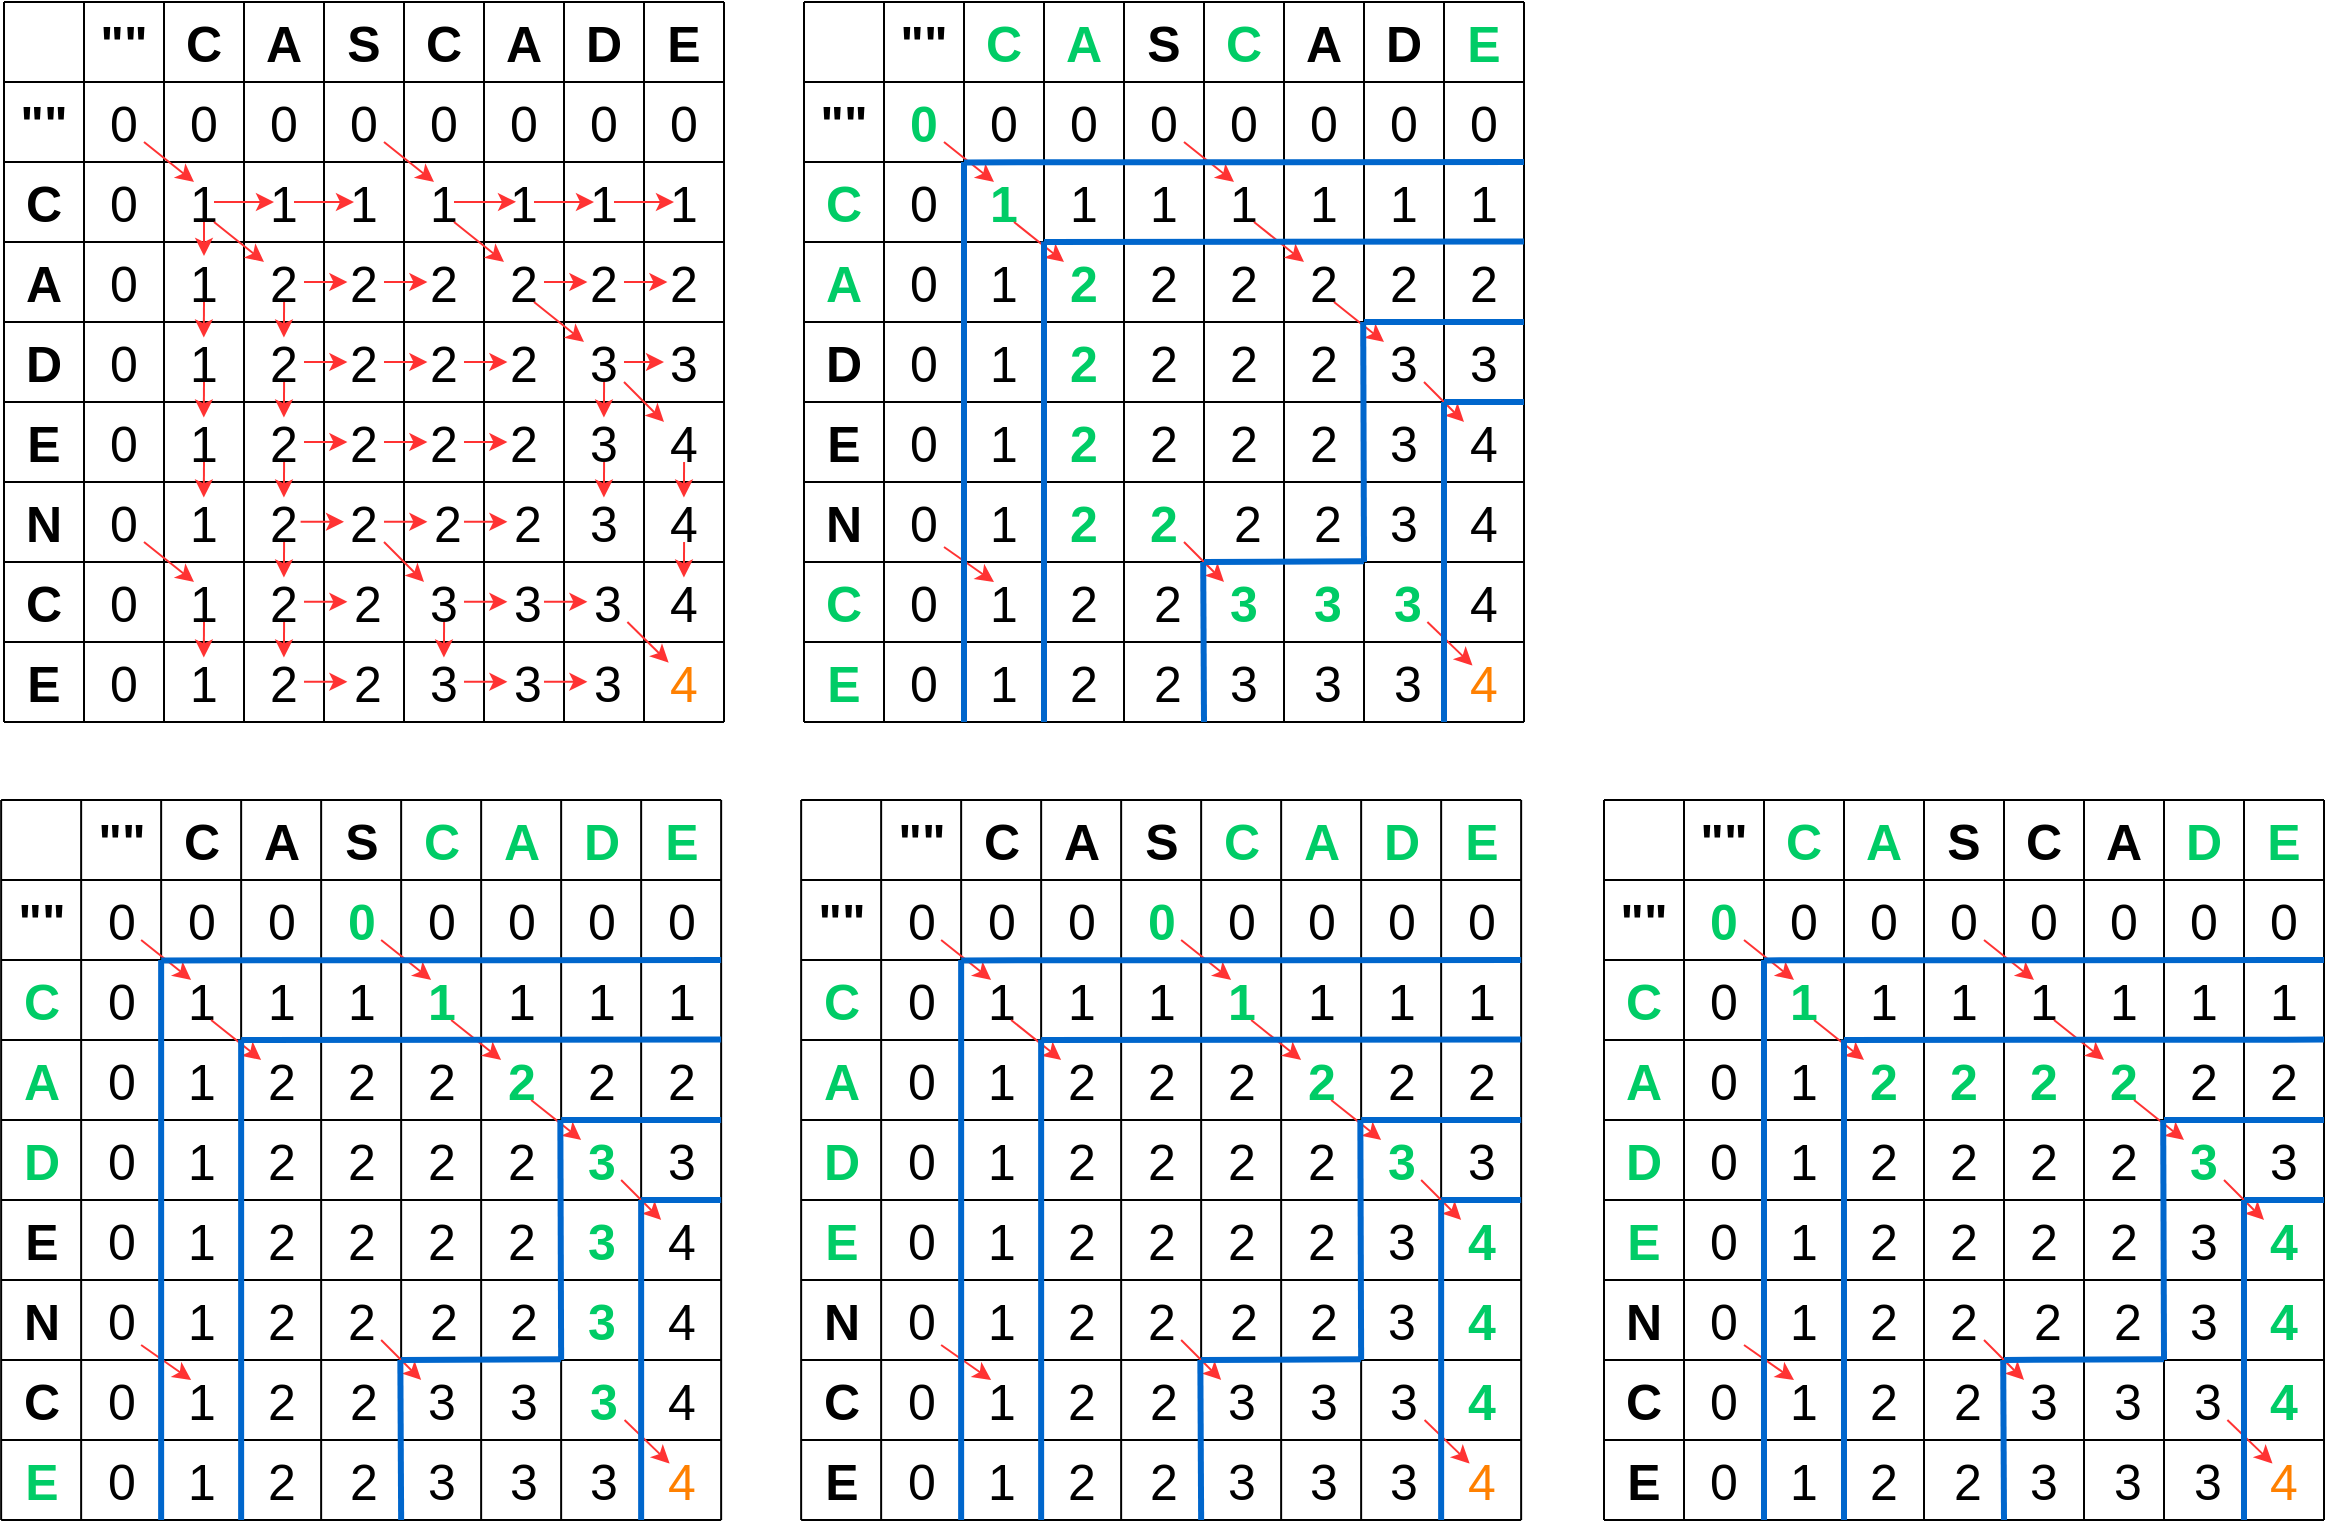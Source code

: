 <mxfile version="14.9.2" type="device"><diagram name="Page-1" id="bd83a815-5ea8-2e97-e5ec-87c9f400f2fa"><mxGraphModel dx="2328" dy="1394" grid="1" gridSize="10" guides="1" tooltips="1" connect="1" arrows="1" fold="1" page="1" pageScale="1.5" pageWidth="1169" pageHeight="826" background="none" math="0" shadow="0"><root><mxCell id="0" style=";html=1;"/><mxCell id="1" style=";html=1;" parent="0"/><mxCell id="DOuMqPmaK4cS9Ko4TsTE-1" value="" style="endArrow=none;html=1;entryX=0;entryY=0;entryDx=0;entryDy=0;" edge="1" parent="1" target="DOuMqPmaK4cS9Ko4TsTE-2"><mxGeometry width="50" height="50" relative="1" as="geometry"><mxPoint x="120" y="400" as="sourcePoint"/><mxPoint x="120" y="30" as="targetPoint"/></mxGeometry></mxCell><mxCell id="DOuMqPmaK4cS9Ko4TsTE-2" value="C" style="text;html=1;strokeColor=none;fillColor=none;align=center;verticalAlign=middle;whiteSpace=wrap;rounded=0;strokeWidth=3;fontSize=25;fontStyle=1" vertex="1" parent="1"><mxGeometry x="120" y="40" width="40" height="40" as="geometry"/></mxCell><mxCell id="DOuMqPmaK4cS9Ko4TsTE-3" value="" style="endArrow=none;html=1;entryX=0;entryY=0;entryDx=0;entryDy=0;" edge="1" parent="1"><mxGeometry width="50" height="50" relative="1" as="geometry"><mxPoint x="160" y="400" as="sourcePoint"/><mxPoint x="160" y="40" as="targetPoint"/></mxGeometry></mxCell><mxCell id="DOuMqPmaK4cS9Ko4TsTE-4" value="" style="endArrow=none;html=1;entryX=0;entryY=0;entryDx=0;entryDy=0;" edge="1" parent="1"><mxGeometry width="50" height="50" relative="1" as="geometry"><mxPoint x="200" y="400" as="sourcePoint"/><mxPoint x="200" y="40" as="targetPoint"/></mxGeometry></mxCell><mxCell id="DOuMqPmaK4cS9Ko4TsTE-5" value="" style="endArrow=none;html=1;entryX=0;entryY=0;entryDx=0;entryDy=0;exitX=1;exitY=1;exitDx=0;exitDy=0;" edge="1" parent="1" source="DOuMqPmaK4cS9Ko4TsTE-13"><mxGeometry width="50" height="50" relative="1" as="geometry"><mxPoint x="80" y="410" as="sourcePoint"/><mxPoint x="80" y="40" as="targetPoint"/></mxGeometry></mxCell><mxCell id="DOuMqPmaK4cS9Ko4TsTE-6" value="" style="endArrow=none;html=1;entryX=0;entryY=0;entryDx=0;entryDy=0;exitX=0;exitY=1;exitDx=0;exitDy=0;" edge="1" parent="1" source="DOuMqPmaK4cS9Ko4TsTE-13"><mxGeometry width="50" height="50" relative="1" as="geometry"><mxPoint x="40" y="560" as="sourcePoint"/><mxPoint x="40" y="40" as="targetPoint"/></mxGeometry></mxCell><mxCell id="DOuMqPmaK4cS9Ko4TsTE-7" value="C" style="text;html=1;strokeColor=none;fillColor=none;align=center;verticalAlign=middle;whiteSpace=wrap;rounded=0;strokeWidth=3;fontSize=25;fontStyle=1" vertex="1" parent="1"><mxGeometry x="40" y="120" width="40" height="40" as="geometry"/></mxCell><mxCell id="DOuMqPmaK4cS9Ko4TsTE-8" value="A" style="text;html=1;strokeColor=none;fillColor=none;align=center;verticalAlign=middle;whiteSpace=wrap;rounded=0;strokeWidth=3;fontSize=25;fontStyle=1" vertex="1" parent="1"><mxGeometry x="40" y="160" width="40" height="40" as="geometry"/></mxCell><mxCell id="DOuMqPmaK4cS9Ko4TsTE-9" value="D" style="text;html=1;strokeColor=none;fillColor=none;align=center;verticalAlign=middle;whiteSpace=wrap;rounded=0;strokeWidth=3;fontSize=25;fontStyle=1" vertex="1" parent="1"><mxGeometry x="40" y="200" width="40" height="40" as="geometry"/></mxCell><mxCell id="DOuMqPmaK4cS9Ko4TsTE-10" value="E" style="text;html=1;strokeColor=none;fillColor=none;align=center;verticalAlign=middle;whiteSpace=wrap;rounded=0;strokeWidth=3;fontSize=25;fontStyle=1" vertex="1" parent="1"><mxGeometry x="40" y="240" width="40" height="40" as="geometry"/></mxCell><mxCell id="DOuMqPmaK4cS9Ko4TsTE-11" value="C" style="text;html=1;strokeColor=none;fillColor=none;align=center;verticalAlign=middle;whiteSpace=wrap;rounded=0;strokeWidth=3;fontSize=25;fontStyle=1" vertex="1" parent="1"><mxGeometry x="40" y="320" width="40" height="40" as="geometry"/></mxCell><mxCell id="DOuMqPmaK4cS9Ko4TsTE-12" value="N" style="text;html=1;strokeColor=none;fillColor=none;align=center;verticalAlign=middle;whiteSpace=wrap;rounded=0;strokeWidth=3;fontSize=25;fontStyle=1" vertex="1" parent="1"><mxGeometry x="40" y="280" width="40" height="40" as="geometry"/></mxCell><mxCell id="DOuMqPmaK4cS9Ko4TsTE-13" value="E" style="text;html=1;strokeColor=none;fillColor=none;align=center;verticalAlign=middle;whiteSpace=wrap;rounded=0;strokeWidth=3;fontSize=25;fontStyle=1" vertex="1" parent="1"><mxGeometry x="40" y="360" width="40" height="40" as="geometry"/></mxCell><mxCell id="DOuMqPmaK4cS9Ko4TsTE-14" value="A" style="text;html=1;strokeColor=none;fillColor=none;align=center;verticalAlign=middle;whiteSpace=wrap;rounded=0;strokeWidth=3;fontSize=25;fontStyle=1" vertex="1" parent="1"><mxGeometry x="160" y="40" width="40" height="40" as="geometry"/></mxCell><mxCell id="DOuMqPmaK4cS9Ko4TsTE-15" value="C" style="text;html=1;strokeColor=none;fillColor=none;align=center;verticalAlign=middle;whiteSpace=wrap;rounded=0;strokeWidth=3;fontSize=25;fontStyle=1" vertex="1" parent="1"><mxGeometry x="240" y="40" width="40" height="40" as="geometry"/></mxCell><mxCell id="DOuMqPmaK4cS9Ko4TsTE-16" value="A" style="text;html=1;strokeColor=none;fillColor=none;align=center;verticalAlign=middle;whiteSpace=wrap;rounded=0;strokeWidth=3;fontSize=25;fontStyle=1" vertex="1" parent="1"><mxGeometry x="280" y="40" width="40" height="40" as="geometry"/></mxCell><mxCell id="DOuMqPmaK4cS9Ko4TsTE-17" value="D" style="text;html=1;strokeColor=none;fillColor=none;align=center;verticalAlign=middle;whiteSpace=wrap;rounded=0;strokeWidth=3;fontSize=25;fontStyle=1" vertex="1" parent="1"><mxGeometry x="320" y="40" width="40" height="40" as="geometry"/></mxCell><mxCell id="DOuMqPmaK4cS9Ko4TsTE-18" value="E" style="text;html=1;strokeColor=none;fillColor=none;align=center;verticalAlign=middle;whiteSpace=wrap;rounded=0;strokeWidth=3;fontSize=25;fontStyle=1" vertex="1" parent="1"><mxGeometry x="360" y="40" width="40" height="40" as="geometry"/></mxCell><mxCell id="DOuMqPmaK4cS9Ko4TsTE-19" value="S" style="text;html=1;strokeColor=none;fillColor=none;align=center;verticalAlign=middle;whiteSpace=wrap;rounded=0;strokeWidth=3;fontSize=25;fontStyle=1" vertex="1" parent="1"><mxGeometry x="200" y="40" width="40" height="40" as="geometry"/></mxCell><mxCell id="DOuMqPmaK4cS9Ko4TsTE-20" value="" style="endArrow=none;html=1;entryX=0;entryY=0;entryDx=0;entryDy=0;" edge="1" parent="1"><mxGeometry width="50" height="50" relative="1" as="geometry"><mxPoint x="240" y="400" as="sourcePoint"/><mxPoint x="240" y="40" as="targetPoint"/></mxGeometry></mxCell><mxCell id="DOuMqPmaK4cS9Ko4TsTE-21" value="" style="endArrow=none;html=1;entryX=0;entryY=0;entryDx=0;entryDy=0;" edge="1" parent="1"><mxGeometry width="50" height="50" relative="1" as="geometry"><mxPoint x="280" y="400" as="sourcePoint"/><mxPoint x="280" y="40" as="targetPoint"/></mxGeometry></mxCell><mxCell id="DOuMqPmaK4cS9Ko4TsTE-22" value="" style="endArrow=none;html=1;entryX=0;entryY=0;entryDx=0;entryDy=0;" edge="1" parent="1"><mxGeometry width="50" height="50" relative="1" as="geometry"><mxPoint x="320" y="400" as="sourcePoint"/><mxPoint x="320" y="40" as="targetPoint"/></mxGeometry></mxCell><mxCell id="DOuMqPmaK4cS9Ko4TsTE-23" value="" style="endArrow=none;html=1;entryX=0;entryY=0;entryDx=0;entryDy=0;" edge="1" parent="1"><mxGeometry width="50" height="50" relative="1" as="geometry"><mxPoint x="360" y="400" as="sourcePoint"/><mxPoint x="360" y="40" as="targetPoint"/></mxGeometry></mxCell><mxCell id="DOuMqPmaK4cS9Ko4TsTE-24" value="" style="endArrow=none;html=1;entryX=0;entryY=0;entryDx=0;entryDy=0;" edge="1" parent="1"><mxGeometry width="50" height="50" relative="1" as="geometry"><mxPoint x="400" y="400" as="sourcePoint"/><mxPoint x="400" y="40" as="targetPoint"/></mxGeometry></mxCell><mxCell id="DOuMqPmaK4cS9Ko4TsTE-26" value="" style="endArrow=none;html=1;fontSize=25;" edge="1" parent="1"><mxGeometry width="50" height="50" relative="1" as="geometry"><mxPoint x="40" y="80" as="sourcePoint"/><mxPoint x="400" y="80" as="targetPoint"/></mxGeometry></mxCell><mxCell id="DOuMqPmaK4cS9Ko4TsTE-27" value="" style="endArrow=none;html=1;fontSize=25;" edge="1" parent="1"><mxGeometry width="50" height="50" relative="1" as="geometry"><mxPoint x="40" y="120" as="sourcePoint"/><mxPoint x="400" y="120" as="targetPoint"/></mxGeometry></mxCell><mxCell id="DOuMqPmaK4cS9Ko4TsTE-28" value="" style="endArrow=none;html=1;fontSize=25;" edge="1" parent="1"><mxGeometry width="50" height="50" relative="1" as="geometry"><mxPoint x="40" y="160" as="sourcePoint"/><mxPoint x="400" y="160" as="targetPoint"/></mxGeometry></mxCell><mxCell id="DOuMqPmaK4cS9Ko4TsTE-29" value="" style="endArrow=none;html=1;fontSize=25;" edge="1" parent="1"><mxGeometry width="50" height="50" relative="1" as="geometry"><mxPoint x="40" y="200" as="sourcePoint"/><mxPoint x="400" y="200" as="targetPoint"/></mxGeometry></mxCell><mxCell id="DOuMqPmaK4cS9Ko4TsTE-30" value="" style="endArrow=none;html=1;fontSize=25;" edge="1" parent="1"><mxGeometry width="50" height="50" relative="1" as="geometry"><mxPoint x="40" y="240" as="sourcePoint"/><mxPoint x="400" y="240" as="targetPoint"/></mxGeometry></mxCell><mxCell id="DOuMqPmaK4cS9Ko4TsTE-31" value="" style="endArrow=none;html=1;fontSize=25;" edge="1" parent="1"><mxGeometry width="50" height="50" relative="1" as="geometry"><mxPoint x="40" y="280" as="sourcePoint"/><mxPoint x="400" y="280" as="targetPoint"/></mxGeometry></mxCell><mxCell id="DOuMqPmaK4cS9Ko4TsTE-32" value="" style="endArrow=none;html=1;fontSize=25;" edge="1" parent="1"><mxGeometry width="50" height="50" relative="1" as="geometry"><mxPoint x="40" y="320" as="sourcePoint"/><mxPoint x="400" y="320" as="targetPoint"/></mxGeometry></mxCell><mxCell id="DOuMqPmaK4cS9Ko4TsTE-33" value="" style="endArrow=none;html=1;fontSize=25;" edge="1" parent="1"><mxGeometry width="50" height="50" relative="1" as="geometry"><mxPoint x="40" y="360" as="sourcePoint"/><mxPoint x="400" y="360" as="targetPoint"/></mxGeometry></mxCell><mxCell id="DOuMqPmaK4cS9Ko4TsTE-34" value="" style="endArrow=none;html=1;fontSize=25;" edge="1" parent="1"><mxGeometry width="50" height="50" relative="1" as="geometry"><mxPoint x="40" y="400" as="sourcePoint"/><mxPoint x="400" y="400" as="targetPoint"/></mxGeometry></mxCell><mxCell id="DOuMqPmaK4cS9Ko4TsTE-35" value="" style="endArrow=none;html=1;fontSize=25;" edge="1" parent="1"><mxGeometry width="50" height="50" relative="1" as="geometry"><mxPoint x="40" y="40" as="sourcePoint"/><mxPoint x="400" y="40" as="targetPoint"/></mxGeometry></mxCell><mxCell id="DOuMqPmaK4cS9Ko4TsTE-36" value="&quot;&quot;" style="text;html=1;strokeColor=none;fillColor=none;align=center;verticalAlign=middle;whiteSpace=wrap;rounded=0;strokeWidth=3;fontSize=25;fontStyle=1" vertex="1" parent="1"><mxGeometry x="80" y="40" width="40" height="40" as="geometry"/></mxCell><mxCell id="DOuMqPmaK4cS9Ko4TsTE-37" value="&quot;&quot;" style="text;html=1;strokeColor=none;fillColor=none;align=center;verticalAlign=middle;whiteSpace=wrap;rounded=0;strokeWidth=3;fontSize=25;fontStyle=1" vertex="1" parent="1"><mxGeometry x="40" y="80" width="40" height="40" as="geometry"/></mxCell><mxCell id="DOuMqPmaK4cS9Ko4TsTE-38" value="0" style="text;html=1;strokeColor=none;fillColor=none;align=center;verticalAlign=middle;whiteSpace=wrap;rounded=0;strokeWidth=3;fontSize=25;fontStyle=0" vertex="1" parent="1"><mxGeometry x="90" y="90" width="20" height="20" as="geometry"/></mxCell><mxCell id="DOuMqPmaK4cS9Ko4TsTE-39" value="0" style="text;html=1;strokeColor=none;fillColor=none;align=center;verticalAlign=middle;whiteSpace=wrap;rounded=0;strokeWidth=3;fontSize=25;fontStyle=0" vertex="1" parent="1"><mxGeometry x="120" y="80" width="40" height="40" as="geometry"/></mxCell><mxCell id="DOuMqPmaK4cS9Ko4TsTE-40" value="0" style="text;html=1;strokeColor=none;fillColor=none;align=center;verticalAlign=middle;whiteSpace=wrap;rounded=0;strokeWidth=3;fontSize=25;fontStyle=0" vertex="1" parent="1"><mxGeometry x="160" y="80" width="40" height="40" as="geometry"/></mxCell><mxCell id="DOuMqPmaK4cS9Ko4TsTE-41" value="0" style="text;html=1;strokeColor=none;fillColor=none;align=center;verticalAlign=middle;whiteSpace=wrap;rounded=0;strokeWidth=3;fontSize=25;fontStyle=0" vertex="1" parent="1"><mxGeometry x="210" y="90" width="20" height="20" as="geometry"/></mxCell><mxCell id="DOuMqPmaK4cS9Ko4TsTE-42" value="0" style="text;html=1;strokeColor=none;fillColor=none;align=center;verticalAlign=middle;whiteSpace=wrap;rounded=0;strokeWidth=3;fontSize=25;fontStyle=0" vertex="1" parent="1"><mxGeometry x="240" y="80" width="40" height="40" as="geometry"/></mxCell><mxCell id="DOuMqPmaK4cS9Ko4TsTE-43" value="0" style="text;html=1;strokeColor=none;fillColor=none;align=center;verticalAlign=middle;whiteSpace=wrap;rounded=0;strokeWidth=3;fontSize=25;fontStyle=0" vertex="1" parent="1"><mxGeometry x="280" y="80" width="40" height="40" as="geometry"/></mxCell><mxCell id="DOuMqPmaK4cS9Ko4TsTE-44" value="0" style="text;html=1;strokeColor=none;fillColor=none;align=center;verticalAlign=middle;whiteSpace=wrap;rounded=0;strokeWidth=3;fontSize=25;fontStyle=0" vertex="1" parent="1"><mxGeometry x="320" y="80" width="40" height="40" as="geometry"/></mxCell><mxCell id="DOuMqPmaK4cS9Ko4TsTE-45" value="0" style="text;html=1;strokeColor=none;fillColor=none;align=center;verticalAlign=middle;whiteSpace=wrap;rounded=0;strokeWidth=3;fontSize=25;fontStyle=0" vertex="1" parent="1"><mxGeometry x="80" y="120" width="40" height="40" as="geometry"/></mxCell><mxCell id="DOuMqPmaK4cS9Ko4TsTE-46" value="0" style="text;html=1;strokeColor=none;fillColor=none;align=center;verticalAlign=middle;whiteSpace=wrap;rounded=0;strokeWidth=3;fontSize=25;fontStyle=0" vertex="1" parent="1"><mxGeometry x="80" y="160" width="40" height="40" as="geometry"/></mxCell><mxCell id="DOuMqPmaK4cS9Ko4TsTE-47" value="0" style="text;html=1;strokeColor=none;fillColor=none;align=center;verticalAlign=middle;whiteSpace=wrap;rounded=0;strokeWidth=3;fontSize=25;fontStyle=0" vertex="1" parent="1"><mxGeometry x="80" y="200" width="40" height="40" as="geometry"/></mxCell><mxCell id="DOuMqPmaK4cS9Ko4TsTE-48" value="0" style="text;html=1;strokeColor=none;fillColor=none;align=center;verticalAlign=middle;whiteSpace=wrap;rounded=0;strokeWidth=3;fontSize=25;fontStyle=0" vertex="1" parent="1"><mxGeometry x="80" y="240" width="40" height="40" as="geometry"/></mxCell><mxCell id="DOuMqPmaK4cS9Ko4TsTE-49" value="0" style="text;html=1;strokeColor=none;fillColor=none;align=center;verticalAlign=middle;whiteSpace=wrap;rounded=0;strokeWidth=3;fontSize=25;fontStyle=0" vertex="1" parent="1"><mxGeometry x="90" y="290" width="20" height="20" as="geometry"/></mxCell><mxCell id="DOuMqPmaK4cS9Ko4TsTE-50" value="0" style="text;html=1;strokeColor=none;fillColor=none;align=center;verticalAlign=middle;whiteSpace=wrap;rounded=0;strokeWidth=3;fontSize=25;fontStyle=0" vertex="1" parent="1"><mxGeometry x="80" y="320" width="40" height="40" as="geometry"/></mxCell><mxCell id="DOuMqPmaK4cS9Ko4TsTE-51" value="0" style="text;html=1;strokeColor=none;fillColor=none;align=center;verticalAlign=middle;whiteSpace=wrap;rounded=0;strokeWidth=3;fontSize=25;fontStyle=0" vertex="1" parent="1"><mxGeometry x="80" y="360" width="40" height="40" as="geometry"/></mxCell><mxCell id="DOuMqPmaK4cS9Ko4TsTE-52" value="0" style="text;html=1;strokeColor=none;fillColor=none;align=center;verticalAlign=middle;whiteSpace=wrap;rounded=0;strokeWidth=3;fontSize=25;fontStyle=0" vertex="1" parent="1"><mxGeometry x="360" y="80" width="40" height="40" as="geometry"/></mxCell><mxCell id="DOuMqPmaK4cS9Ko4TsTE-57" style="edgeStyle=orthogonalEdgeStyle;rounded=0;orthogonalLoop=1;jettySize=auto;html=1;exitX=1;exitY=0.5;exitDx=0;exitDy=0;entryX=0;entryY=0.5;entryDx=0;entryDy=0;fontSize=25;fontColor=#FF3333;strokeColor=#FF3333;" edge="1" parent="1" source="DOuMqPmaK4cS9Ko4TsTE-53" target="DOuMqPmaK4cS9Ko4TsTE-56"><mxGeometry relative="1" as="geometry"/></mxCell><mxCell id="DOuMqPmaK4cS9Ko4TsTE-73" style="edgeStyle=orthogonalEdgeStyle;rounded=0;orthogonalLoop=1;jettySize=auto;html=1;exitX=0.5;exitY=1;exitDx=0;exitDy=0;fontSize=25;fontColor=#FF3333;strokeColor=#FF3333;" edge="1" parent="1" source="DOuMqPmaK4cS9Ko4TsTE-53"><mxGeometry relative="1" as="geometry"><mxPoint x="140" y="167" as="targetPoint"/><Array as="points"><mxPoint x="140" y="160"/><mxPoint x="140" y="160"/></Array></mxGeometry></mxCell><mxCell id="DOuMqPmaK4cS9Ko4TsTE-53" value="1" style="text;html=1;strokeColor=none;fillColor=none;align=center;verticalAlign=middle;whiteSpace=wrap;rounded=0;strokeWidth=3;fontSize=25;fontStyle=0" vertex="1" parent="1"><mxGeometry x="135" y="130" width="10" height="20" as="geometry"/></mxCell><mxCell id="DOuMqPmaK4cS9Ko4TsTE-62" style="edgeStyle=orthogonalEdgeStyle;rounded=0;orthogonalLoop=1;jettySize=auto;html=1;entryX=0;entryY=0.5;entryDx=0;entryDy=0;fontSize=25;fontColor=#FF3333;strokeColor=#FF3333;" edge="1" parent="1" source="DOuMqPmaK4cS9Ko4TsTE-56" target="DOuMqPmaK4cS9Ko4TsTE-61"><mxGeometry relative="1" as="geometry"/></mxCell><mxCell id="DOuMqPmaK4cS9Ko4TsTE-56" value="1" style="text;html=1;strokeColor=none;fillColor=none;align=center;verticalAlign=middle;whiteSpace=wrap;rounded=0;strokeWidth=3;fontSize=25;fontStyle=0" vertex="1" parent="1"><mxGeometry x="175" y="130" width="10" height="20" as="geometry"/></mxCell><mxCell id="DOuMqPmaK4cS9Ko4TsTE-60" value="" style="endArrow=classic;html=1;fontSize=25;fontColor=#FF3333;strokeColor=#FF3333;exitX=1;exitY=1;exitDx=0;exitDy=0;entryX=0;entryY=0;entryDx=0;entryDy=0;" edge="1" parent="1" source="DOuMqPmaK4cS9Ko4TsTE-38" target="DOuMqPmaK4cS9Ko4TsTE-53"><mxGeometry width="50" height="50" relative="1" as="geometry"><mxPoint x="190" y="200" as="sourcePoint"/><mxPoint x="240" y="150" as="targetPoint"/></mxGeometry></mxCell><mxCell id="DOuMqPmaK4cS9Ko4TsTE-61" value="1" style="text;html=1;strokeColor=none;fillColor=none;align=center;verticalAlign=middle;whiteSpace=wrap;rounded=0;strokeWidth=3;fontSize=25;fontStyle=0" vertex="1" parent="1"><mxGeometry x="215" y="130" width="10" height="20" as="geometry"/></mxCell><mxCell id="DOuMqPmaK4cS9Ko4TsTE-69" style="edgeStyle=orthogonalEdgeStyle;rounded=0;orthogonalLoop=1;jettySize=auto;html=1;entryX=0.101;entryY=0.496;entryDx=0;entryDy=0;entryPerimeter=0;fontSize=25;fontColor=#FF3333;strokeColor=#FF3333;" edge="1" parent="1" source="DOuMqPmaK4cS9Ko4TsTE-64" target="DOuMqPmaK4cS9Ko4TsTE-65"><mxGeometry relative="1" as="geometry"/></mxCell><mxCell id="DOuMqPmaK4cS9Ko4TsTE-64" value="1" style="text;html=1;strokeColor=none;fillColor=none;align=center;verticalAlign=middle;whiteSpace=wrap;rounded=0;strokeWidth=3;fontSize=25;fontStyle=0" vertex="1" parent="1"><mxGeometry x="255" y="130" width="10" height="20" as="geometry"/></mxCell><mxCell id="DOuMqPmaK4cS9Ko4TsTE-70" style="edgeStyle=orthogonalEdgeStyle;rounded=0;orthogonalLoop=1;jettySize=auto;html=1;entryX=0;entryY=0.5;entryDx=0;entryDy=0;fontSize=25;fontColor=#FF3333;strokeColor=#FF3333;" edge="1" parent="1" source="DOuMqPmaK4cS9Ko4TsTE-65" target="DOuMqPmaK4cS9Ko4TsTE-66"><mxGeometry relative="1" as="geometry"/></mxCell><mxCell id="DOuMqPmaK4cS9Ko4TsTE-65" value="1" style="text;html=1;strokeColor=none;fillColor=none;align=center;verticalAlign=middle;whiteSpace=wrap;rounded=0;strokeWidth=3;fontSize=25;fontStyle=0" vertex="1" parent="1"><mxGeometry x="295" y="130" width="10" height="20" as="geometry"/></mxCell><mxCell id="DOuMqPmaK4cS9Ko4TsTE-71" style="edgeStyle=orthogonalEdgeStyle;rounded=0;orthogonalLoop=1;jettySize=auto;html=1;entryX=0;entryY=0.5;entryDx=0;entryDy=0;fontSize=25;fontColor=#FF3333;strokeColor=#FF3333;" edge="1" parent="1" source="DOuMqPmaK4cS9Ko4TsTE-66" target="DOuMqPmaK4cS9Ko4TsTE-67"><mxGeometry relative="1" as="geometry"/></mxCell><mxCell id="DOuMqPmaK4cS9Ko4TsTE-66" value="1" style="text;html=1;strokeColor=none;fillColor=none;align=center;verticalAlign=middle;whiteSpace=wrap;rounded=0;strokeWidth=3;fontSize=25;fontStyle=0" vertex="1" parent="1"><mxGeometry x="335" y="130" width="10" height="20" as="geometry"/></mxCell><mxCell id="DOuMqPmaK4cS9Ko4TsTE-67" value="1" style="text;html=1;strokeColor=none;fillColor=none;align=center;verticalAlign=middle;whiteSpace=wrap;rounded=0;strokeWidth=3;fontSize=25;fontStyle=0" vertex="1" parent="1"><mxGeometry x="375" y="130" width="10" height="20" as="geometry"/></mxCell><mxCell id="DOuMqPmaK4cS9Ko4TsTE-68" value="" style="endArrow=classic;html=1;fontSize=25;fontColor=#FF3333;strokeColor=#FF3333;exitX=1;exitY=1;exitDx=0;exitDy=0;entryX=0;entryY=0;entryDx=0;entryDy=0;" edge="1" parent="1" source="DOuMqPmaK4cS9Ko4TsTE-41" target="DOuMqPmaK4cS9Ko4TsTE-64"><mxGeometry width="50" height="50" relative="1" as="geometry"><mxPoint x="250" y="210" as="sourcePoint"/><mxPoint x="300" y="160" as="targetPoint"/></mxGeometry></mxCell><mxCell id="DOuMqPmaK4cS9Ko4TsTE-72" value="1" style="text;html=1;strokeColor=none;fillColor=none;align=center;verticalAlign=middle;whiteSpace=wrap;rounded=0;strokeWidth=3;fontSize=25;fontStyle=0" vertex="1" parent="1"><mxGeometry x="135" y="170" width="10" height="20" as="geometry"/></mxCell><mxCell id="DOuMqPmaK4cS9Ko4TsTE-79" style="edgeStyle=orthogonalEdgeStyle;rounded=0;orthogonalLoop=1;jettySize=auto;html=1;exitX=1;exitY=0.5;exitDx=0;exitDy=0;entryX=0.084;entryY=0.505;entryDx=0;entryDy=0;entryPerimeter=0;fontSize=25;fontColor=#FF3333;strokeColor=#FF3333;" edge="1" parent="1" source="DOuMqPmaK4cS9Ko4TsTE-74" target="DOuMqPmaK4cS9Ko4TsTE-75"><mxGeometry relative="1" as="geometry"/></mxCell><mxCell id="DOuMqPmaK4cS9Ko4TsTE-74" value="2" style="text;html=1;strokeColor=none;fillColor=none;align=center;verticalAlign=middle;whiteSpace=wrap;rounded=0;strokeWidth=3;fontSize=25;fontStyle=0" vertex="1" parent="1"><mxGeometry x="170" y="165" width="20" height="30" as="geometry"/></mxCell><mxCell id="DOuMqPmaK4cS9Ko4TsTE-75" value="2" style="text;html=1;strokeColor=none;fillColor=none;align=center;verticalAlign=middle;whiteSpace=wrap;rounded=0;strokeWidth=3;fontSize=25;fontStyle=0" vertex="1" parent="1"><mxGeometry x="210" y="165" width="20" height="30" as="geometry"/></mxCell><mxCell id="DOuMqPmaK4cS9Ko4TsTE-78" value="" style="endArrow=classic;html=1;fontSize=25;fontColor=#FF3333;strokeColor=#FF3333;exitX=1;exitY=1;exitDx=0;exitDy=0;" edge="1" parent="1" source="DOuMqPmaK4cS9Ko4TsTE-53"><mxGeometry width="50" height="50" relative="1" as="geometry"><mxPoint x="220" y="200" as="sourcePoint"/><mxPoint x="170" y="170" as="targetPoint"/></mxGeometry></mxCell><mxCell id="DOuMqPmaK4cS9Ko4TsTE-89" value="2" style="text;html=1;strokeColor=none;fillColor=none;align=center;verticalAlign=middle;whiteSpace=wrap;rounded=0;strokeWidth=3;fontSize=25;fontStyle=0" vertex="1" parent="1"><mxGeometry x="250" y="165" width="20" height="30" as="geometry"/></mxCell><mxCell id="DOuMqPmaK4cS9Ko4TsTE-90" style="edgeStyle=orthogonalEdgeStyle;rounded=0;orthogonalLoop=1;jettySize=auto;html=1;exitX=1;exitY=0.5;exitDx=0;exitDy=0;entryX=0.084;entryY=0.505;entryDx=0;entryDy=0;entryPerimeter=0;fontSize=25;fontColor=#FF3333;strokeColor=#FF3333;" edge="1" target="DOuMqPmaK4cS9Ko4TsTE-89" parent="1"><mxGeometry relative="1" as="geometry"><mxPoint x="230" y="180" as="sourcePoint"/></mxGeometry></mxCell><mxCell id="DOuMqPmaK4cS9Ko4TsTE-91" value="2" style="text;html=1;strokeColor=none;fillColor=none;align=center;verticalAlign=middle;whiteSpace=wrap;rounded=0;strokeWidth=3;fontSize=25;fontStyle=0" vertex="1" parent="1"><mxGeometry x="330" y="165" width="20" height="30" as="geometry"/></mxCell><mxCell id="DOuMqPmaK4cS9Ko4TsTE-92" style="edgeStyle=orthogonalEdgeStyle;rounded=0;orthogonalLoop=1;jettySize=auto;html=1;exitX=1;exitY=0.5;exitDx=0;exitDy=0;entryX=0.084;entryY=0.505;entryDx=0;entryDy=0;entryPerimeter=0;fontSize=25;fontColor=#FF3333;strokeColor=#FF3333;" edge="1" target="DOuMqPmaK4cS9Ko4TsTE-91" parent="1"><mxGeometry relative="1" as="geometry"><mxPoint x="310" y="180" as="sourcePoint"/></mxGeometry></mxCell><mxCell id="DOuMqPmaK4cS9Ko4TsTE-93" value="2" style="text;html=1;strokeColor=none;fillColor=none;align=center;verticalAlign=middle;whiteSpace=wrap;rounded=0;strokeWidth=3;fontSize=25;fontStyle=0" vertex="1" parent="1"><mxGeometry x="370" y="165" width="20" height="30" as="geometry"/></mxCell><mxCell id="DOuMqPmaK4cS9Ko4TsTE-94" style="edgeStyle=orthogonalEdgeStyle;rounded=0;orthogonalLoop=1;jettySize=auto;html=1;exitX=1;exitY=0.5;exitDx=0;exitDy=0;entryX=0.084;entryY=0.505;entryDx=0;entryDy=0;entryPerimeter=0;fontSize=25;fontColor=#FF3333;strokeColor=#FF3333;" edge="1" target="DOuMqPmaK4cS9Ko4TsTE-93" parent="1"><mxGeometry relative="1" as="geometry"><mxPoint x="350" y="180" as="sourcePoint"/></mxGeometry></mxCell><mxCell id="DOuMqPmaK4cS9Ko4TsTE-95" value="" style="endArrow=classic;html=1;fontSize=25;fontColor=#FF3333;strokeColor=#FF3333;exitX=1;exitY=1;exitDx=0;exitDy=0;" edge="1" parent="1"><mxGeometry width="50" height="50" relative="1" as="geometry"><mxPoint x="265" y="150" as="sourcePoint"/><mxPoint x="290" y="170" as="targetPoint"/></mxGeometry></mxCell><mxCell id="DOuMqPmaK4cS9Ko4TsTE-96" value="2" style="text;html=1;strokeColor=none;fillColor=none;align=center;verticalAlign=middle;whiteSpace=wrap;rounded=0;strokeWidth=3;fontSize=25;fontStyle=0" vertex="1" parent="1"><mxGeometry x="290" y="165" width="20" height="30" as="geometry"/></mxCell><mxCell id="DOuMqPmaK4cS9Ko4TsTE-100" style="edgeStyle=orthogonalEdgeStyle;rounded=0;orthogonalLoop=1;jettySize=auto;html=1;exitX=0.5;exitY=1;exitDx=0;exitDy=0;entryX=0.49;entryY=-0.114;entryDx=0;entryDy=0;fontSize=25;fontColor=#FF3333;strokeColor=#FF3333;entryPerimeter=0;" edge="1" target="DOuMqPmaK4cS9Ko4TsTE-101" parent="1"><mxGeometry relative="1" as="geometry"><mxPoint x="140" y="190" as="sourcePoint"/></mxGeometry></mxCell><mxCell id="DOuMqPmaK4cS9Ko4TsTE-101" value="1" style="text;html=1;strokeColor=none;fillColor=none;align=center;verticalAlign=middle;whiteSpace=wrap;rounded=0;strokeWidth=3;fontSize=25;fontStyle=0" vertex="1" parent="1"><mxGeometry x="135" y="210" width="10" height="20" as="geometry"/></mxCell><mxCell id="DOuMqPmaK4cS9Ko4TsTE-104" value="2" style="text;html=1;strokeColor=none;fillColor=none;align=center;verticalAlign=middle;whiteSpace=wrap;rounded=0;strokeWidth=3;fontSize=25;fontStyle=0" vertex="1" parent="1"><mxGeometry x="175" y="210" width="10" height="20" as="geometry"/></mxCell><mxCell id="DOuMqPmaK4cS9Ko4TsTE-111" value="3" style="text;html=1;strokeColor=none;fillColor=none;align=center;verticalAlign=middle;whiteSpace=wrap;rounded=0;strokeWidth=3;fontSize=25;fontStyle=0" vertex="1" parent="1"><mxGeometry x="330" y="210" width="20" height="20" as="geometry"/></mxCell><mxCell id="DOuMqPmaK4cS9Ko4TsTE-112" value="" style="endArrow=classic;html=1;fontSize=25;fontColor=#FF3333;strokeColor=#FF3333;exitX=1;exitY=1;exitDx=0;exitDy=0;" edge="1" parent="1"><mxGeometry width="50" height="50" relative="1" as="geometry"><mxPoint x="305" y="190" as="sourcePoint"/><mxPoint x="330" y="210" as="targetPoint"/></mxGeometry></mxCell><mxCell id="DOuMqPmaK4cS9Ko4TsTE-113" value="3" style="text;html=1;strokeColor=none;fillColor=none;align=center;verticalAlign=middle;whiteSpace=wrap;rounded=0;strokeWidth=3;fontSize=25;fontStyle=0" vertex="1" parent="1"><mxGeometry x="370" y="205" width="20" height="30" as="geometry"/></mxCell><mxCell id="DOuMqPmaK4cS9Ko4TsTE-118" value="" style="endArrow=classic;html=1;fontSize=25;fontColor=#FF3333;strokeColor=#FF3333;entryX=0;entryY=0.5;entryDx=0;entryDy=0;exitX=1;exitY=0.5;exitDx=0;exitDy=0;" edge="1" parent="1" source="DOuMqPmaK4cS9Ko4TsTE-111" target="DOuMqPmaK4cS9Ko4TsTE-113"><mxGeometry width="50" height="50" relative="1" as="geometry"><mxPoint x="320" y="250" as="sourcePoint"/><mxPoint x="370" y="200" as="targetPoint"/></mxGeometry></mxCell><mxCell id="DOuMqPmaK4cS9Ko4TsTE-119" style="edgeStyle=orthogonalEdgeStyle;rounded=0;orthogonalLoop=1;jettySize=auto;html=1;exitX=0.5;exitY=1;exitDx=0;exitDy=0;entryX=0.49;entryY=-0.114;entryDx=0;entryDy=0;fontSize=25;fontColor=#FF3333;strokeColor=#FF3333;entryPerimeter=0;" edge="1" target="DOuMqPmaK4cS9Ko4TsTE-120" parent="1"><mxGeometry relative="1" as="geometry"><mxPoint x="140" y="230" as="sourcePoint"/></mxGeometry></mxCell><mxCell id="DOuMqPmaK4cS9Ko4TsTE-120" value="1" style="text;html=1;strokeColor=none;fillColor=none;align=center;verticalAlign=middle;whiteSpace=wrap;rounded=0;strokeWidth=3;fontSize=25;fontStyle=0" vertex="1" parent="1"><mxGeometry x="135" y="250" width="10" height="20" as="geometry"/></mxCell><mxCell id="DOuMqPmaK4cS9Ko4TsTE-131" value="4" style="text;html=1;strokeColor=none;fillColor=none;align=center;verticalAlign=middle;whiteSpace=wrap;rounded=0;strokeWidth=3;fontSize=25;fontStyle=0" vertex="1" parent="1"><mxGeometry x="375" y="250" width="10" height="20" as="geometry"/></mxCell><mxCell id="DOuMqPmaK4cS9Ko4TsTE-132" value="" style="endArrow=classic;html=1;fontSize=25;fontColor=#FF3333;strokeColor=#FF3333;exitX=1;exitY=1;exitDx=0;exitDy=0;" edge="1" parent="1" source="DOuMqPmaK4cS9Ko4TsTE-111"><mxGeometry width="50" height="50" relative="1" as="geometry"><mxPoint x="315" y="200" as="sourcePoint"/><mxPoint x="370" y="250" as="targetPoint"/></mxGeometry></mxCell><mxCell id="DOuMqPmaK4cS9Ko4TsTE-133" style="edgeStyle=orthogonalEdgeStyle;rounded=0;orthogonalLoop=1;jettySize=auto;html=1;exitX=0.5;exitY=1;exitDx=0;exitDy=0;entryX=0.49;entryY=-0.114;entryDx=0;entryDy=0;fontSize=25;fontColor=#FF3333;strokeColor=#FF3333;entryPerimeter=0;" edge="1" parent="1"><mxGeometry relative="1" as="geometry"><mxPoint x="180.05" y="190" as="sourcePoint"/><mxPoint x="179.95" y="207.72" as="targetPoint"/></mxGeometry></mxCell><mxCell id="DOuMqPmaK4cS9Ko4TsTE-137" style="edgeStyle=orthogonalEdgeStyle;rounded=0;orthogonalLoop=1;jettySize=auto;html=1;exitX=0.5;exitY=1;exitDx=0;exitDy=0;entryX=0.49;entryY=-0.114;entryDx=0;entryDy=0;fontSize=25;fontColor=#FF3333;strokeColor=#FF3333;entryPerimeter=0;" edge="1" parent="1"><mxGeometry relative="1" as="geometry"><mxPoint x="340.05" y="230" as="sourcePoint"/><mxPoint x="339.95" y="247.72" as="targetPoint"/></mxGeometry></mxCell><mxCell id="DOuMqPmaK4cS9Ko4TsTE-138" value="3" style="text;html=1;strokeColor=none;fillColor=none;align=center;verticalAlign=middle;whiteSpace=wrap;rounded=0;strokeWidth=3;fontSize=25;fontStyle=0" vertex="1" parent="1"><mxGeometry x="335" y="250" width="10" height="20" as="geometry"/></mxCell><mxCell id="DOuMqPmaK4cS9Ko4TsTE-139" value="2" style="text;html=1;strokeColor=none;fillColor=none;align=center;verticalAlign=middle;whiteSpace=wrap;rounded=0;strokeWidth=3;fontSize=25;fontStyle=0" vertex="1" parent="1"><mxGeometry x="210" y="205" width="20" height="30" as="geometry"/></mxCell><mxCell id="DOuMqPmaK4cS9Ko4TsTE-140" style="edgeStyle=orthogonalEdgeStyle;rounded=0;orthogonalLoop=1;jettySize=auto;html=1;exitX=1;exitY=0.5;exitDx=0;exitDy=0;entryX=0.084;entryY=0.505;entryDx=0;entryDy=0;entryPerimeter=0;fontSize=25;fontColor=#FF3333;strokeColor=#FF3333;" edge="1" target="DOuMqPmaK4cS9Ko4TsTE-139" parent="1"><mxGeometry relative="1" as="geometry"><mxPoint x="190" y="220" as="sourcePoint"/></mxGeometry></mxCell><mxCell id="DOuMqPmaK4cS9Ko4TsTE-141" style="edgeStyle=orthogonalEdgeStyle;rounded=0;orthogonalLoop=1;jettySize=auto;html=1;exitX=1;exitY=0.5;exitDx=0;exitDy=0;entryX=0.084;entryY=0.505;entryDx=0;entryDy=0;entryPerimeter=0;fontSize=25;fontColor=#FF3333;strokeColor=#FF3333;" edge="1" target="DOuMqPmaK4cS9Ko4TsTE-142" parent="1"><mxGeometry relative="1" as="geometry"><mxPoint x="230" y="220" as="sourcePoint"/></mxGeometry></mxCell><mxCell id="DOuMqPmaK4cS9Ko4TsTE-142" value="2" style="text;html=1;strokeColor=none;fillColor=none;align=center;verticalAlign=middle;whiteSpace=wrap;rounded=0;strokeWidth=3;fontSize=25;fontStyle=0" vertex="1" parent="1"><mxGeometry x="250" y="205" width="20" height="30" as="geometry"/></mxCell><mxCell id="DOuMqPmaK4cS9Ko4TsTE-143" value="2" style="text;html=1;strokeColor=none;fillColor=none;align=center;verticalAlign=middle;whiteSpace=wrap;rounded=0;strokeWidth=3;fontSize=25;fontStyle=0" vertex="1" parent="1"><mxGeometry x="290" y="205" width="20" height="30" as="geometry"/></mxCell><mxCell id="DOuMqPmaK4cS9Ko4TsTE-144" style="edgeStyle=orthogonalEdgeStyle;rounded=0;orthogonalLoop=1;jettySize=auto;html=1;exitX=1;exitY=0.5;exitDx=0;exitDy=0;entryX=0.084;entryY=0.505;entryDx=0;entryDy=0;entryPerimeter=0;fontSize=25;fontColor=#FF3333;strokeColor=#FF3333;" edge="1" target="DOuMqPmaK4cS9Ko4TsTE-143" parent="1"><mxGeometry relative="1" as="geometry"><mxPoint x="270" y="220" as="sourcePoint"/></mxGeometry></mxCell><mxCell id="DOuMqPmaK4cS9Ko4TsTE-146" style="edgeStyle=orthogonalEdgeStyle;rounded=0;orthogonalLoop=1;jettySize=auto;html=1;exitX=1;exitY=0.5;exitDx=0;exitDy=0;entryX=0.084;entryY=0.505;entryDx=0;entryDy=0;entryPerimeter=0;fontSize=25;fontColor=#FF3333;strokeColor=#FF3333;" edge="1" target="DOuMqPmaK4cS9Ko4TsTE-147" parent="1"><mxGeometry relative="1" as="geometry"><mxPoint x="190" y="260" as="sourcePoint"/></mxGeometry></mxCell><mxCell id="DOuMqPmaK4cS9Ko4TsTE-147" value="2" style="text;html=1;strokeColor=none;fillColor=none;align=center;verticalAlign=middle;whiteSpace=wrap;rounded=0;strokeWidth=3;fontSize=25;fontStyle=0" vertex="1" parent="1"><mxGeometry x="210" y="245" width="20" height="30" as="geometry"/></mxCell><mxCell id="DOuMqPmaK4cS9Ko4TsTE-148" style="edgeStyle=orthogonalEdgeStyle;rounded=0;orthogonalLoop=1;jettySize=auto;html=1;exitX=1;exitY=0.5;exitDx=0;exitDy=0;entryX=0.084;entryY=0.505;entryDx=0;entryDy=0;entryPerimeter=0;fontSize=25;fontColor=#FF3333;strokeColor=#FF3333;" edge="1" target="DOuMqPmaK4cS9Ko4TsTE-149" parent="1"><mxGeometry relative="1" as="geometry"><mxPoint x="230" y="260" as="sourcePoint"/></mxGeometry></mxCell><mxCell id="DOuMqPmaK4cS9Ko4TsTE-149" value="2" style="text;html=1;strokeColor=none;fillColor=none;align=center;verticalAlign=middle;whiteSpace=wrap;rounded=0;strokeWidth=3;fontSize=25;fontStyle=0" vertex="1" parent="1"><mxGeometry x="250" y="245" width="20" height="30" as="geometry"/></mxCell><mxCell id="DOuMqPmaK4cS9Ko4TsTE-150" style="edgeStyle=orthogonalEdgeStyle;rounded=0;orthogonalLoop=1;jettySize=auto;html=1;exitX=1;exitY=0.5;exitDx=0;exitDy=0;entryX=0.084;entryY=0.505;entryDx=0;entryDy=0;entryPerimeter=0;fontSize=25;fontColor=#FF3333;strokeColor=#FF3333;" edge="1" target="DOuMqPmaK4cS9Ko4TsTE-151" parent="1"><mxGeometry relative="1" as="geometry"><mxPoint x="270" y="260" as="sourcePoint"/></mxGeometry></mxCell><mxCell id="DOuMqPmaK4cS9Ko4TsTE-151" value="2" style="text;html=1;strokeColor=none;fillColor=none;align=center;verticalAlign=middle;whiteSpace=wrap;rounded=0;strokeWidth=3;fontSize=25;fontStyle=0" vertex="1" parent="1"><mxGeometry x="290" y="245" width="20" height="30" as="geometry"/></mxCell><mxCell id="DOuMqPmaK4cS9Ko4TsTE-152" value="2" style="text;html=1;strokeColor=none;fillColor=none;align=center;verticalAlign=middle;whiteSpace=wrap;rounded=0;strokeWidth=3;fontSize=25;fontStyle=0" vertex="1" parent="1"><mxGeometry x="170" y="245" width="20" height="30" as="geometry"/></mxCell><mxCell id="DOuMqPmaK4cS9Ko4TsTE-154" style="edgeStyle=orthogonalEdgeStyle;rounded=0;orthogonalLoop=1;jettySize=auto;html=1;exitX=0.5;exitY=1;exitDx=0;exitDy=0;entryX=0.49;entryY=-0.114;entryDx=0;entryDy=0;fontSize=25;fontColor=#FF3333;strokeColor=#FF3333;entryPerimeter=0;" edge="1" target="DOuMqPmaK4cS9Ko4TsTE-155" parent="1"><mxGeometry relative="1" as="geometry"><mxPoint x="140" y="270" as="sourcePoint"/></mxGeometry></mxCell><mxCell id="DOuMqPmaK4cS9Ko4TsTE-155" value="1" style="text;html=1;strokeColor=none;fillColor=none;align=center;verticalAlign=middle;whiteSpace=wrap;rounded=0;strokeWidth=3;fontSize=25;fontStyle=0" vertex="1" parent="1"><mxGeometry x="135" y="290" width="10" height="20" as="geometry"/></mxCell><mxCell id="DOuMqPmaK4cS9Ko4TsTE-157" value="1" style="text;html=1;strokeColor=none;fillColor=none;align=center;verticalAlign=middle;whiteSpace=wrap;rounded=0;strokeWidth=3;fontSize=25;fontStyle=0" vertex="1" parent="1"><mxGeometry x="135" y="330" width="10" height="20" as="geometry"/></mxCell><mxCell id="DOuMqPmaK4cS9Ko4TsTE-158" style="edgeStyle=orthogonalEdgeStyle;rounded=0;orthogonalLoop=1;jettySize=auto;html=1;exitX=0.5;exitY=1;exitDx=0;exitDy=0;entryX=0.49;entryY=-0.114;entryDx=0;entryDy=0;fontSize=25;fontColor=#FF3333;strokeColor=#FF3333;entryPerimeter=0;" edge="1" target="DOuMqPmaK4cS9Ko4TsTE-159" parent="1"><mxGeometry relative="1" as="geometry"><mxPoint x="140" y="350" as="sourcePoint"/></mxGeometry></mxCell><mxCell id="DOuMqPmaK4cS9Ko4TsTE-159" value="1" style="text;html=1;strokeColor=none;fillColor=none;align=center;verticalAlign=middle;whiteSpace=wrap;rounded=0;strokeWidth=3;fontSize=25;fontStyle=0" vertex="1" parent="1"><mxGeometry x="135" y="370" width="10" height="20" as="geometry"/></mxCell><mxCell id="DOuMqPmaK4cS9Ko4TsTE-161" style="edgeStyle=orthogonalEdgeStyle;rounded=0;orthogonalLoop=1;jettySize=auto;html=1;exitX=0.5;exitY=1;exitDx=0;exitDy=0;entryX=0.49;entryY=-0.114;entryDx=0;entryDy=0;fontSize=25;fontColor=#FF3333;strokeColor=#FF3333;entryPerimeter=0;" edge="1" parent="1"><mxGeometry relative="1" as="geometry"><mxPoint x="180.05" y="230" as="sourcePoint"/><mxPoint x="179.95" y="247.72" as="targetPoint"/></mxGeometry></mxCell><mxCell id="DOuMqPmaK4cS9Ko4TsTE-162" value="2" style="text;html=1;strokeColor=none;fillColor=none;align=center;verticalAlign=middle;whiteSpace=wrap;rounded=0;strokeWidth=3;fontSize=25;fontStyle=0" vertex="1" parent="1"><mxGeometry x="170" y="285" width="20" height="30" as="geometry"/></mxCell><mxCell id="DOuMqPmaK4cS9Ko4TsTE-163" style="edgeStyle=orthogonalEdgeStyle;rounded=0;orthogonalLoop=1;jettySize=auto;html=1;exitX=0.5;exitY=1;exitDx=0;exitDy=0;entryX=0.49;entryY=-0.114;entryDx=0;entryDy=0;fontSize=25;fontColor=#FF3333;strokeColor=#FF3333;entryPerimeter=0;" edge="1" parent="1"><mxGeometry relative="1" as="geometry"><mxPoint x="180.05" y="270" as="sourcePoint"/><mxPoint x="179.95" y="287.72" as="targetPoint"/></mxGeometry></mxCell><mxCell id="DOuMqPmaK4cS9Ko4TsTE-164" value="2" style="text;html=1;strokeColor=none;fillColor=none;align=center;verticalAlign=middle;whiteSpace=wrap;rounded=0;strokeWidth=3;fontSize=25;fontStyle=0" vertex="1" parent="1"><mxGeometry x="170" y="325" width="20" height="30" as="geometry"/></mxCell><mxCell id="DOuMqPmaK4cS9Ko4TsTE-165" style="edgeStyle=orthogonalEdgeStyle;rounded=0;orthogonalLoop=1;jettySize=auto;html=1;exitX=0.5;exitY=1;exitDx=0;exitDy=0;entryX=0.49;entryY=-0.114;entryDx=0;entryDy=0;fontSize=25;fontColor=#FF3333;strokeColor=#FF3333;entryPerimeter=0;" edge="1" parent="1"><mxGeometry relative="1" as="geometry"><mxPoint x="180.05" y="310" as="sourcePoint"/><mxPoint x="179.95" y="327.72" as="targetPoint"/></mxGeometry></mxCell><mxCell id="DOuMqPmaK4cS9Ko4TsTE-166" value="2" style="text;html=1;strokeColor=none;fillColor=none;align=center;verticalAlign=middle;whiteSpace=wrap;rounded=0;strokeWidth=3;fontSize=25;fontStyle=0" vertex="1" parent="1"><mxGeometry x="170" y="365" width="20" height="30" as="geometry"/></mxCell><mxCell id="DOuMqPmaK4cS9Ko4TsTE-167" style="edgeStyle=orthogonalEdgeStyle;rounded=0;orthogonalLoop=1;jettySize=auto;html=1;exitX=0.5;exitY=1;exitDx=0;exitDy=0;entryX=0.49;entryY=-0.114;entryDx=0;entryDy=0;fontSize=25;fontColor=#FF3333;strokeColor=#FF3333;entryPerimeter=0;" edge="1" parent="1"><mxGeometry relative="1" as="geometry"><mxPoint x="180.05" y="350" as="sourcePoint"/><mxPoint x="179.95" y="367.72" as="targetPoint"/></mxGeometry></mxCell><mxCell id="DOuMqPmaK4cS9Ko4TsTE-168" value="2" style="text;html=1;strokeColor=none;fillColor=none;align=center;verticalAlign=middle;whiteSpace=wrap;rounded=0;strokeWidth=3;fontSize=25;fontStyle=0" vertex="1" parent="1"><mxGeometry x="211.7" y="325" width="20" height="30" as="geometry"/></mxCell><mxCell id="DOuMqPmaK4cS9Ko4TsTE-169" style="edgeStyle=orthogonalEdgeStyle;rounded=0;orthogonalLoop=1;jettySize=auto;html=1;exitX=1;exitY=0.5;exitDx=0;exitDy=0;entryX=0.084;entryY=0.505;entryDx=0;entryDy=0;entryPerimeter=0;fontSize=25;fontColor=#FF3333;strokeColor=#FF3333;" edge="1" parent="1"><mxGeometry relative="1" as="geometry"><mxPoint x="190" y="339.92" as="sourcePoint"/><mxPoint x="211.68" y="340.07" as="targetPoint"/></mxGeometry></mxCell><mxCell id="DOuMqPmaK4cS9Ko4TsTE-170" style="edgeStyle=orthogonalEdgeStyle;rounded=0;orthogonalLoop=1;jettySize=auto;html=1;exitX=1;exitY=0.5;exitDx=0;exitDy=0;entryX=0.084;entryY=0.505;entryDx=0;entryDy=0;entryPerimeter=0;fontSize=25;fontColor=#FF3333;strokeColor=#FF3333;" edge="1" parent="1"><mxGeometry relative="1" as="geometry"><mxPoint x="188.3" y="299.92" as="sourcePoint"/><mxPoint x="209.98" y="300.07" as="targetPoint"/></mxGeometry></mxCell><mxCell id="DOuMqPmaK4cS9Ko4TsTE-171" value="2" style="text;html=1;strokeColor=none;fillColor=none;align=center;verticalAlign=middle;whiteSpace=wrap;rounded=0;strokeWidth=3;fontSize=25;fontStyle=0" vertex="1" parent="1"><mxGeometry x="210" y="290" width="20" height="20" as="geometry"/></mxCell><mxCell id="DOuMqPmaK4cS9Ko4TsTE-172" style="edgeStyle=orthogonalEdgeStyle;rounded=0;orthogonalLoop=1;jettySize=auto;html=1;exitX=1;exitY=0.5;exitDx=0;exitDy=0;entryX=0.084;entryY=0.505;entryDx=0;entryDy=0;entryPerimeter=0;fontSize=25;fontColor=#FF3333;strokeColor=#FF3333;" edge="1" parent="1"><mxGeometry relative="1" as="geometry"><mxPoint x="190" y="379.92" as="sourcePoint"/><mxPoint x="211.68" y="380.07" as="targetPoint"/></mxGeometry></mxCell><mxCell id="DOuMqPmaK4cS9Ko4TsTE-173" value="2" style="text;html=1;strokeColor=none;fillColor=none;align=center;verticalAlign=middle;whiteSpace=wrap;rounded=0;strokeWidth=3;fontSize=25;fontStyle=0" vertex="1" parent="1"><mxGeometry x="211.7" y="365" width="20" height="30" as="geometry"/></mxCell><mxCell id="DOuMqPmaK4cS9Ko4TsTE-175" style="edgeStyle=orthogonalEdgeStyle;rounded=0;orthogonalLoop=1;jettySize=auto;html=1;exitX=1;exitY=0.5;exitDx=0;exitDy=0;entryX=0.084;entryY=0.505;entryDx=0;entryDy=0;entryPerimeter=0;fontSize=25;fontColor=#FF3333;strokeColor=#FF3333;" edge="1" parent="1"><mxGeometry relative="1" as="geometry"><mxPoint x="230" y="299.92" as="sourcePoint"/><mxPoint x="251.68" y="300.07" as="targetPoint"/></mxGeometry></mxCell><mxCell id="DOuMqPmaK4cS9Ko4TsTE-176" value="2" style="text;html=1;strokeColor=none;fillColor=none;align=center;verticalAlign=middle;whiteSpace=wrap;rounded=0;strokeWidth=3;fontSize=25;fontStyle=0" vertex="1" parent="1"><mxGeometry x="251.7" y="285" width="20" height="30" as="geometry"/></mxCell><mxCell id="DOuMqPmaK4cS9Ko4TsTE-177" style="edgeStyle=orthogonalEdgeStyle;rounded=0;orthogonalLoop=1;jettySize=auto;html=1;exitX=1;exitY=0.5;exitDx=0;exitDy=0;entryX=0.084;entryY=0.505;entryDx=0;entryDy=0;entryPerimeter=0;fontSize=25;fontColor=#FF3333;strokeColor=#FF3333;" edge="1" parent="1"><mxGeometry relative="1" as="geometry"><mxPoint x="270" y="299.92" as="sourcePoint"/><mxPoint x="291.68" y="300.07" as="targetPoint"/></mxGeometry></mxCell><mxCell id="DOuMqPmaK4cS9Ko4TsTE-178" value="2" style="text;html=1;strokeColor=none;fillColor=none;align=center;verticalAlign=middle;whiteSpace=wrap;rounded=0;strokeWidth=3;fontSize=25;fontStyle=0" vertex="1" parent="1"><mxGeometry x="291.7" y="285" width="20" height="30" as="geometry"/></mxCell><mxCell id="DOuMqPmaK4cS9Ko4TsTE-179" value="3" style="text;html=1;strokeColor=none;fillColor=none;align=center;verticalAlign=middle;whiteSpace=wrap;rounded=0;strokeWidth=3;fontSize=25;fontStyle=0" vertex="1" parent="1"><mxGeometry x="335" y="290" width="10" height="20" as="geometry"/></mxCell><mxCell id="DOuMqPmaK4cS9Ko4TsTE-180" style="edgeStyle=orthogonalEdgeStyle;rounded=0;orthogonalLoop=1;jettySize=auto;html=1;exitX=0.5;exitY=1;exitDx=0;exitDy=0;entryX=0.49;entryY=-0.114;entryDx=0;entryDy=0;fontSize=25;fontColor=#FF3333;strokeColor=#FF3333;entryPerimeter=0;" edge="1" parent="1"><mxGeometry relative="1" as="geometry"><mxPoint x="340.05" y="270" as="sourcePoint"/><mxPoint x="339.95" y="287.72" as="targetPoint"/></mxGeometry></mxCell><mxCell id="DOuMqPmaK4cS9Ko4TsTE-181" value="4" style="text;html=1;strokeColor=none;fillColor=none;align=center;verticalAlign=middle;whiteSpace=wrap;rounded=0;strokeWidth=3;fontSize=25;fontStyle=0" vertex="1" parent="1"><mxGeometry x="375" y="290" width="10" height="20" as="geometry"/></mxCell><mxCell id="DOuMqPmaK4cS9Ko4TsTE-182" style="edgeStyle=orthogonalEdgeStyle;rounded=0;orthogonalLoop=1;jettySize=auto;html=1;exitX=0.5;exitY=1;exitDx=0;exitDy=0;entryX=0.49;entryY=-0.114;entryDx=0;entryDy=0;fontSize=25;fontColor=#FF3333;strokeColor=#FF3333;entryPerimeter=0;" edge="1" parent="1"><mxGeometry relative="1" as="geometry"><mxPoint x="380.05" y="270" as="sourcePoint"/><mxPoint x="379.95" y="287.72" as="targetPoint"/></mxGeometry></mxCell><mxCell id="DOuMqPmaK4cS9Ko4TsTE-183" value="3" style="text;html=1;strokeColor=none;fillColor=none;align=center;verticalAlign=middle;whiteSpace=wrap;rounded=0;strokeWidth=3;fontSize=25;fontStyle=0" vertex="1" parent="1"><mxGeometry x="250" y="330" width="20" height="20" as="geometry"/></mxCell><mxCell id="DOuMqPmaK4cS9Ko4TsTE-185" value="" style="endArrow=classic;html=1;fontSize=25;fontColor=#FF3333;strokeColor=#FF3333;exitX=1;exitY=1;exitDx=0;exitDy=0;" edge="1" parent="1" source="DOuMqPmaK4cS9Ko4TsTE-171"><mxGeometry width="50" height="50" relative="1" as="geometry"><mxPoint x="232" y="313" as="sourcePoint"/><mxPoint x="250" y="330" as="targetPoint"/></mxGeometry></mxCell><mxCell id="DOuMqPmaK4cS9Ko4TsTE-186" style="edgeStyle=orthogonalEdgeStyle;rounded=0;orthogonalLoop=1;jettySize=auto;html=1;exitX=1;exitY=0.5;exitDx=0;exitDy=0;entryX=0.084;entryY=0.505;entryDx=0;entryDy=0;entryPerimeter=0;fontSize=25;fontColor=#FF3333;strokeColor=#FF3333;" edge="1" parent="1"><mxGeometry relative="1" as="geometry"><mxPoint x="270" y="339.92" as="sourcePoint"/><mxPoint x="291.68" y="340.07" as="targetPoint"/></mxGeometry></mxCell><mxCell id="DOuMqPmaK4cS9Ko4TsTE-187" value="3" style="text;html=1;strokeColor=none;fillColor=none;align=center;verticalAlign=middle;whiteSpace=wrap;rounded=0;strokeWidth=3;fontSize=25;fontStyle=0" vertex="1" parent="1"><mxGeometry x="291.7" y="325" width="20" height="30" as="geometry"/></mxCell><mxCell id="DOuMqPmaK4cS9Ko4TsTE-188" style="edgeStyle=orthogonalEdgeStyle;rounded=0;orthogonalLoop=1;jettySize=auto;html=1;exitX=1;exitY=0.5;exitDx=0;exitDy=0;entryX=0.084;entryY=0.505;entryDx=0;entryDy=0;entryPerimeter=0;fontSize=25;fontColor=#FF3333;strokeColor=#FF3333;" edge="1" parent="1"><mxGeometry relative="1" as="geometry"><mxPoint x="310" y="339.92" as="sourcePoint"/><mxPoint x="331.68" y="340.07" as="targetPoint"/></mxGeometry></mxCell><mxCell id="DOuMqPmaK4cS9Ko4TsTE-189" value="3" style="text;html=1;strokeColor=none;fillColor=none;align=center;verticalAlign=middle;whiteSpace=wrap;rounded=0;strokeWidth=3;fontSize=25;fontStyle=0" vertex="1" parent="1"><mxGeometry x="331.7" y="330" width="20" height="20" as="geometry"/></mxCell><mxCell id="DOuMqPmaK4cS9Ko4TsTE-191" style="edgeStyle=orthogonalEdgeStyle;rounded=0;orthogonalLoop=1;jettySize=auto;html=1;exitX=0.5;exitY=1;exitDx=0;exitDy=0;entryX=0.49;entryY=-0.114;entryDx=0;entryDy=0;fontSize=25;fontColor=#FF3333;strokeColor=#FF3333;entryPerimeter=0;" edge="1" parent="1"><mxGeometry relative="1" as="geometry"><mxPoint x="380.05" y="310" as="sourcePoint"/><mxPoint x="379.95" y="327.72" as="targetPoint"/></mxGeometry></mxCell><mxCell id="DOuMqPmaK4cS9Ko4TsTE-192" value="4" style="text;html=1;strokeColor=none;fillColor=none;align=center;verticalAlign=middle;whiteSpace=wrap;rounded=0;strokeWidth=3;fontSize=25;fontStyle=0" vertex="1" parent="1"><mxGeometry x="375" y="330" width="10" height="20" as="geometry"/></mxCell><mxCell id="DOuMqPmaK4cS9Ko4TsTE-193" style="edgeStyle=orthogonalEdgeStyle;rounded=0;orthogonalLoop=1;jettySize=auto;html=1;exitX=0.5;exitY=1;exitDx=0;exitDy=0;entryX=0.49;entryY=-0.114;entryDx=0;entryDy=0;fontSize=25;fontColor=#FF3333;strokeColor=#FF3333;entryPerimeter=0;" edge="1" parent="1"><mxGeometry relative="1" as="geometry"><mxPoint x="260.05" y="350" as="sourcePoint"/><mxPoint x="259.95" y="367.72" as="targetPoint"/></mxGeometry></mxCell><mxCell id="DOuMqPmaK4cS9Ko4TsTE-194" value="3" style="text;html=1;strokeColor=none;fillColor=none;align=center;verticalAlign=middle;whiteSpace=wrap;rounded=0;strokeWidth=3;fontSize=25;fontStyle=0" vertex="1" parent="1"><mxGeometry x="255" y="370" width="10" height="20" as="geometry"/></mxCell><mxCell id="DOuMqPmaK4cS9Ko4TsTE-195" style="edgeStyle=orthogonalEdgeStyle;rounded=0;orthogonalLoop=1;jettySize=auto;html=1;exitX=1;exitY=0.5;exitDx=0;exitDy=0;entryX=0.084;entryY=0.505;entryDx=0;entryDy=0;entryPerimeter=0;fontSize=25;fontColor=#FF3333;strokeColor=#FF3333;" edge="1" parent="1"><mxGeometry relative="1" as="geometry"><mxPoint x="270" y="379.92" as="sourcePoint"/><mxPoint x="291.68" y="380.07" as="targetPoint"/></mxGeometry></mxCell><mxCell id="DOuMqPmaK4cS9Ko4TsTE-196" value="3" style="text;html=1;strokeColor=none;fillColor=none;align=center;verticalAlign=middle;whiteSpace=wrap;rounded=0;strokeWidth=3;fontSize=25;fontStyle=0" vertex="1" parent="1"><mxGeometry x="291.7" y="365" width="20" height="30" as="geometry"/></mxCell><mxCell id="DOuMqPmaK4cS9Ko4TsTE-197" style="edgeStyle=orthogonalEdgeStyle;rounded=0;orthogonalLoop=1;jettySize=auto;html=1;exitX=1;exitY=0.5;exitDx=0;exitDy=0;entryX=0.084;entryY=0.505;entryDx=0;entryDy=0;entryPerimeter=0;fontSize=25;fontColor=#FF3333;strokeColor=#FF3333;" edge="1" parent="1"><mxGeometry relative="1" as="geometry"><mxPoint x="310" y="379.92" as="sourcePoint"/><mxPoint x="331.68" y="380.07" as="targetPoint"/></mxGeometry></mxCell><mxCell id="DOuMqPmaK4cS9Ko4TsTE-198" value="3" style="text;html=1;strokeColor=none;fillColor=none;align=center;verticalAlign=middle;whiteSpace=wrap;rounded=0;strokeWidth=3;fontSize=25;fontStyle=0" vertex="1" parent="1"><mxGeometry x="331.7" y="365" width="20" height="30" as="geometry"/></mxCell><mxCell id="DOuMqPmaK4cS9Ko4TsTE-200" value="4" style="text;html=1;strokeColor=none;fillColor=none;align=center;verticalAlign=middle;whiteSpace=wrap;rounded=0;strokeWidth=3;fontSize=25;fontStyle=0;fontColor=#FF8000;" vertex="1" parent="1"><mxGeometry x="375" y="370" width="10" height="20" as="geometry"/></mxCell><mxCell id="DOuMqPmaK4cS9Ko4TsTE-201" value="" style="endArrow=none;html=1;entryX=0;entryY=0;entryDx=0;entryDy=0;" edge="1" target="DOuMqPmaK4cS9Ko4TsTE-202" parent="1"><mxGeometry width="50" height="50" relative="1" as="geometry"><mxPoint x="520" y="400" as="sourcePoint"/><mxPoint x="520" y="30" as="targetPoint"/></mxGeometry></mxCell><mxCell id="DOuMqPmaK4cS9Ko4TsTE-202" value="C" style="text;html=1;strokeColor=none;fillColor=none;align=center;verticalAlign=middle;whiteSpace=wrap;rounded=0;strokeWidth=3;fontSize=25;fontStyle=1;fontColor=#00CC66;" vertex="1" parent="1"><mxGeometry x="520" y="40" width="40" height="40" as="geometry"/></mxCell><mxCell id="DOuMqPmaK4cS9Ko4TsTE-203" value="" style="endArrow=none;html=1;entryX=0;entryY=0;entryDx=0;entryDy=0;" edge="1" parent="1"><mxGeometry width="50" height="50" relative="1" as="geometry"><mxPoint x="560" y="400" as="sourcePoint"/><mxPoint x="560" y="40" as="targetPoint"/></mxGeometry></mxCell><mxCell id="DOuMqPmaK4cS9Ko4TsTE-204" value="" style="endArrow=none;html=1;entryX=0;entryY=0;entryDx=0;entryDy=0;" edge="1" parent="1"><mxGeometry width="50" height="50" relative="1" as="geometry"><mxPoint x="600" y="400" as="sourcePoint"/><mxPoint x="600" y="40" as="targetPoint"/></mxGeometry></mxCell><mxCell id="DOuMqPmaK4cS9Ko4TsTE-205" value="" style="endArrow=none;html=1;entryX=0;entryY=0;entryDx=0;entryDy=0;exitX=1;exitY=1;exitDx=0;exitDy=0;" edge="1" source="DOuMqPmaK4cS9Ko4TsTE-213" parent="1"><mxGeometry width="50" height="50" relative="1" as="geometry"><mxPoint x="480" y="410" as="sourcePoint"/><mxPoint x="480" y="40" as="targetPoint"/></mxGeometry></mxCell><mxCell id="DOuMqPmaK4cS9Ko4TsTE-206" value="" style="endArrow=none;html=1;entryX=0;entryY=0;entryDx=0;entryDy=0;exitX=0;exitY=1;exitDx=0;exitDy=0;" edge="1" source="DOuMqPmaK4cS9Ko4TsTE-213" parent="1"><mxGeometry width="50" height="50" relative="1" as="geometry"><mxPoint x="440" y="560" as="sourcePoint"/><mxPoint x="440" y="40" as="targetPoint"/></mxGeometry></mxCell><mxCell id="DOuMqPmaK4cS9Ko4TsTE-207" value="C" style="text;html=1;strokeColor=none;fillColor=none;align=center;verticalAlign=middle;whiteSpace=wrap;rounded=0;strokeWidth=3;fontSize=25;fontStyle=1;fontColor=#00CC66;" vertex="1" parent="1"><mxGeometry x="440" y="120" width="40" height="40" as="geometry"/></mxCell><mxCell id="DOuMqPmaK4cS9Ko4TsTE-208" value="A" style="text;html=1;strokeColor=none;fillColor=none;align=center;verticalAlign=middle;whiteSpace=wrap;rounded=0;strokeWidth=3;fontSize=25;fontStyle=1;fontColor=#00CC66;" vertex="1" parent="1"><mxGeometry x="440" y="160" width="40" height="40" as="geometry"/></mxCell><mxCell id="DOuMqPmaK4cS9Ko4TsTE-209" value="D" style="text;html=1;strokeColor=none;fillColor=none;align=center;verticalAlign=middle;whiteSpace=wrap;rounded=0;strokeWidth=3;fontSize=25;fontStyle=1" vertex="1" parent="1"><mxGeometry x="440" y="200" width="40" height="40" as="geometry"/></mxCell><mxCell id="DOuMqPmaK4cS9Ko4TsTE-210" value="E" style="text;html=1;strokeColor=none;fillColor=none;align=center;verticalAlign=middle;whiteSpace=wrap;rounded=0;strokeWidth=3;fontSize=25;fontStyle=1" vertex="1" parent="1"><mxGeometry x="440" y="240" width="40" height="40" as="geometry"/></mxCell><mxCell id="DOuMqPmaK4cS9Ko4TsTE-211" value="C" style="text;html=1;strokeColor=none;fillColor=none;align=center;verticalAlign=middle;whiteSpace=wrap;rounded=0;strokeWidth=3;fontSize=25;fontStyle=1;fontColor=#00CC66;" vertex="1" parent="1"><mxGeometry x="440" y="320" width="40" height="40" as="geometry"/></mxCell><mxCell id="DOuMqPmaK4cS9Ko4TsTE-212" value="N" style="text;html=1;strokeColor=none;fillColor=none;align=center;verticalAlign=middle;whiteSpace=wrap;rounded=0;strokeWidth=3;fontSize=25;fontStyle=1" vertex="1" parent="1"><mxGeometry x="440" y="280" width="40" height="40" as="geometry"/></mxCell><mxCell id="DOuMqPmaK4cS9Ko4TsTE-213" value="E" style="text;html=1;strokeColor=none;fillColor=none;align=center;verticalAlign=middle;whiteSpace=wrap;rounded=0;strokeWidth=3;fontSize=25;fontStyle=1;fontColor=#00CC66;" vertex="1" parent="1"><mxGeometry x="440" y="360" width="40" height="40" as="geometry"/></mxCell><mxCell id="DOuMqPmaK4cS9Ko4TsTE-214" value="A" style="text;html=1;strokeColor=none;fillColor=none;align=center;verticalAlign=middle;whiteSpace=wrap;rounded=0;strokeWidth=3;fontSize=25;fontStyle=1;fontColor=#00CC66;" vertex="1" parent="1"><mxGeometry x="560" y="40" width="40" height="40" as="geometry"/></mxCell><mxCell id="DOuMqPmaK4cS9Ko4TsTE-215" value="C" style="text;html=1;strokeColor=none;fillColor=none;align=center;verticalAlign=middle;whiteSpace=wrap;rounded=0;strokeWidth=3;fontSize=25;fontStyle=1;fontColor=#00CC66;" vertex="1" parent="1"><mxGeometry x="640" y="40" width="40" height="40" as="geometry"/></mxCell><mxCell id="DOuMqPmaK4cS9Ko4TsTE-216" value="A" style="text;html=1;strokeColor=none;fillColor=none;align=center;verticalAlign=middle;whiteSpace=wrap;rounded=0;strokeWidth=3;fontSize=25;fontStyle=1" vertex="1" parent="1"><mxGeometry x="680" y="40" width="40" height="40" as="geometry"/></mxCell><mxCell id="DOuMqPmaK4cS9Ko4TsTE-217" value="D" style="text;html=1;strokeColor=none;fillColor=none;align=center;verticalAlign=middle;whiteSpace=wrap;rounded=0;strokeWidth=3;fontSize=25;fontStyle=1" vertex="1" parent="1"><mxGeometry x="720" y="40" width="40" height="40" as="geometry"/></mxCell><mxCell id="DOuMqPmaK4cS9Ko4TsTE-218" value="E" style="text;html=1;strokeColor=none;fillColor=none;align=center;verticalAlign=middle;whiteSpace=wrap;rounded=0;strokeWidth=3;fontSize=25;fontStyle=1;fontColor=#00CC66;" vertex="1" parent="1"><mxGeometry x="760" y="40" width="40" height="40" as="geometry"/></mxCell><mxCell id="DOuMqPmaK4cS9Ko4TsTE-219" value="S" style="text;html=1;strokeColor=none;fillColor=none;align=center;verticalAlign=middle;whiteSpace=wrap;rounded=0;strokeWidth=3;fontSize=25;fontStyle=1" vertex="1" parent="1"><mxGeometry x="600" y="40" width="40" height="40" as="geometry"/></mxCell><mxCell id="DOuMqPmaK4cS9Ko4TsTE-220" value="" style="endArrow=none;html=1;entryX=0;entryY=0;entryDx=0;entryDy=0;" edge="1" parent="1"><mxGeometry width="50" height="50" relative="1" as="geometry"><mxPoint x="640" y="400" as="sourcePoint"/><mxPoint x="640" y="40" as="targetPoint"/></mxGeometry></mxCell><mxCell id="DOuMqPmaK4cS9Ko4TsTE-221" value="" style="endArrow=none;html=1;entryX=0;entryY=0;entryDx=0;entryDy=0;" edge="1" parent="1"><mxGeometry width="50" height="50" relative="1" as="geometry"><mxPoint x="680" y="400" as="sourcePoint"/><mxPoint x="680" y="40" as="targetPoint"/></mxGeometry></mxCell><mxCell id="DOuMqPmaK4cS9Ko4TsTE-222" value="" style="endArrow=none;html=1;entryX=0;entryY=0;entryDx=0;entryDy=0;" edge="1" parent="1"><mxGeometry width="50" height="50" relative="1" as="geometry"><mxPoint x="720" y="400" as="sourcePoint"/><mxPoint x="720" y="40" as="targetPoint"/></mxGeometry></mxCell><mxCell id="DOuMqPmaK4cS9Ko4TsTE-223" value="" style="endArrow=none;html=1;entryX=0;entryY=0;entryDx=0;entryDy=0;" edge="1" parent="1"><mxGeometry width="50" height="50" relative="1" as="geometry"><mxPoint x="760" y="400" as="sourcePoint"/><mxPoint x="760" y="40" as="targetPoint"/></mxGeometry></mxCell><mxCell id="DOuMqPmaK4cS9Ko4TsTE-224" value="" style="endArrow=none;html=1;entryX=0;entryY=0;entryDx=0;entryDy=0;" edge="1" parent="1"><mxGeometry width="50" height="50" relative="1" as="geometry"><mxPoint x="800" y="400" as="sourcePoint"/><mxPoint x="800" y="40" as="targetPoint"/></mxGeometry></mxCell><mxCell id="DOuMqPmaK4cS9Ko4TsTE-225" value="" style="endArrow=none;html=1;fontSize=25;" edge="1" parent="1"><mxGeometry width="50" height="50" relative="1" as="geometry"><mxPoint x="440" y="80" as="sourcePoint"/><mxPoint x="800" y="80" as="targetPoint"/></mxGeometry></mxCell><mxCell id="DOuMqPmaK4cS9Ko4TsTE-226" value="" style="endArrow=none;html=1;fontSize=25;" edge="1" parent="1"><mxGeometry width="50" height="50" relative="1" as="geometry"><mxPoint x="440" y="120" as="sourcePoint"/><mxPoint x="800" y="120" as="targetPoint"/></mxGeometry></mxCell><mxCell id="DOuMqPmaK4cS9Ko4TsTE-227" value="" style="endArrow=none;html=1;fontSize=25;" edge="1" parent="1"><mxGeometry width="50" height="50" relative="1" as="geometry"><mxPoint x="440" y="160" as="sourcePoint"/><mxPoint x="800" y="160" as="targetPoint"/></mxGeometry></mxCell><mxCell id="DOuMqPmaK4cS9Ko4TsTE-228" value="" style="endArrow=none;html=1;fontSize=25;" edge="1" parent="1"><mxGeometry width="50" height="50" relative="1" as="geometry"><mxPoint x="440" y="200" as="sourcePoint"/><mxPoint x="800" y="200" as="targetPoint"/></mxGeometry></mxCell><mxCell id="DOuMqPmaK4cS9Ko4TsTE-229" value="" style="endArrow=none;html=1;fontSize=25;" edge="1" parent="1"><mxGeometry width="50" height="50" relative="1" as="geometry"><mxPoint x="440" y="240" as="sourcePoint"/><mxPoint x="800" y="240" as="targetPoint"/></mxGeometry></mxCell><mxCell id="DOuMqPmaK4cS9Ko4TsTE-230" value="" style="endArrow=none;html=1;fontSize=25;" edge="1" parent="1"><mxGeometry width="50" height="50" relative="1" as="geometry"><mxPoint x="440" y="280" as="sourcePoint"/><mxPoint x="800" y="280" as="targetPoint"/></mxGeometry></mxCell><mxCell id="DOuMqPmaK4cS9Ko4TsTE-231" value="" style="endArrow=none;html=1;fontSize=25;" edge="1" parent="1"><mxGeometry width="50" height="50" relative="1" as="geometry"><mxPoint x="440" y="320" as="sourcePoint"/><mxPoint x="800" y="320" as="targetPoint"/></mxGeometry></mxCell><mxCell id="DOuMqPmaK4cS9Ko4TsTE-232" value="" style="endArrow=none;html=1;fontSize=25;" edge="1" parent="1"><mxGeometry width="50" height="50" relative="1" as="geometry"><mxPoint x="440" y="360" as="sourcePoint"/><mxPoint x="800" y="360" as="targetPoint"/></mxGeometry></mxCell><mxCell id="DOuMqPmaK4cS9Ko4TsTE-233" value="" style="endArrow=none;html=1;fontSize=25;" edge="1" parent="1"><mxGeometry width="50" height="50" relative="1" as="geometry"><mxPoint x="440" y="400" as="sourcePoint"/><mxPoint x="800" y="400" as="targetPoint"/></mxGeometry></mxCell><mxCell id="DOuMqPmaK4cS9Ko4TsTE-234" value="" style="endArrow=none;html=1;fontSize=25;" edge="1" parent="1"><mxGeometry width="50" height="50" relative="1" as="geometry"><mxPoint x="440" y="40" as="sourcePoint"/><mxPoint x="800" y="40" as="targetPoint"/></mxGeometry></mxCell><mxCell id="DOuMqPmaK4cS9Ko4TsTE-235" value="&quot;&quot;" style="text;html=1;strokeColor=none;fillColor=none;align=center;verticalAlign=middle;whiteSpace=wrap;rounded=0;strokeWidth=3;fontSize=25;fontStyle=1" vertex="1" parent="1"><mxGeometry x="480" y="40" width="40" height="40" as="geometry"/></mxCell><mxCell id="DOuMqPmaK4cS9Ko4TsTE-236" value="&quot;&quot;" style="text;html=1;strokeColor=none;fillColor=none;align=center;verticalAlign=middle;whiteSpace=wrap;rounded=0;strokeWidth=3;fontSize=25;fontStyle=1" vertex="1" parent="1"><mxGeometry x="440" y="80" width="40" height="40" as="geometry"/></mxCell><mxCell id="DOuMqPmaK4cS9Ko4TsTE-237" value="0" style="text;html=1;strokeColor=none;fillColor=none;align=center;verticalAlign=middle;whiteSpace=wrap;rounded=0;strokeWidth=3;fontSize=25;fontStyle=1;fontColor=#00CC66;" vertex="1" parent="1"><mxGeometry x="490" y="90" width="20" height="20" as="geometry"/></mxCell><mxCell id="DOuMqPmaK4cS9Ko4TsTE-238" value="0" style="text;html=1;strokeColor=none;fillColor=none;align=center;verticalAlign=middle;whiteSpace=wrap;rounded=0;strokeWidth=3;fontSize=25;fontStyle=0" vertex="1" parent="1"><mxGeometry x="520" y="80" width="40" height="40" as="geometry"/></mxCell><mxCell id="DOuMqPmaK4cS9Ko4TsTE-239" value="0" style="text;html=1;strokeColor=none;fillColor=none;align=center;verticalAlign=middle;whiteSpace=wrap;rounded=0;strokeWidth=3;fontSize=25;fontStyle=0" vertex="1" parent="1"><mxGeometry x="560" y="80" width="40" height="40" as="geometry"/></mxCell><mxCell id="DOuMqPmaK4cS9Ko4TsTE-240" value="0" style="text;html=1;strokeColor=none;fillColor=none;align=center;verticalAlign=middle;whiteSpace=wrap;rounded=0;strokeWidth=3;fontSize=25;fontStyle=0" vertex="1" parent="1"><mxGeometry x="610" y="90" width="20" height="20" as="geometry"/></mxCell><mxCell id="DOuMqPmaK4cS9Ko4TsTE-241" value="0" style="text;html=1;strokeColor=none;fillColor=none;align=center;verticalAlign=middle;whiteSpace=wrap;rounded=0;strokeWidth=3;fontSize=25;fontStyle=0" vertex="1" parent="1"><mxGeometry x="640" y="80" width="40" height="40" as="geometry"/></mxCell><mxCell id="DOuMqPmaK4cS9Ko4TsTE-242" value="0" style="text;html=1;strokeColor=none;fillColor=none;align=center;verticalAlign=middle;whiteSpace=wrap;rounded=0;strokeWidth=3;fontSize=25;fontStyle=0" vertex="1" parent="1"><mxGeometry x="680" y="80" width="40" height="40" as="geometry"/></mxCell><mxCell id="DOuMqPmaK4cS9Ko4TsTE-243" value="0" style="text;html=1;strokeColor=none;fillColor=none;align=center;verticalAlign=middle;whiteSpace=wrap;rounded=0;strokeWidth=3;fontSize=25;fontStyle=0" vertex="1" parent="1"><mxGeometry x="720" y="80" width="40" height="40" as="geometry"/></mxCell><mxCell id="DOuMqPmaK4cS9Ko4TsTE-244" value="0" style="text;html=1;strokeColor=none;fillColor=none;align=center;verticalAlign=middle;whiteSpace=wrap;rounded=0;strokeWidth=3;fontSize=25;fontStyle=0" vertex="1" parent="1"><mxGeometry x="480" y="120" width="40" height="40" as="geometry"/></mxCell><mxCell id="DOuMqPmaK4cS9Ko4TsTE-245" value="0" style="text;html=1;strokeColor=none;fillColor=none;align=center;verticalAlign=middle;whiteSpace=wrap;rounded=0;strokeWidth=3;fontSize=25;fontStyle=0" vertex="1" parent="1"><mxGeometry x="480" y="160" width="40" height="40" as="geometry"/></mxCell><mxCell id="DOuMqPmaK4cS9Ko4TsTE-246" value="0" style="text;html=1;strokeColor=none;fillColor=none;align=center;verticalAlign=middle;whiteSpace=wrap;rounded=0;strokeWidth=3;fontSize=25;fontStyle=0" vertex="1" parent="1"><mxGeometry x="480" y="200" width="40" height="40" as="geometry"/></mxCell><mxCell id="DOuMqPmaK4cS9Ko4TsTE-247" value="0" style="text;html=1;strokeColor=none;fillColor=none;align=center;verticalAlign=middle;whiteSpace=wrap;rounded=0;strokeWidth=3;fontSize=25;fontStyle=0" vertex="1" parent="1"><mxGeometry x="480" y="240" width="40" height="40" as="geometry"/></mxCell><mxCell id="DOuMqPmaK4cS9Ko4TsTE-248" value="0" style="text;html=1;strokeColor=none;fillColor=none;align=center;verticalAlign=middle;whiteSpace=wrap;rounded=0;strokeWidth=3;fontSize=25;fontStyle=0" vertex="1" parent="1"><mxGeometry x="490" y="287.5" width="20" height="25" as="geometry"/></mxCell><mxCell id="DOuMqPmaK4cS9Ko4TsTE-249" value="0" style="text;html=1;strokeColor=none;fillColor=none;align=center;verticalAlign=middle;whiteSpace=wrap;rounded=0;strokeWidth=3;fontSize=25;fontStyle=0" vertex="1" parent="1"><mxGeometry x="480" y="320" width="40" height="40" as="geometry"/></mxCell><mxCell id="DOuMqPmaK4cS9Ko4TsTE-250" value="0" style="text;html=1;strokeColor=none;fillColor=none;align=center;verticalAlign=middle;whiteSpace=wrap;rounded=0;strokeWidth=3;fontSize=25;fontStyle=0" vertex="1" parent="1"><mxGeometry x="480" y="360" width="40" height="40" as="geometry"/></mxCell><mxCell id="DOuMqPmaK4cS9Ko4TsTE-251" value="0" style="text;html=1;strokeColor=none;fillColor=none;align=center;verticalAlign=middle;whiteSpace=wrap;rounded=0;strokeWidth=3;fontSize=25;fontStyle=0" vertex="1" parent="1"><mxGeometry x="760" y="80" width="40" height="40" as="geometry"/></mxCell><mxCell id="DOuMqPmaK4cS9Ko4TsTE-254" value="1" style="text;html=1;strokeColor=none;fillColor=none;align=center;verticalAlign=middle;whiteSpace=wrap;rounded=0;strokeWidth=3;fontSize=25;fontStyle=1;fontColor=#00CC66;" vertex="1" parent="1"><mxGeometry x="535" y="130" width="10" height="20" as="geometry"/></mxCell><mxCell id="DOuMqPmaK4cS9Ko4TsTE-256" value="1" style="text;html=1;strokeColor=none;fillColor=none;align=center;verticalAlign=middle;whiteSpace=wrap;rounded=0;strokeWidth=3;fontSize=25;fontStyle=0" vertex="1" parent="1"><mxGeometry x="575" y="130" width="10" height="20" as="geometry"/></mxCell><mxCell id="DOuMqPmaK4cS9Ko4TsTE-257" value="" style="endArrow=classic;html=1;fontSize=25;exitX=1;exitY=1;exitDx=0;exitDy=0;entryX=0;entryY=0;entryDx=0;entryDy=0;fontColor=#0066CC;strokeColor=#FF3333;" edge="1" source="DOuMqPmaK4cS9Ko4TsTE-237" target="DOuMqPmaK4cS9Ko4TsTE-254" parent="1"><mxGeometry width="50" height="50" relative="1" as="geometry"><mxPoint x="590" y="200" as="sourcePoint"/><mxPoint x="640" y="150" as="targetPoint"/></mxGeometry></mxCell><mxCell id="DOuMqPmaK4cS9Ko4TsTE-258" value="1" style="text;html=1;strokeColor=none;fillColor=none;align=center;verticalAlign=middle;whiteSpace=wrap;rounded=0;strokeWidth=3;fontSize=25;fontStyle=0" vertex="1" parent="1"><mxGeometry x="615" y="130" width="10" height="20" as="geometry"/></mxCell><mxCell id="DOuMqPmaK4cS9Ko4TsTE-260" value="1" style="text;html=1;strokeColor=none;fillColor=none;align=center;verticalAlign=middle;whiteSpace=wrap;rounded=0;strokeWidth=3;fontSize=25;fontStyle=0" vertex="1" parent="1"><mxGeometry x="655" y="130" width="10" height="20" as="geometry"/></mxCell><mxCell id="DOuMqPmaK4cS9Ko4TsTE-262" value="1" style="text;html=1;strokeColor=none;fillColor=none;align=center;verticalAlign=middle;whiteSpace=wrap;rounded=0;strokeWidth=3;fontSize=25;fontStyle=0" vertex="1" parent="1"><mxGeometry x="695" y="130" width="10" height="20" as="geometry"/></mxCell><mxCell id="DOuMqPmaK4cS9Ko4TsTE-264" value="1" style="text;html=1;strokeColor=none;fillColor=none;align=center;verticalAlign=middle;whiteSpace=wrap;rounded=0;strokeWidth=3;fontSize=25;fontStyle=0" vertex="1" parent="1"><mxGeometry x="735" y="130" width="10" height="20" as="geometry"/></mxCell><mxCell id="DOuMqPmaK4cS9Ko4TsTE-265" value="1" style="text;html=1;strokeColor=none;fillColor=none;align=center;verticalAlign=middle;whiteSpace=wrap;rounded=0;strokeWidth=3;fontSize=25;fontStyle=0" vertex="1" parent="1"><mxGeometry x="775" y="130" width="10" height="20" as="geometry"/></mxCell><mxCell id="DOuMqPmaK4cS9Ko4TsTE-266" value="" style="endArrow=classic;html=1;fontSize=25;fontColor=#FF3333;strokeColor=#FF3333;exitX=1;exitY=1;exitDx=0;exitDy=0;entryX=0;entryY=0;entryDx=0;entryDy=0;" edge="1" source="DOuMqPmaK4cS9Ko4TsTE-240" target="DOuMqPmaK4cS9Ko4TsTE-260" parent="1"><mxGeometry width="50" height="50" relative="1" as="geometry"><mxPoint x="650" y="210" as="sourcePoint"/><mxPoint x="700" y="160" as="targetPoint"/></mxGeometry></mxCell><mxCell id="DOuMqPmaK4cS9Ko4TsTE-267" value="1" style="text;html=1;strokeColor=none;fillColor=none;align=center;verticalAlign=middle;whiteSpace=wrap;rounded=0;strokeWidth=3;fontSize=25;fontStyle=0" vertex="1" parent="1"><mxGeometry x="535" y="170" width="10" height="20" as="geometry"/></mxCell><mxCell id="DOuMqPmaK4cS9Ko4TsTE-269" value="2" style="text;html=1;strokeColor=none;fillColor=none;align=center;verticalAlign=middle;whiteSpace=wrap;rounded=0;strokeWidth=3;fontSize=25;fontStyle=1;fontColor=#00CC66;" vertex="1" parent="1"><mxGeometry x="570" y="165" width="20" height="30" as="geometry"/></mxCell><mxCell id="DOuMqPmaK4cS9Ko4TsTE-270" value="2" style="text;html=1;strokeColor=none;fillColor=none;align=center;verticalAlign=middle;whiteSpace=wrap;rounded=0;strokeWidth=3;fontSize=25;fontStyle=0" vertex="1" parent="1"><mxGeometry x="610" y="165" width="20" height="30" as="geometry"/></mxCell><mxCell id="DOuMqPmaK4cS9Ko4TsTE-271" value="" style="endArrow=classic;html=1;fontSize=25;exitX=1;exitY=1;exitDx=0;exitDy=0;fontColor=#0066CC;strokeColor=#FF3333;" edge="1" source="DOuMqPmaK4cS9Ko4TsTE-254" parent="1"><mxGeometry width="50" height="50" relative="1" as="geometry"><mxPoint x="620" y="200" as="sourcePoint"/><mxPoint x="570" y="170" as="targetPoint"/></mxGeometry></mxCell><mxCell id="DOuMqPmaK4cS9Ko4TsTE-272" value="2" style="text;html=1;strokeColor=none;fillColor=none;align=center;verticalAlign=middle;whiteSpace=wrap;rounded=0;strokeWidth=3;fontSize=25;fontStyle=0" vertex="1" parent="1"><mxGeometry x="650" y="165" width="20" height="30" as="geometry"/></mxCell><mxCell id="DOuMqPmaK4cS9Ko4TsTE-274" value="2" style="text;html=1;strokeColor=none;fillColor=none;align=center;verticalAlign=middle;whiteSpace=wrap;rounded=0;strokeWidth=3;fontSize=25;fontStyle=0" vertex="1" parent="1"><mxGeometry x="730" y="165" width="20" height="30" as="geometry"/></mxCell><mxCell id="DOuMqPmaK4cS9Ko4TsTE-276" value="2" style="text;html=1;strokeColor=none;fillColor=none;align=center;verticalAlign=middle;whiteSpace=wrap;rounded=0;strokeWidth=3;fontSize=25;fontStyle=0" vertex="1" parent="1"><mxGeometry x="770" y="165" width="20" height="30" as="geometry"/></mxCell><mxCell id="DOuMqPmaK4cS9Ko4TsTE-278" value="" style="endArrow=classic;html=1;fontSize=25;fontColor=#FF3333;strokeColor=#FF3333;exitX=1;exitY=1;exitDx=0;exitDy=0;" edge="1" parent="1"><mxGeometry width="50" height="50" relative="1" as="geometry"><mxPoint x="665" y="150" as="sourcePoint"/><mxPoint x="690" y="170" as="targetPoint"/></mxGeometry></mxCell><mxCell id="DOuMqPmaK4cS9Ko4TsTE-279" value="2" style="text;html=1;strokeColor=none;fillColor=none;align=center;verticalAlign=middle;whiteSpace=wrap;rounded=0;strokeWidth=3;fontSize=25;fontStyle=0" vertex="1" parent="1"><mxGeometry x="690" y="165" width="20" height="30" as="geometry"/></mxCell><mxCell id="DOuMqPmaK4cS9Ko4TsTE-281" value="1" style="text;html=1;strokeColor=none;fillColor=none;align=center;verticalAlign=middle;whiteSpace=wrap;rounded=0;strokeWidth=3;fontSize=25;fontStyle=0" vertex="1" parent="1"><mxGeometry x="535" y="210" width="10" height="20" as="geometry"/></mxCell><mxCell id="DOuMqPmaK4cS9Ko4TsTE-282" value="2" style="text;html=1;strokeColor=none;fillColor=none;align=center;verticalAlign=middle;whiteSpace=wrap;rounded=0;strokeWidth=3;fontSize=25;fontStyle=1;fontColor=#00CC66;" vertex="1" parent="1"><mxGeometry x="575" y="210" width="10" height="20" as="geometry"/></mxCell><mxCell id="DOuMqPmaK4cS9Ko4TsTE-283" value="3" style="text;html=1;strokeColor=none;fillColor=none;align=center;verticalAlign=middle;whiteSpace=wrap;rounded=0;strokeWidth=3;fontSize=25;fontStyle=0" vertex="1" parent="1"><mxGeometry x="730" y="210" width="20" height="20" as="geometry"/></mxCell><mxCell id="DOuMqPmaK4cS9Ko4TsTE-284" value="" style="endArrow=classic;html=1;fontSize=25;fontColor=#FF3333;strokeColor=#FF3333;exitX=1;exitY=1;exitDx=0;exitDy=0;" edge="1" parent="1"><mxGeometry width="50" height="50" relative="1" as="geometry"><mxPoint x="705" y="190" as="sourcePoint"/><mxPoint x="730" y="210" as="targetPoint"/></mxGeometry></mxCell><mxCell id="DOuMqPmaK4cS9Ko4TsTE-285" value="3" style="text;html=1;strokeColor=none;fillColor=none;align=center;verticalAlign=middle;whiteSpace=wrap;rounded=0;strokeWidth=3;fontSize=25;fontStyle=0" vertex="1" parent="1"><mxGeometry x="770" y="205" width="20" height="30" as="geometry"/></mxCell><mxCell id="DOuMqPmaK4cS9Ko4TsTE-288" value="1" style="text;html=1;strokeColor=none;fillColor=none;align=center;verticalAlign=middle;whiteSpace=wrap;rounded=0;strokeWidth=3;fontSize=25;fontStyle=0" vertex="1" parent="1"><mxGeometry x="535" y="250" width="10" height="20" as="geometry"/></mxCell><mxCell id="DOuMqPmaK4cS9Ko4TsTE-289" value="4" style="text;html=1;strokeColor=none;fillColor=none;align=center;verticalAlign=middle;whiteSpace=wrap;rounded=0;strokeWidth=3;fontSize=25;fontStyle=0" vertex="1" parent="1"><mxGeometry x="775" y="250" width="10" height="20" as="geometry"/></mxCell><mxCell id="DOuMqPmaK4cS9Ko4TsTE-290" value="" style="endArrow=classic;html=1;fontSize=25;fontColor=#FF3333;strokeColor=#FF3333;exitX=1;exitY=1;exitDx=0;exitDy=0;" edge="1" source="DOuMqPmaK4cS9Ko4TsTE-283" parent="1"><mxGeometry width="50" height="50" relative="1" as="geometry"><mxPoint x="715" y="200" as="sourcePoint"/><mxPoint x="770" y="250" as="targetPoint"/></mxGeometry></mxCell><mxCell id="DOuMqPmaK4cS9Ko4TsTE-293" value="3" style="text;html=1;strokeColor=none;fillColor=none;align=center;verticalAlign=middle;whiteSpace=wrap;rounded=0;strokeWidth=3;fontSize=25;fontStyle=0" vertex="1" parent="1"><mxGeometry x="735" y="250" width="10" height="20" as="geometry"/></mxCell><mxCell id="DOuMqPmaK4cS9Ko4TsTE-294" value="2" style="text;html=1;strokeColor=none;fillColor=none;align=center;verticalAlign=middle;whiteSpace=wrap;rounded=0;strokeWidth=3;fontSize=25;fontStyle=0" vertex="1" parent="1"><mxGeometry x="610" y="205" width="20" height="30" as="geometry"/></mxCell><mxCell id="DOuMqPmaK4cS9Ko4TsTE-297" value="2" style="text;html=1;strokeColor=none;fillColor=none;align=center;verticalAlign=middle;whiteSpace=wrap;rounded=0;strokeWidth=3;fontSize=25;fontStyle=0" vertex="1" parent="1"><mxGeometry x="650" y="205" width="20" height="30" as="geometry"/></mxCell><mxCell id="DOuMqPmaK4cS9Ko4TsTE-298" value="2" style="text;html=1;strokeColor=none;fillColor=none;align=center;verticalAlign=middle;whiteSpace=wrap;rounded=0;strokeWidth=3;fontSize=25;fontStyle=0" vertex="1" parent="1"><mxGeometry x="690" y="205" width="20" height="30" as="geometry"/></mxCell><mxCell id="DOuMqPmaK4cS9Ko4TsTE-301" value="2" style="text;html=1;strokeColor=none;fillColor=none;align=center;verticalAlign=middle;whiteSpace=wrap;rounded=0;strokeWidth=3;fontSize=25;fontStyle=0" vertex="1" parent="1"><mxGeometry x="610" y="245" width="20" height="30" as="geometry"/></mxCell><mxCell id="DOuMqPmaK4cS9Ko4TsTE-303" value="2" style="text;html=1;strokeColor=none;fillColor=none;align=center;verticalAlign=middle;whiteSpace=wrap;rounded=0;strokeWidth=3;fontSize=25;fontStyle=0" vertex="1" parent="1"><mxGeometry x="650" y="245" width="20" height="30" as="geometry"/></mxCell><mxCell id="DOuMqPmaK4cS9Ko4TsTE-305" value="2" style="text;html=1;strokeColor=none;fillColor=none;align=center;verticalAlign=middle;whiteSpace=wrap;rounded=0;strokeWidth=3;fontSize=25;fontStyle=0" vertex="1" parent="1"><mxGeometry x="690" y="245" width="20" height="30" as="geometry"/></mxCell><mxCell id="DOuMqPmaK4cS9Ko4TsTE-306" value="2" style="text;html=1;strokeColor=none;fillColor=none;align=center;verticalAlign=middle;whiteSpace=wrap;rounded=0;strokeWidth=3;fontSize=25;fontStyle=1;fontColor=#00CC66;" vertex="1" parent="1"><mxGeometry x="570" y="245" width="20" height="30" as="geometry"/></mxCell><mxCell id="DOuMqPmaK4cS9Ko4TsTE-308" value="1" style="text;html=1;strokeColor=none;fillColor=none;align=center;verticalAlign=middle;whiteSpace=wrap;rounded=0;strokeWidth=3;fontSize=25;fontStyle=0" vertex="1" parent="1"><mxGeometry x="535" y="290" width="10" height="20" as="geometry"/></mxCell><mxCell id="DOuMqPmaK4cS9Ko4TsTE-310" value="1" style="text;html=1;strokeColor=none;fillColor=none;align=center;verticalAlign=middle;whiteSpace=wrap;rounded=0;strokeWidth=3;fontSize=25;fontStyle=0" vertex="1" parent="1"><mxGeometry x="535" y="330" width="10" height="20" as="geometry"/></mxCell><mxCell id="DOuMqPmaK4cS9Ko4TsTE-312" value="1" style="text;html=1;strokeColor=none;fillColor=none;align=center;verticalAlign=middle;whiteSpace=wrap;rounded=0;strokeWidth=3;fontSize=25;fontStyle=0" vertex="1" parent="1"><mxGeometry x="535" y="370" width="10" height="20" as="geometry"/></mxCell><mxCell id="DOuMqPmaK4cS9Ko4TsTE-314" value="2" style="text;html=1;strokeColor=none;fillColor=none;align=center;verticalAlign=middle;whiteSpace=wrap;rounded=0;strokeWidth=3;fontSize=25;fontStyle=1;fontColor=#00CC66;" vertex="1" parent="1"><mxGeometry x="570" y="285" width="20" height="30" as="geometry"/></mxCell><mxCell id="DOuMqPmaK4cS9Ko4TsTE-316" value="2" style="text;html=1;strokeColor=none;fillColor=none;align=center;verticalAlign=middle;whiteSpace=wrap;rounded=0;strokeWidth=3;fontSize=25;fontStyle=0" vertex="1" parent="1"><mxGeometry x="570" y="325" width="20" height="30" as="geometry"/></mxCell><mxCell id="DOuMqPmaK4cS9Ko4TsTE-318" value="2" style="text;html=1;strokeColor=none;fillColor=none;align=center;verticalAlign=middle;whiteSpace=wrap;rounded=0;strokeWidth=3;fontSize=25;fontStyle=0" vertex="1" parent="1"><mxGeometry x="570" y="365" width="20" height="30" as="geometry"/></mxCell><mxCell id="DOuMqPmaK4cS9Ko4TsTE-320" value="2" style="text;html=1;strokeColor=none;fillColor=none;align=center;verticalAlign=middle;whiteSpace=wrap;rounded=0;strokeWidth=3;fontSize=25;fontStyle=0" vertex="1" parent="1"><mxGeometry x="611.7" y="325" width="20" height="30" as="geometry"/></mxCell><mxCell id="DOuMqPmaK4cS9Ko4TsTE-323" value="2" style="text;html=1;strokeColor=none;fillColor=none;align=center;verticalAlign=middle;whiteSpace=wrap;rounded=0;strokeWidth=3;fontSize=25;fontStyle=1;fontColor=#00CC66;" vertex="1" parent="1"><mxGeometry x="610" y="290" width="20" height="20" as="geometry"/></mxCell><mxCell id="DOuMqPmaK4cS9Ko4TsTE-325" value="2" style="text;html=1;strokeColor=none;fillColor=none;align=center;verticalAlign=middle;whiteSpace=wrap;rounded=0;strokeWidth=3;fontSize=25;fontStyle=0" vertex="1" parent="1"><mxGeometry x="611.7" y="365" width="20" height="30" as="geometry"/></mxCell><mxCell id="DOuMqPmaK4cS9Ko4TsTE-327" value="2" style="text;html=1;strokeColor=none;fillColor=none;align=center;verticalAlign=middle;whiteSpace=wrap;rounded=0;strokeWidth=3;fontSize=25;fontStyle=0" vertex="1" parent="1"><mxGeometry x="651.7" y="285" width="20" height="30" as="geometry"/></mxCell><mxCell id="DOuMqPmaK4cS9Ko4TsTE-329" value="2" style="text;html=1;strokeColor=none;fillColor=none;align=center;verticalAlign=middle;whiteSpace=wrap;rounded=0;strokeWidth=3;fontSize=25;fontStyle=0" vertex="1" parent="1"><mxGeometry x="691.7" y="285" width="20" height="30" as="geometry"/></mxCell><mxCell id="DOuMqPmaK4cS9Ko4TsTE-330" value="3" style="text;html=1;strokeColor=none;fillColor=none;align=center;verticalAlign=middle;whiteSpace=wrap;rounded=0;strokeWidth=3;fontSize=25;fontStyle=0" vertex="1" parent="1"><mxGeometry x="735" y="290" width="10" height="20" as="geometry"/></mxCell><mxCell id="DOuMqPmaK4cS9Ko4TsTE-332" value="4" style="text;html=1;strokeColor=none;fillColor=none;align=center;verticalAlign=middle;whiteSpace=wrap;rounded=0;strokeWidth=3;fontSize=25;fontStyle=0" vertex="1" parent="1"><mxGeometry x="775" y="290" width="10" height="20" as="geometry"/></mxCell><mxCell id="DOuMqPmaK4cS9Ko4TsTE-334" value="3" style="text;html=1;strokeColor=none;fillColor=none;align=center;verticalAlign=middle;whiteSpace=wrap;rounded=0;strokeWidth=3;fontSize=25;fontStyle=1;fontColor=#00CC66;" vertex="1" parent="1"><mxGeometry x="650" y="330" width="20" height="20" as="geometry"/></mxCell><mxCell id="DOuMqPmaK4cS9Ko4TsTE-335" value="" style="endArrow=classic;html=1;fontSize=25;exitX=1;exitY=1;exitDx=0;exitDy=0;fontColor=#0066CC;strokeColor=#FF3333;" edge="1" source="DOuMqPmaK4cS9Ko4TsTE-323" parent="1"><mxGeometry width="50" height="50" relative="1" as="geometry"><mxPoint x="632" y="313" as="sourcePoint"/><mxPoint x="650" y="330" as="targetPoint"/></mxGeometry></mxCell><mxCell id="DOuMqPmaK4cS9Ko4TsTE-337" value="3" style="text;html=1;strokeColor=none;fillColor=none;align=center;verticalAlign=middle;whiteSpace=wrap;rounded=0;strokeWidth=3;fontSize=25;fontStyle=1;fontColor=#00CC66;" vertex="1" parent="1"><mxGeometry x="691.7" y="325" width="20" height="30" as="geometry"/></mxCell><mxCell id="DOuMqPmaK4cS9Ko4TsTE-339" value="3" style="text;html=1;strokeColor=none;fillColor=none;align=center;verticalAlign=middle;whiteSpace=wrap;rounded=0;strokeWidth=3;fontSize=25;fontStyle=1;fontColor=#00CC66;" vertex="1" parent="1"><mxGeometry x="731.7" y="330" width="20" height="20" as="geometry"/></mxCell><mxCell id="DOuMqPmaK4cS9Ko4TsTE-341" value="4" style="text;html=1;strokeColor=none;fillColor=none;align=center;verticalAlign=middle;whiteSpace=wrap;rounded=0;strokeWidth=3;fontSize=25;fontStyle=0" vertex="1" parent="1"><mxGeometry x="775" y="330" width="10" height="20" as="geometry"/></mxCell><mxCell id="DOuMqPmaK4cS9Ko4TsTE-343" value="3" style="text;html=1;strokeColor=none;fillColor=none;align=center;verticalAlign=middle;whiteSpace=wrap;rounded=0;strokeWidth=3;fontSize=25;fontStyle=0" vertex="1" parent="1"><mxGeometry x="655" y="370" width="10" height="20" as="geometry"/></mxCell><mxCell id="DOuMqPmaK4cS9Ko4TsTE-345" value="3" style="text;html=1;strokeColor=none;fillColor=none;align=center;verticalAlign=middle;whiteSpace=wrap;rounded=0;strokeWidth=3;fontSize=25;fontStyle=0" vertex="1" parent="1"><mxGeometry x="691.7" y="365" width="20" height="30" as="geometry"/></mxCell><mxCell id="DOuMqPmaK4cS9Ko4TsTE-347" value="3" style="text;html=1;strokeColor=none;fillColor=none;align=center;verticalAlign=middle;whiteSpace=wrap;rounded=0;strokeWidth=3;fontSize=25;fontStyle=0" vertex="1" parent="1"><mxGeometry x="731.7" y="365" width="20" height="30" as="geometry"/></mxCell><mxCell id="DOuMqPmaK4cS9Ko4TsTE-349" value="4" style="text;html=1;strokeColor=none;fillColor=none;align=center;verticalAlign=middle;whiteSpace=wrap;rounded=0;strokeWidth=3;fontSize=25;fontStyle=0;fontColor=#FF8000;" vertex="1" parent="1"><mxGeometry x="775" y="370" width="10" height="20" as="geometry"/></mxCell><mxCell id="DOuMqPmaK4cS9Ko4TsTE-353" value="" style="endArrow=classic;html=1;fontSize=25;fontColor=#FF3333;strokeColor=#FF3333;exitX=1;exitY=1;exitDx=0;exitDy=0;entryX=-0.267;entryY=0.017;entryDx=0;entryDy=0;entryPerimeter=0;" edge="1" parent="1" source="DOuMqPmaK4cS9Ko4TsTE-189" target="DOuMqPmaK4cS9Ko4TsTE-200"><mxGeometry width="50" height="50" relative="1" as="geometry"><mxPoint x="315" y="200" as="sourcePoint"/><mxPoint x="370" y="370" as="targetPoint"/></mxGeometry></mxCell><mxCell id="DOuMqPmaK4cS9Ko4TsTE-354" value="" style="endArrow=classic;html=1;fontSize=25;fontColor=#FF3333;exitX=1;exitY=1;exitDx=0;exitDy=0;entryX=-0.075;entryY=0.087;entryDx=0;entryDy=0;entryPerimeter=0;strokeColor=#FF3333;" edge="1" parent="1" source="DOuMqPmaK4cS9Ko4TsTE-339" target="DOuMqPmaK4cS9Ko4TsTE-349"><mxGeometry width="50" height="50" relative="1" as="geometry"><mxPoint x="361.7" y="360" as="sourcePoint"/><mxPoint x="770" y="370" as="targetPoint"/></mxGeometry></mxCell><mxCell id="DOuMqPmaK4cS9Ko4TsTE-355" value="" style="endArrow=classic;html=1;fontSize=25;fontColor=#FF3333;strokeColor=#FF3333;exitX=1;exitY=1;exitDx=0;exitDy=0;entryX=0;entryY=0;entryDx=0;entryDy=0;" edge="1" parent="1" source="DOuMqPmaK4cS9Ko4TsTE-49" target="DOuMqPmaK4cS9Ko4TsTE-157"><mxGeometry width="50" height="50" relative="1" as="geometry"><mxPoint x="120" y="120" as="sourcePoint"/><mxPoint x="130" y="330" as="targetPoint"/></mxGeometry></mxCell><mxCell id="DOuMqPmaK4cS9Ko4TsTE-357" value="" style="endArrow=classic;html=1;fontSize=25;fontColor=#FF3333;strokeColor=#FF3333;entryX=0;entryY=0;entryDx=0;entryDy=0;exitX=1;exitY=1;exitDx=0;exitDy=0;" edge="1" parent="1" source="DOuMqPmaK4cS9Ko4TsTE-248" target="DOuMqPmaK4cS9Ko4TsTE-310"><mxGeometry width="50" height="50" relative="1" as="geometry"><mxPoint x="130" y="130" as="sourcePoint"/><mxPoint x="155" y="150" as="targetPoint"/></mxGeometry></mxCell><mxCell id="DOuMqPmaK4cS9Ko4TsTE-361" value="" style="endArrow=none;html=1;shadow=0;fontSize=25;strokeWidth=3;fontColor=#0066CC;strokeColor=#0066CC;" edge="1" parent="1"><mxGeometry width="50" height="50" relative="1" as="geometry"><mxPoint x="760" y="240" as="sourcePoint"/><mxPoint x="800" y="240" as="targetPoint"/></mxGeometry></mxCell><mxCell id="DOuMqPmaK4cS9Ko4TsTE-362" value="" style="endArrow=none;html=1;shadow=0;fontSize=25;strokeWidth=3;fontColor=#0066CC;strokeColor=#0066CC;" edge="1" parent="1"><mxGeometry width="50" height="50" relative="1" as="geometry"><mxPoint x="760" y="240" as="sourcePoint"/><mxPoint x="760" y="400" as="targetPoint"/></mxGeometry></mxCell><mxCell id="DOuMqPmaK4cS9Ko4TsTE-363" value="" style="endArrow=none;html=1;shadow=0;fontSize=25;strokeWidth=3;fontColor=#0066CC;strokeColor=#0066CC;" edge="1" parent="1"><mxGeometry width="50" height="50" relative="1" as="geometry"><mxPoint x="719.6" y="200" as="sourcePoint"/><mxPoint x="720" y="320" as="targetPoint"/></mxGeometry></mxCell><mxCell id="DOuMqPmaK4cS9Ko4TsTE-364" value="" style="endArrow=none;html=1;shadow=0;fontSize=25;strokeWidth=3;fontColor=#0066CC;strokeColor=#0066CC;" edge="1" parent="1"><mxGeometry width="50" height="50" relative="1" as="geometry"><mxPoint x="720" y="200" as="sourcePoint"/><mxPoint x="800" y="200" as="targetPoint"/></mxGeometry></mxCell><mxCell id="DOuMqPmaK4cS9Ko4TsTE-365" value="" style="endArrow=none;html=1;shadow=0;fontSize=25;strokeWidth=3;fontColor=#0066CC;strokeColor=#0066CC;" edge="1" parent="1"><mxGeometry width="50" height="50" relative="1" as="geometry"><mxPoint x="640" y="320" as="sourcePoint"/><mxPoint x="720" y="319.6" as="targetPoint"/></mxGeometry></mxCell><mxCell id="DOuMqPmaK4cS9Ko4TsTE-366" value="" style="endArrow=none;html=1;shadow=0;fontSize=25;strokeWidth=3;fontColor=#0066CC;strokeColor=#0066CC;" edge="1" parent="1"><mxGeometry width="50" height="50" relative="1" as="geometry"><mxPoint x="639.6" y="320" as="sourcePoint"/><mxPoint x="640" y="400" as="targetPoint"/></mxGeometry></mxCell><mxCell id="DOuMqPmaK4cS9Ko4TsTE-367" value="" style="endArrow=none;html=1;shadow=0;fontSize=25;strokeWidth=3;fontColor=#0066CC;strokeColor=#0066CC;" edge="1" parent="1"><mxGeometry width="50" height="50" relative="1" as="geometry"><mxPoint x="560" y="160" as="sourcePoint"/><mxPoint x="800" y="159.81" as="targetPoint"/></mxGeometry></mxCell><mxCell id="DOuMqPmaK4cS9Ko4TsTE-368" value="" style="endArrow=none;html=1;shadow=0;fontSize=25;strokeWidth=3;fontColor=#0066CC;strokeColor=#0066CC;" edge="1" parent="1"><mxGeometry width="50" height="50" relative="1" as="geometry"><mxPoint x="560" y="400" as="sourcePoint"/><mxPoint x="560" y="159.72" as="targetPoint"/></mxGeometry></mxCell><mxCell id="DOuMqPmaK4cS9Ko4TsTE-369" value="" style="endArrow=none;html=1;shadow=0;fontSize=25;strokeWidth=3;entryX=1;entryY=0;entryDx=0;entryDy=0;fontColor=#0066CC;strokeColor=#0066CC;" edge="1" parent="1" target="DOuMqPmaK4cS9Ko4TsTE-244"><mxGeometry width="50" height="50" relative="1" as="geometry"><mxPoint x="520" y="400" as="sourcePoint"/><mxPoint x="520" y="159.72" as="targetPoint"/></mxGeometry></mxCell><mxCell id="DOuMqPmaK4cS9Ko4TsTE-370" value="" style="endArrow=none;html=1;shadow=0;fontSize=25;strokeWidth=3;entryX=1;entryY=1;entryDx=0;entryDy=0;fontColor=#0066CC;strokeColor=#0066CC;" edge="1" parent="1" target="DOuMqPmaK4cS9Ko4TsTE-251"><mxGeometry width="50" height="50" relative="1" as="geometry"><mxPoint x="520" y="120.19" as="sourcePoint"/><mxPoint x="760" y="120.0" as="targetPoint"/></mxGeometry></mxCell><mxCell id="DOuMqPmaK4cS9Ko4TsTE-372" value="" style="endArrow=none;html=1;entryX=0;entryY=0;entryDx=0;entryDy=0;" edge="1" target="DOuMqPmaK4cS9Ko4TsTE-373" parent="1"><mxGeometry width="50" height="50" relative="1" as="geometry"><mxPoint x="118.57" y="799" as="sourcePoint"/><mxPoint x="118.57" y="429" as="targetPoint"/></mxGeometry></mxCell><mxCell id="DOuMqPmaK4cS9Ko4TsTE-373" value="C" style="text;html=1;strokeColor=none;fillColor=none;align=center;verticalAlign=middle;whiteSpace=wrap;rounded=0;strokeWidth=3;fontSize=25;fontStyle=1" vertex="1" parent="1"><mxGeometry x="118.57" y="439" width="40" height="40" as="geometry"/></mxCell><mxCell id="DOuMqPmaK4cS9Ko4TsTE-374" value="" style="endArrow=none;html=1;entryX=0;entryY=0;entryDx=0;entryDy=0;" edge="1" parent="1"><mxGeometry width="50" height="50" relative="1" as="geometry"><mxPoint x="158.57" y="799" as="sourcePoint"/><mxPoint x="158.57" y="439" as="targetPoint"/></mxGeometry></mxCell><mxCell id="DOuMqPmaK4cS9Ko4TsTE-375" value="" style="endArrow=none;html=1;entryX=0;entryY=0;entryDx=0;entryDy=0;" edge="1" parent="1"><mxGeometry width="50" height="50" relative="1" as="geometry"><mxPoint x="198.57" y="799" as="sourcePoint"/><mxPoint x="198.57" y="439" as="targetPoint"/></mxGeometry></mxCell><mxCell id="DOuMqPmaK4cS9Ko4TsTE-376" value="" style="endArrow=none;html=1;entryX=0;entryY=0;entryDx=0;entryDy=0;exitX=1;exitY=1;exitDx=0;exitDy=0;" edge="1" source="DOuMqPmaK4cS9Ko4TsTE-384" parent="1"><mxGeometry width="50" height="50" relative="1" as="geometry"><mxPoint x="78.57" y="809" as="sourcePoint"/><mxPoint x="78.57" y="439" as="targetPoint"/></mxGeometry></mxCell><mxCell id="DOuMqPmaK4cS9Ko4TsTE-377" value="" style="endArrow=none;html=1;entryX=0;entryY=0;entryDx=0;entryDy=0;exitX=0;exitY=1;exitDx=0;exitDy=0;" edge="1" source="DOuMqPmaK4cS9Ko4TsTE-384" parent="1"><mxGeometry width="50" height="50" relative="1" as="geometry"><mxPoint x="38.57" y="959" as="sourcePoint"/><mxPoint x="38.57" y="439" as="targetPoint"/></mxGeometry></mxCell><mxCell id="DOuMqPmaK4cS9Ko4TsTE-378" value="C" style="text;html=1;strokeColor=none;fillColor=none;align=center;verticalAlign=middle;whiteSpace=wrap;rounded=0;strokeWidth=3;fontSize=25;fontStyle=1;fontColor=#00CC66;" vertex="1" parent="1"><mxGeometry x="38.57" y="519" width="40" height="40" as="geometry"/></mxCell><mxCell id="DOuMqPmaK4cS9Ko4TsTE-379" value="A" style="text;html=1;strokeColor=none;fillColor=none;align=center;verticalAlign=middle;whiteSpace=wrap;rounded=0;strokeWidth=3;fontSize=25;fontStyle=1;fontColor=#00CC66;" vertex="1" parent="1"><mxGeometry x="38.57" y="559" width="40" height="40" as="geometry"/></mxCell><mxCell id="DOuMqPmaK4cS9Ko4TsTE-380" value="D" style="text;html=1;strokeColor=none;fillColor=none;align=center;verticalAlign=middle;whiteSpace=wrap;rounded=0;strokeWidth=3;fontSize=25;fontStyle=1;fontColor=#00CC66;" vertex="1" parent="1"><mxGeometry x="38.57" y="599" width="40" height="40" as="geometry"/></mxCell><mxCell id="DOuMqPmaK4cS9Ko4TsTE-381" value="E" style="text;html=1;strokeColor=none;fillColor=none;align=center;verticalAlign=middle;whiteSpace=wrap;rounded=0;strokeWidth=3;fontSize=25;fontStyle=1" vertex="1" parent="1"><mxGeometry x="38.57" y="639" width="40" height="40" as="geometry"/></mxCell><mxCell id="DOuMqPmaK4cS9Ko4TsTE-382" value="C" style="text;html=1;strokeColor=none;fillColor=none;align=center;verticalAlign=middle;whiteSpace=wrap;rounded=0;strokeWidth=3;fontSize=25;fontStyle=1;" vertex="1" parent="1"><mxGeometry x="38.57" y="719" width="40" height="40" as="geometry"/></mxCell><mxCell id="DOuMqPmaK4cS9Ko4TsTE-383" value="N" style="text;html=1;strokeColor=none;fillColor=none;align=center;verticalAlign=middle;whiteSpace=wrap;rounded=0;strokeWidth=3;fontSize=25;fontStyle=1" vertex="1" parent="1"><mxGeometry x="38.57" y="679" width="40" height="40" as="geometry"/></mxCell><mxCell id="DOuMqPmaK4cS9Ko4TsTE-384" value="E" style="text;html=1;strokeColor=none;fillColor=none;align=center;verticalAlign=middle;whiteSpace=wrap;rounded=0;strokeWidth=3;fontSize=25;fontStyle=1;fontColor=#00CC66;" vertex="1" parent="1"><mxGeometry x="38.57" y="759" width="40" height="40" as="geometry"/></mxCell><mxCell id="DOuMqPmaK4cS9Ko4TsTE-385" value="A" style="text;html=1;strokeColor=none;fillColor=none;align=center;verticalAlign=middle;whiteSpace=wrap;rounded=0;strokeWidth=3;fontSize=25;fontStyle=1" vertex="1" parent="1"><mxGeometry x="158.57" y="439" width="40" height="40" as="geometry"/></mxCell><mxCell id="DOuMqPmaK4cS9Ko4TsTE-386" value="C" style="text;html=1;strokeColor=none;fillColor=none;align=center;verticalAlign=middle;whiteSpace=wrap;rounded=0;strokeWidth=3;fontSize=25;fontStyle=1;fontColor=#00CC66;" vertex="1" parent="1"><mxGeometry x="238.57" y="439" width="40" height="40" as="geometry"/></mxCell><mxCell id="DOuMqPmaK4cS9Ko4TsTE-387" value="A" style="text;html=1;strokeColor=none;fillColor=none;align=center;verticalAlign=middle;whiteSpace=wrap;rounded=0;strokeWidth=3;fontSize=25;fontStyle=1;fontColor=#00CC66;" vertex="1" parent="1"><mxGeometry x="278.57" y="439" width="40" height="40" as="geometry"/></mxCell><mxCell id="DOuMqPmaK4cS9Ko4TsTE-388" value="D" style="text;html=1;strokeColor=none;fillColor=none;align=center;verticalAlign=middle;whiteSpace=wrap;rounded=0;strokeWidth=3;fontSize=25;fontStyle=1;fontColor=#00CC66;" vertex="1" parent="1"><mxGeometry x="318.57" y="439" width="40" height="40" as="geometry"/></mxCell><mxCell id="DOuMqPmaK4cS9Ko4TsTE-389" value="E" style="text;html=1;strokeColor=none;fillColor=none;align=center;verticalAlign=middle;whiteSpace=wrap;rounded=0;strokeWidth=3;fontSize=25;fontStyle=1;fontColor=#00CC66;" vertex="1" parent="1"><mxGeometry x="358.57" y="439" width="40" height="40" as="geometry"/></mxCell><mxCell id="DOuMqPmaK4cS9Ko4TsTE-390" value="S" style="text;html=1;strokeColor=none;fillColor=none;align=center;verticalAlign=middle;whiteSpace=wrap;rounded=0;strokeWidth=3;fontSize=25;fontStyle=1" vertex="1" parent="1"><mxGeometry x="198.57" y="439" width="40" height="40" as="geometry"/></mxCell><mxCell id="DOuMqPmaK4cS9Ko4TsTE-391" value="" style="endArrow=none;html=1;entryX=0;entryY=0;entryDx=0;entryDy=0;" edge="1" parent="1"><mxGeometry width="50" height="50" relative="1" as="geometry"><mxPoint x="238.57" y="799" as="sourcePoint"/><mxPoint x="238.57" y="439" as="targetPoint"/></mxGeometry></mxCell><mxCell id="DOuMqPmaK4cS9Ko4TsTE-392" value="" style="endArrow=none;html=1;entryX=0;entryY=0;entryDx=0;entryDy=0;" edge="1" parent="1"><mxGeometry width="50" height="50" relative="1" as="geometry"><mxPoint x="278.57" y="799" as="sourcePoint"/><mxPoint x="278.57" y="439" as="targetPoint"/></mxGeometry></mxCell><mxCell id="DOuMqPmaK4cS9Ko4TsTE-393" value="" style="endArrow=none;html=1;entryX=0;entryY=0;entryDx=0;entryDy=0;" edge="1" parent="1"><mxGeometry width="50" height="50" relative="1" as="geometry"><mxPoint x="318.57" y="799" as="sourcePoint"/><mxPoint x="318.57" y="439" as="targetPoint"/></mxGeometry></mxCell><mxCell id="DOuMqPmaK4cS9Ko4TsTE-394" value="" style="endArrow=none;html=1;entryX=0;entryY=0;entryDx=0;entryDy=0;" edge="1" parent="1"><mxGeometry width="50" height="50" relative="1" as="geometry"><mxPoint x="358.57" y="799" as="sourcePoint"/><mxPoint x="358.57" y="439" as="targetPoint"/></mxGeometry></mxCell><mxCell id="DOuMqPmaK4cS9Ko4TsTE-395" value="" style="endArrow=none;html=1;entryX=0;entryY=0;entryDx=0;entryDy=0;" edge="1" parent="1"><mxGeometry width="50" height="50" relative="1" as="geometry"><mxPoint x="398.57" y="799" as="sourcePoint"/><mxPoint x="398.57" y="439" as="targetPoint"/></mxGeometry></mxCell><mxCell id="DOuMqPmaK4cS9Ko4TsTE-396" value="" style="endArrow=none;html=1;fontSize=25;" edge="1" parent="1"><mxGeometry width="50" height="50" relative="1" as="geometry"><mxPoint x="38.57" y="479" as="sourcePoint"/><mxPoint x="398.57" y="479" as="targetPoint"/></mxGeometry></mxCell><mxCell id="DOuMqPmaK4cS9Ko4TsTE-397" value="" style="endArrow=none;html=1;fontSize=25;" edge="1" parent="1"><mxGeometry width="50" height="50" relative="1" as="geometry"><mxPoint x="38.57" y="519" as="sourcePoint"/><mxPoint x="398.57" y="519" as="targetPoint"/></mxGeometry></mxCell><mxCell id="DOuMqPmaK4cS9Ko4TsTE-398" value="" style="endArrow=none;html=1;fontSize=25;" edge="1" parent="1"><mxGeometry width="50" height="50" relative="1" as="geometry"><mxPoint x="38.57" y="559" as="sourcePoint"/><mxPoint x="398.57" y="559" as="targetPoint"/></mxGeometry></mxCell><mxCell id="DOuMqPmaK4cS9Ko4TsTE-399" value="" style="endArrow=none;html=1;fontSize=25;" edge="1" parent="1"><mxGeometry width="50" height="50" relative="1" as="geometry"><mxPoint x="38.57" y="599" as="sourcePoint"/><mxPoint x="398.57" y="599" as="targetPoint"/></mxGeometry></mxCell><mxCell id="DOuMqPmaK4cS9Ko4TsTE-400" value="" style="endArrow=none;html=1;fontSize=25;" edge="1" parent="1"><mxGeometry width="50" height="50" relative="1" as="geometry"><mxPoint x="38.57" y="639" as="sourcePoint"/><mxPoint x="398.57" y="639" as="targetPoint"/></mxGeometry></mxCell><mxCell id="DOuMqPmaK4cS9Ko4TsTE-401" value="" style="endArrow=none;html=1;fontSize=25;" edge="1" parent="1"><mxGeometry width="50" height="50" relative="1" as="geometry"><mxPoint x="38.57" y="679" as="sourcePoint"/><mxPoint x="398.57" y="679" as="targetPoint"/></mxGeometry></mxCell><mxCell id="DOuMqPmaK4cS9Ko4TsTE-402" value="" style="endArrow=none;html=1;fontSize=25;" edge="1" parent="1"><mxGeometry width="50" height="50" relative="1" as="geometry"><mxPoint x="38.57" y="719" as="sourcePoint"/><mxPoint x="398.57" y="719" as="targetPoint"/></mxGeometry></mxCell><mxCell id="DOuMqPmaK4cS9Ko4TsTE-403" value="" style="endArrow=none;html=1;fontSize=25;" edge="1" parent="1"><mxGeometry width="50" height="50" relative="1" as="geometry"><mxPoint x="38.57" y="759" as="sourcePoint"/><mxPoint x="398.57" y="759" as="targetPoint"/></mxGeometry></mxCell><mxCell id="DOuMqPmaK4cS9Ko4TsTE-404" value="" style="endArrow=none;html=1;fontSize=25;" edge="1" parent="1"><mxGeometry width="50" height="50" relative="1" as="geometry"><mxPoint x="38.57" y="799" as="sourcePoint"/><mxPoint x="398.57" y="799" as="targetPoint"/></mxGeometry></mxCell><mxCell id="DOuMqPmaK4cS9Ko4TsTE-405" value="" style="endArrow=none;html=1;fontSize=25;" edge="1" parent="1"><mxGeometry width="50" height="50" relative="1" as="geometry"><mxPoint x="38.57" y="439" as="sourcePoint"/><mxPoint x="398.57" y="439" as="targetPoint"/></mxGeometry></mxCell><mxCell id="DOuMqPmaK4cS9Ko4TsTE-406" value="&quot;&quot;" style="text;html=1;strokeColor=none;fillColor=none;align=center;verticalAlign=middle;whiteSpace=wrap;rounded=0;strokeWidth=3;fontSize=25;fontStyle=1" vertex="1" parent="1"><mxGeometry x="78.57" y="439" width="40" height="40" as="geometry"/></mxCell><mxCell id="DOuMqPmaK4cS9Ko4TsTE-407" value="&quot;&quot;" style="text;html=1;strokeColor=none;fillColor=none;align=center;verticalAlign=middle;whiteSpace=wrap;rounded=0;strokeWidth=3;fontSize=25;fontStyle=1" vertex="1" parent="1"><mxGeometry x="38.57" y="479" width="40" height="40" as="geometry"/></mxCell><mxCell id="DOuMqPmaK4cS9Ko4TsTE-408" value="0" style="text;html=1;strokeColor=none;fillColor=none;align=center;verticalAlign=middle;whiteSpace=wrap;rounded=0;strokeWidth=3;fontSize=25;fontStyle=0;" vertex="1" parent="1"><mxGeometry x="88.57" y="489" width="20" height="20" as="geometry"/></mxCell><mxCell id="DOuMqPmaK4cS9Ko4TsTE-409" value="0" style="text;html=1;strokeColor=none;fillColor=none;align=center;verticalAlign=middle;whiteSpace=wrap;rounded=0;strokeWidth=3;fontSize=25;fontStyle=0" vertex="1" parent="1"><mxGeometry x="118.57" y="479" width="40" height="40" as="geometry"/></mxCell><mxCell id="DOuMqPmaK4cS9Ko4TsTE-410" value="0" style="text;html=1;strokeColor=none;fillColor=none;align=center;verticalAlign=middle;whiteSpace=wrap;rounded=0;strokeWidth=3;fontSize=25;fontStyle=0" vertex="1" parent="1"><mxGeometry x="158.57" y="479" width="40" height="40" as="geometry"/></mxCell><mxCell id="DOuMqPmaK4cS9Ko4TsTE-411" value="0" style="text;html=1;strokeColor=none;fillColor=none;align=center;verticalAlign=middle;whiteSpace=wrap;rounded=0;strokeWidth=3;fontSize=25;fontStyle=1;fontColor=#00CC66;" vertex="1" parent="1"><mxGeometry x="208.57" y="489" width="20" height="20" as="geometry"/></mxCell><mxCell id="DOuMqPmaK4cS9Ko4TsTE-412" value="0" style="text;html=1;strokeColor=none;fillColor=none;align=center;verticalAlign=middle;whiteSpace=wrap;rounded=0;strokeWidth=3;fontSize=25;fontStyle=0" vertex="1" parent="1"><mxGeometry x="238.57" y="479" width="40" height="40" as="geometry"/></mxCell><mxCell id="DOuMqPmaK4cS9Ko4TsTE-413" value="0" style="text;html=1;strokeColor=none;fillColor=none;align=center;verticalAlign=middle;whiteSpace=wrap;rounded=0;strokeWidth=3;fontSize=25;fontStyle=0" vertex="1" parent="1"><mxGeometry x="278.57" y="479" width="40" height="40" as="geometry"/></mxCell><mxCell id="DOuMqPmaK4cS9Ko4TsTE-414" value="0" style="text;html=1;strokeColor=none;fillColor=none;align=center;verticalAlign=middle;whiteSpace=wrap;rounded=0;strokeWidth=3;fontSize=25;fontStyle=0" vertex="1" parent="1"><mxGeometry x="318.57" y="479" width="40" height="40" as="geometry"/></mxCell><mxCell id="DOuMqPmaK4cS9Ko4TsTE-415" value="0" style="text;html=1;strokeColor=none;fillColor=none;align=center;verticalAlign=middle;whiteSpace=wrap;rounded=0;strokeWidth=3;fontSize=25;fontStyle=0" vertex="1" parent="1"><mxGeometry x="78.57" y="519" width="40" height="40" as="geometry"/></mxCell><mxCell id="DOuMqPmaK4cS9Ko4TsTE-416" value="0" style="text;html=1;strokeColor=none;fillColor=none;align=center;verticalAlign=middle;whiteSpace=wrap;rounded=0;strokeWidth=3;fontSize=25;fontStyle=0" vertex="1" parent="1"><mxGeometry x="78.57" y="559" width="40" height="40" as="geometry"/></mxCell><mxCell id="DOuMqPmaK4cS9Ko4TsTE-417" value="0" style="text;html=1;strokeColor=none;fillColor=none;align=center;verticalAlign=middle;whiteSpace=wrap;rounded=0;strokeWidth=3;fontSize=25;fontStyle=0" vertex="1" parent="1"><mxGeometry x="78.57" y="599" width="40" height="40" as="geometry"/></mxCell><mxCell id="DOuMqPmaK4cS9Ko4TsTE-418" value="0" style="text;html=1;strokeColor=none;fillColor=none;align=center;verticalAlign=middle;whiteSpace=wrap;rounded=0;strokeWidth=3;fontSize=25;fontStyle=0" vertex="1" parent="1"><mxGeometry x="78.57" y="639" width="40" height="40" as="geometry"/></mxCell><mxCell id="DOuMqPmaK4cS9Ko4TsTE-419" value="0" style="text;html=1;strokeColor=none;fillColor=none;align=center;verticalAlign=middle;whiteSpace=wrap;rounded=0;strokeWidth=3;fontSize=25;fontStyle=0" vertex="1" parent="1"><mxGeometry x="88.57" y="686.5" width="20" height="25" as="geometry"/></mxCell><mxCell id="DOuMqPmaK4cS9Ko4TsTE-420" value="0" style="text;html=1;strokeColor=none;fillColor=none;align=center;verticalAlign=middle;whiteSpace=wrap;rounded=0;strokeWidth=3;fontSize=25;fontStyle=0" vertex="1" parent="1"><mxGeometry x="78.57" y="719" width="40" height="40" as="geometry"/></mxCell><mxCell id="DOuMqPmaK4cS9Ko4TsTE-421" value="0" style="text;html=1;strokeColor=none;fillColor=none;align=center;verticalAlign=middle;whiteSpace=wrap;rounded=0;strokeWidth=3;fontSize=25;fontStyle=0" vertex="1" parent="1"><mxGeometry x="78.57" y="759" width="40" height="40" as="geometry"/></mxCell><mxCell id="DOuMqPmaK4cS9Ko4TsTE-422" value="0" style="text;html=1;strokeColor=none;fillColor=none;align=center;verticalAlign=middle;whiteSpace=wrap;rounded=0;strokeWidth=3;fontSize=25;fontStyle=0" vertex="1" parent="1"><mxGeometry x="358.57" y="479" width="40" height="40" as="geometry"/></mxCell><mxCell id="DOuMqPmaK4cS9Ko4TsTE-423" value="1" style="text;html=1;strokeColor=none;fillColor=none;align=center;verticalAlign=middle;whiteSpace=wrap;rounded=0;strokeWidth=3;fontSize=25;fontStyle=0;" vertex="1" parent="1"><mxGeometry x="133.57" y="529" width="10" height="20" as="geometry"/></mxCell><mxCell id="DOuMqPmaK4cS9Ko4TsTE-424" value="1" style="text;html=1;strokeColor=none;fillColor=none;align=center;verticalAlign=middle;whiteSpace=wrap;rounded=0;strokeWidth=3;fontSize=25;fontStyle=0" vertex="1" parent="1"><mxGeometry x="173.57" y="529" width="10" height="20" as="geometry"/></mxCell><mxCell id="DOuMqPmaK4cS9Ko4TsTE-425" value="" style="endArrow=classic;html=1;fontSize=25;exitX=1;exitY=1;exitDx=0;exitDy=0;entryX=0;entryY=0;entryDx=0;entryDy=0;fontColor=#0066CC;strokeColor=#FF3333;" edge="1" source="DOuMqPmaK4cS9Ko4TsTE-408" target="DOuMqPmaK4cS9Ko4TsTE-423" parent="1"><mxGeometry width="50" height="50" relative="1" as="geometry"><mxPoint x="188.57" y="599" as="sourcePoint"/><mxPoint x="238.57" y="549" as="targetPoint"/></mxGeometry></mxCell><mxCell id="DOuMqPmaK4cS9Ko4TsTE-426" value="1" style="text;html=1;strokeColor=none;fillColor=none;align=center;verticalAlign=middle;whiteSpace=wrap;rounded=0;strokeWidth=3;fontSize=25;fontStyle=0" vertex="1" parent="1"><mxGeometry x="213.57" y="529" width="10" height="20" as="geometry"/></mxCell><mxCell id="DOuMqPmaK4cS9Ko4TsTE-427" value="1" style="text;html=1;strokeColor=none;fillColor=none;align=center;verticalAlign=middle;whiteSpace=wrap;rounded=0;strokeWidth=3;fontSize=25;fontStyle=1;fontColor=#00CC66;" vertex="1" parent="1"><mxGeometry x="253.57" y="529" width="10" height="20" as="geometry"/></mxCell><mxCell id="DOuMqPmaK4cS9Ko4TsTE-428" value="1" style="text;html=1;strokeColor=none;fillColor=none;align=center;verticalAlign=middle;whiteSpace=wrap;rounded=0;strokeWidth=3;fontSize=25;fontStyle=0" vertex="1" parent="1"><mxGeometry x="293.57" y="529" width="10" height="20" as="geometry"/></mxCell><mxCell id="DOuMqPmaK4cS9Ko4TsTE-429" value="1" style="text;html=1;strokeColor=none;fillColor=none;align=center;verticalAlign=middle;whiteSpace=wrap;rounded=0;strokeWidth=3;fontSize=25;fontStyle=0" vertex="1" parent="1"><mxGeometry x="333.57" y="529" width="10" height="20" as="geometry"/></mxCell><mxCell id="DOuMqPmaK4cS9Ko4TsTE-430" value="1" style="text;html=1;strokeColor=none;fillColor=none;align=center;verticalAlign=middle;whiteSpace=wrap;rounded=0;strokeWidth=3;fontSize=25;fontStyle=0" vertex="1" parent="1"><mxGeometry x="373.57" y="529" width="10" height="20" as="geometry"/></mxCell><mxCell id="DOuMqPmaK4cS9Ko4TsTE-431" value="" style="endArrow=classic;html=1;fontSize=25;fontColor=#FF3333;strokeColor=#FF3333;exitX=1;exitY=1;exitDx=0;exitDy=0;entryX=0;entryY=0;entryDx=0;entryDy=0;" edge="1" source="DOuMqPmaK4cS9Ko4TsTE-411" target="DOuMqPmaK4cS9Ko4TsTE-427" parent="1"><mxGeometry width="50" height="50" relative="1" as="geometry"><mxPoint x="248.57" y="609" as="sourcePoint"/><mxPoint x="298.57" y="559" as="targetPoint"/></mxGeometry></mxCell><mxCell id="DOuMqPmaK4cS9Ko4TsTE-432" value="1" style="text;html=1;strokeColor=none;fillColor=none;align=center;verticalAlign=middle;whiteSpace=wrap;rounded=0;strokeWidth=3;fontSize=25;fontStyle=0" vertex="1" parent="1"><mxGeometry x="133.57" y="569" width="10" height="20" as="geometry"/></mxCell><mxCell id="DOuMqPmaK4cS9Ko4TsTE-433" value="2" style="text;html=1;strokeColor=none;fillColor=none;align=center;verticalAlign=middle;whiteSpace=wrap;rounded=0;strokeWidth=3;fontSize=25;fontStyle=0;" vertex="1" parent="1"><mxGeometry x="168.57" y="564" width="20" height="30" as="geometry"/></mxCell><mxCell id="DOuMqPmaK4cS9Ko4TsTE-434" value="2" style="text;html=1;strokeColor=none;fillColor=none;align=center;verticalAlign=middle;whiteSpace=wrap;rounded=0;strokeWidth=3;fontSize=25;fontStyle=0" vertex="1" parent="1"><mxGeometry x="208.57" y="564" width="20" height="30" as="geometry"/></mxCell><mxCell id="DOuMqPmaK4cS9Ko4TsTE-435" value="" style="endArrow=classic;html=1;fontSize=25;exitX=1;exitY=1;exitDx=0;exitDy=0;fontColor=#0066CC;strokeColor=#FF3333;" edge="1" source="DOuMqPmaK4cS9Ko4TsTE-423" parent="1"><mxGeometry width="50" height="50" relative="1" as="geometry"><mxPoint x="218.57" y="599" as="sourcePoint"/><mxPoint x="168.57" y="569" as="targetPoint"/></mxGeometry></mxCell><mxCell id="DOuMqPmaK4cS9Ko4TsTE-436" value="2" style="text;html=1;strokeColor=none;fillColor=none;align=center;verticalAlign=middle;whiteSpace=wrap;rounded=0;strokeWidth=3;fontSize=25;fontStyle=0" vertex="1" parent="1"><mxGeometry x="248.57" y="564" width="20" height="30" as="geometry"/></mxCell><mxCell id="DOuMqPmaK4cS9Ko4TsTE-437" value="2" style="text;html=1;strokeColor=none;fillColor=none;align=center;verticalAlign=middle;whiteSpace=wrap;rounded=0;strokeWidth=3;fontSize=25;fontStyle=0" vertex="1" parent="1"><mxGeometry x="328.57" y="564" width="20" height="30" as="geometry"/></mxCell><mxCell id="DOuMqPmaK4cS9Ko4TsTE-438" value="2" style="text;html=1;strokeColor=none;fillColor=none;align=center;verticalAlign=middle;whiteSpace=wrap;rounded=0;strokeWidth=3;fontSize=25;fontStyle=0" vertex="1" parent="1"><mxGeometry x="368.57" y="564" width="20" height="30" as="geometry"/></mxCell><mxCell id="DOuMqPmaK4cS9Ko4TsTE-439" value="" style="endArrow=classic;html=1;fontSize=25;fontColor=#FF3333;strokeColor=#FF3333;exitX=1;exitY=1;exitDx=0;exitDy=0;" edge="1" parent="1"><mxGeometry width="50" height="50" relative="1" as="geometry"><mxPoint x="263.57" y="549" as="sourcePoint"/><mxPoint x="288.57" y="569" as="targetPoint"/></mxGeometry></mxCell><mxCell id="DOuMqPmaK4cS9Ko4TsTE-440" value="2" style="text;html=1;strokeColor=none;fillColor=none;align=center;verticalAlign=middle;whiteSpace=wrap;rounded=0;strokeWidth=3;fontSize=25;fontStyle=1;fontColor=#00CC66;" vertex="1" parent="1"><mxGeometry x="288.57" y="564" width="20" height="30" as="geometry"/></mxCell><mxCell id="DOuMqPmaK4cS9Ko4TsTE-441" value="1" style="text;html=1;strokeColor=none;fillColor=none;align=center;verticalAlign=middle;whiteSpace=wrap;rounded=0;strokeWidth=3;fontSize=25;fontStyle=0" vertex="1" parent="1"><mxGeometry x="133.57" y="609" width="10" height="20" as="geometry"/></mxCell><mxCell id="DOuMqPmaK4cS9Ko4TsTE-442" value="2" style="text;html=1;strokeColor=none;fillColor=none;align=center;verticalAlign=middle;whiteSpace=wrap;rounded=0;strokeWidth=3;fontSize=25;fontStyle=0;" vertex="1" parent="1"><mxGeometry x="173.57" y="609" width="10" height="20" as="geometry"/></mxCell><mxCell id="DOuMqPmaK4cS9Ko4TsTE-443" value="3" style="text;html=1;strokeColor=none;fillColor=none;align=center;verticalAlign=middle;whiteSpace=wrap;rounded=0;strokeWidth=3;fontSize=25;fontStyle=1;fontColor=#00CC66;" vertex="1" parent="1"><mxGeometry x="328.57" y="609" width="20" height="20" as="geometry"/></mxCell><mxCell id="DOuMqPmaK4cS9Ko4TsTE-444" value="" style="endArrow=classic;html=1;fontSize=25;fontColor=#FF3333;strokeColor=#FF3333;exitX=1;exitY=1;exitDx=0;exitDy=0;" edge="1" parent="1"><mxGeometry width="50" height="50" relative="1" as="geometry"><mxPoint x="303.57" y="589" as="sourcePoint"/><mxPoint x="328.57" y="609" as="targetPoint"/></mxGeometry></mxCell><mxCell id="DOuMqPmaK4cS9Ko4TsTE-445" value="3" style="text;html=1;strokeColor=none;fillColor=none;align=center;verticalAlign=middle;whiteSpace=wrap;rounded=0;strokeWidth=3;fontSize=25;fontStyle=0" vertex="1" parent="1"><mxGeometry x="368.57" y="604" width="20" height="30" as="geometry"/></mxCell><mxCell id="DOuMqPmaK4cS9Ko4TsTE-446" value="1" style="text;html=1;strokeColor=none;fillColor=none;align=center;verticalAlign=middle;whiteSpace=wrap;rounded=0;strokeWidth=3;fontSize=25;fontStyle=0" vertex="1" parent="1"><mxGeometry x="133.57" y="649" width="10" height="20" as="geometry"/></mxCell><mxCell id="DOuMqPmaK4cS9Ko4TsTE-447" value="4" style="text;html=1;strokeColor=none;fillColor=none;align=center;verticalAlign=middle;whiteSpace=wrap;rounded=0;strokeWidth=3;fontSize=25;fontStyle=0" vertex="1" parent="1"><mxGeometry x="373.57" y="649" width="10" height="20" as="geometry"/></mxCell><mxCell id="DOuMqPmaK4cS9Ko4TsTE-448" value="" style="endArrow=classic;html=1;fontSize=25;fontColor=#FF3333;strokeColor=#FF3333;exitX=1;exitY=1;exitDx=0;exitDy=0;" edge="1" source="DOuMqPmaK4cS9Ko4TsTE-443" parent="1"><mxGeometry width="50" height="50" relative="1" as="geometry"><mxPoint x="313.57" y="599" as="sourcePoint"/><mxPoint x="368.57" y="649" as="targetPoint"/></mxGeometry></mxCell><mxCell id="DOuMqPmaK4cS9Ko4TsTE-449" value="3" style="text;html=1;strokeColor=none;fillColor=none;align=center;verticalAlign=middle;whiteSpace=wrap;rounded=0;strokeWidth=3;fontSize=25;fontStyle=1;fontColor=#00CC66;" vertex="1" parent="1"><mxGeometry x="333.57" y="649" width="10" height="20" as="geometry"/></mxCell><mxCell id="DOuMqPmaK4cS9Ko4TsTE-450" value="2" style="text;html=1;strokeColor=none;fillColor=none;align=center;verticalAlign=middle;whiteSpace=wrap;rounded=0;strokeWidth=3;fontSize=25;fontStyle=0" vertex="1" parent="1"><mxGeometry x="208.57" y="604" width="20" height="30" as="geometry"/></mxCell><mxCell id="DOuMqPmaK4cS9Ko4TsTE-451" value="2" style="text;html=1;strokeColor=none;fillColor=none;align=center;verticalAlign=middle;whiteSpace=wrap;rounded=0;strokeWidth=3;fontSize=25;fontStyle=0" vertex="1" parent="1"><mxGeometry x="248.57" y="604" width="20" height="30" as="geometry"/></mxCell><mxCell id="DOuMqPmaK4cS9Ko4TsTE-452" value="2" style="text;html=1;strokeColor=none;fillColor=none;align=center;verticalAlign=middle;whiteSpace=wrap;rounded=0;strokeWidth=3;fontSize=25;fontStyle=0" vertex="1" parent="1"><mxGeometry x="288.57" y="604" width="20" height="30" as="geometry"/></mxCell><mxCell id="DOuMqPmaK4cS9Ko4TsTE-453" value="2" style="text;html=1;strokeColor=none;fillColor=none;align=center;verticalAlign=middle;whiteSpace=wrap;rounded=0;strokeWidth=3;fontSize=25;fontStyle=0" vertex="1" parent="1"><mxGeometry x="208.57" y="644" width="20" height="30" as="geometry"/></mxCell><mxCell id="DOuMqPmaK4cS9Ko4TsTE-454" value="2" style="text;html=1;strokeColor=none;fillColor=none;align=center;verticalAlign=middle;whiteSpace=wrap;rounded=0;strokeWidth=3;fontSize=25;fontStyle=0" vertex="1" parent="1"><mxGeometry x="248.57" y="644" width="20" height="30" as="geometry"/></mxCell><mxCell id="DOuMqPmaK4cS9Ko4TsTE-455" value="2" style="text;html=1;strokeColor=none;fillColor=none;align=center;verticalAlign=middle;whiteSpace=wrap;rounded=0;strokeWidth=3;fontSize=25;fontStyle=0" vertex="1" parent="1"><mxGeometry x="288.57" y="644" width="20" height="30" as="geometry"/></mxCell><mxCell id="DOuMqPmaK4cS9Ko4TsTE-456" value="2" style="text;html=1;strokeColor=none;fillColor=none;align=center;verticalAlign=middle;whiteSpace=wrap;rounded=0;strokeWidth=3;fontSize=25;fontStyle=0;" vertex="1" parent="1"><mxGeometry x="168.57" y="644" width="20" height="30" as="geometry"/></mxCell><mxCell id="DOuMqPmaK4cS9Ko4TsTE-457" value="1" style="text;html=1;strokeColor=none;fillColor=none;align=center;verticalAlign=middle;whiteSpace=wrap;rounded=0;strokeWidth=3;fontSize=25;fontStyle=0" vertex="1" parent="1"><mxGeometry x="133.57" y="689" width="10" height="20" as="geometry"/></mxCell><mxCell id="DOuMqPmaK4cS9Ko4TsTE-458" value="1" style="text;html=1;strokeColor=none;fillColor=none;align=center;verticalAlign=middle;whiteSpace=wrap;rounded=0;strokeWidth=3;fontSize=25;fontStyle=0" vertex="1" parent="1"><mxGeometry x="133.57" y="729" width="10" height="20" as="geometry"/></mxCell><mxCell id="DOuMqPmaK4cS9Ko4TsTE-459" value="1" style="text;html=1;strokeColor=none;fillColor=none;align=center;verticalAlign=middle;whiteSpace=wrap;rounded=0;strokeWidth=3;fontSize=25;fontStyle=0" vertex="1" parent="1"><mxGeometry x="133.57" y="769" width="10" height="20" as="geometry"/></mxCell><mxCell id="DOuMqPmaK4cS9Ko4TsTE-460" value="2" style="text;html=1;strokeColor=none;fillColor=none;align=center;verticalAlign=middle;whiteSpace=wrap;rounded=0;strokeWidth=3;fontSize=25;fontStyle=0;" vertex="1" parent="1"><mxGeometry x="168.57" y="684" width="20" height="30" as="geometry"/></mxCell><mxCell id="DOuMqPmaK4cS9Ko4TsTE-461" value="2" style="text;html=1;strokeColor=none;fillColor=none;align=center;verticalAlign=middle;whiteSpace=wrap;rounded=0;strokeWidth=3;fontSize=25;fontStyle=0" vertex="1" parent="1"><mxGeometry x="168.57" y="724" width="20" height="30" as="geometry"/></mxCell><mxCell id="DOuMqPmaK4cS9Ko4TsTE-462" value="2" style="text;html=1;strokeColor=none;fillColor=none;align=center;verticalAlign=middle;whiteSpace=wrap;rounded=0;strokeWidth=3;fontSize=25;fontStyle=0" vertex="1" parent="1"><mxGeometry x="168.57" y="764" width="20" height="30" as="geometry"/></mxCell><mxCell id="DOuMqPmaK4cS9Ko4TsTE-463" value="2" style="text;html=1;strokeColor=none;fillColor=none;align=center;verticalAlign=middle;whiteSpace=wrap;rounded=0;strokeWidth=3;fontSize=25;fontStyle=0" vertex="1" parent="1"><mxGeometry x="210.27" y="724" width="20" height="30" as="geometry"/></mxCell><mxCell id="DOuMqPmaK4cS9Ko4TsTE-464" value="2" style="text;html=1;strokeColor=none;fillColor=none;align=center;verticalAlign=middle;whiteSpace=wrap;rounded=0;strokeWidth=3;fontSize=25;fontStyle=0;" vertex="1" parent="1"><mxGeometry x="208.57" y="689" width="20" height="20" as="geometry"/></mxCell><mxCell id="DOuMqPmaK4cS9Ko4TsTE-465" value="2" style="text;html=1;strokeColor=none;fillColor=none;align=center;verticalAlign=middle;whiteSpace=wrap;rounded=0;strokeWidth=3;fontSize=25;fontStyle=0" vertex="1" parent="1"><mxGeometry x="210.27" y="764" width="20" height="30" as="geometry"/></mxCell><mxCell id="DOuMqPmaK4cS9Ko4TsTE-466" value="2" style="text;html=1;strokeColor=none;fillColor=none;align=center;verticalAlign=middle;whiteSpace=wrap;rounded=0;strokeWidth=3;fontSize=25;fontStyle=0" vertex="1" parent="1"><mxGeometry x="250.27" y="684" width="20" height="30" as="geometry"/></mxCell><mxCell id="DOuMqPmaK4cS9Ko4TsTE-467" value="2" style="text;html=1;strokeColor=none;fillColor=none;align=center;verticalAlign=middle;whiteSpace=wrap;rounded=0;strokeWidth=3;fontSize=25;fontStyle=0" vertex="1" parent="1"><mxGeometry x="290.27" y="684" width="20" height="30" as="geometry"/></mxCell><mxCell id="DOuMqPmaK4cS9Ko4TsTE-468" value="3" style="text;html=1;strokeColor=none;fillColor=none;align=center;verticalAlign=middle;whiteSpace=wrap;rounded=0;strokeWidth=3;fontSize=25;fontStyle=1;fontColor=#00CC66;" vertex="1" parent="1"><mxGeometry x="333.57" y="689" width="10" height="20" as="geometry"/></mxCell><mxCell id="DOuMqPmaK4cS9Ko4TsTE-469" value="4" style="text;html=1;strokeColor=none;fillColor=none;align=center;verticalAlign=middle;whiteSpace=wrap;rounded=0;strokeWidth=3;fontSize=25;fontStyle=0" vertex="1" parent="1"><mxGeometry x="373.57" y="689" width="10" height="20" as="geometry"/></mxCell><mxCell id="DOuMqPmaK4cS9Ko4TsTE-470" value="3" style="text;html=1;strokeColor=none;fillColor=none;align=center;verticalAlign=middle;whiteSpace=wrap;rounded=0;strokeWidth=3;fontSize=25;fontStyle=0;" vertex="1" parent="1"><mxGeometry x="248.57" y="729" width="20" height="20" as="geometry"/></mxCell><mxCell id="DOuMqPmaK4cS9Ko4TsTE-471" value="" style="endArrow=classic;html=1;fontSize=25;exitX=1;exitY=1;exitDx=0;exitDy=0;fontColor=#0066CC;strokeColor=#FF3333;" edge="1" source="DOuMqPmaK4cS9Ko4TsTE-464" parent="1"><mxGeometry width="50" height="50" relative="1" as="geometry"><mxPoint x="230.57" y="712" as="sourcePoint"/><mxPoint x="248.57" y="729" as="targetPoint"/></mxGeometry></mxCell><mxCell id="DOuMqPmaK4cS9Ko4TsTE-472" value="3" style="text;html=1;strokeColor=none;fillColor=none;align=center;verticalAlign=middle;whiteSpace=wrap;rounded=0;strokeWidth=3;fontSize=25;fontStyle=0;" vertex="1" parent="1"><mxGeometry x="290.27" y="724" width="20" height="30" as="geometry"/></mxCell><mxCell id="DOuMqPmaK4cS9Ko4TsTE-473" value="3" style="text;html=1;strokeColor=none;fillColor=none;align=center;verticalAlign=middle;whiteSpace=wrap;rounded=0;strokeWidth=3;fontSize=25;fontStyle=1;fontColor=#00CC66;" vertex="1" parent="1"><mxGeometry x="330.27" y="729" width="20" height="20" as="geometry"/></mxCell><mxCell id="DOuMqPmaK4cS9Ko4TsTE-474" value="4" style="text;html=1;strokeColor=none;fillColor=none;align=center;verticalAlign=middle;whiteSpace=wrap;rounded=0;strokeWidth=3;fontSize=25;fontStyle=0" vertex="1" parent="1"><mxGeometry x="373.57" y="729" width="10" height="20" as="geometry"/></mxCell><mxCell id="DOuMqPmaK4cS9Ko4TsTE-475" value="3" style="text;html=1;strokeColor=none;fillColor=none;align=center;verticalAlign=middle;whiteSpace=wrap;rounded=0;strokeWidth=3;fontSize=25;fontStyle=0" vertex="1" parent="1"><mxGeometry x="253.57" y="769" width="10" height="20" as="geometry"/></mxCell><mxCell id="DOuMqPmaK4cS9Ko4TsTE-476" value="3" style="text;html=1;strokeColor=none;fillColor=none;align=center;verticalAlign=middle;whiteSpace=wrap;rounded=0;strokeWidth=3;fontSize=25;fontStyle=0" vertex="1" parent="1"><mxGeometry x="290.27" y="764" width="20" height="30" as="geometry"/></mxCell><mxCell id="DOuMqPmaK4cS9Ko4TsTE-477" value="3" style="text;html=1;strokeColor=none;fillColor=none;align=center;verticalAlign=middle;whiteSpace=wrap;rounded=0;strokeWidth=3;fontSize=25;fontStyle=0" vertex="1" parent="1"><mxGeometry x="330.27" y="764" width="20" height="30" as="geometry"/></mxCell><mxCell id="DOuMqPmaK4cS9Ko4TsTE-478" value="4" style="text;html=1;strokeColor=none;fillColor=none;align=center;verticalAlign=middle;whiteSpace=wrap;rounded=0;strokeWidth=3;fontSize=25;fontStyle=0;fontColor=#FF8000;" vertex="1" parent="1"><mxGeometry x="373.57" y="769" width="10" height="20" as="geometry"/></mxCell><mxCell id="DOuMqPmaK4cS9Ko4TsTE-479" value="" style="endArrow=classic;html=1;fontSize=25;fontColor=#FF3333;exitX=1;exitY=1;exitDx=0;exitDy=0;entryX=-0.075;entryY=0.087;entryDx=0;entryDy=0;entryPerimeter=0;strokeColor=#FF3333;" edge="1" source="DOuMqPmaK4cS9Ko4TsTE-473" target="DOuMqPmaK4cS9Ko4TsTE-478" parent="1"><mxGeometry width="50" height="50" relative="1" as="geometry"><mxPoint x="-39.73" y="759" as="sourcePoint"/><mxPoint x="368.57" y="769" as="targetPoint"/></mxGeometry></mxCell><mxCell id="DOuMqPmaK4cS9Ko4TsTE-480" value="" style="endArrow=classic;html=1;fontSize=25;fontColor=#FF3333;strokeColor=#FF3333;entryX=0;entryY=0;entryDx=0;entryDy=0;exitX=1;exitY=1;exitDx=0;exitDy=0;" edge="1" source="DOuMqPmaK4cS9Ko4TsTE-419" target="DOuMqPmaK4cS9Ko4TsTE-458" parent="1"><mxGeometry width="50" height="50" relative="1" as="geometry"><mxPoint x="-271.43" y="529" as="sourcePoint"/><mxPoint x="-246.43" y="549" as="targetPoint"/></mxGeometry></mxCell><mxCell id="DOuMqPmaK4cS9Ko4TsTE-481" value="" style="endArrow=none;html=1;shadow=0;fontSize=25;strokeWidth=3;fontColor=#0066CC;strokeColor=#0066CC;" edge="1" parent="1"><mxGeometry width="50" height="50" relative="1" as="geometry"><mxPoint x="358.57" y="639" as="sourcePoint"/><mxPoint x="398.57" y="639" as="targetPoint"/></mxGeometry></mxCell><mxCell id="DOuMqPmaK4cS9Ko4TsTE-482" value="" style="endArrow=none;html=1;shadow=0;fontSize=25;strokeWidth=3;fontColor=#0066CC;strokeColor=#0066CC;" edge="1" parent="1"><mxGeometry width="50" height="50" relative="1" as="geometry"><mxPoint x="358.57" y="639" as="sourcePoint"/><mxPoint x="358.57" y="799" as="targetPoint"/></mxGeometry></mxCell><mxCell id="DOuMqPmaK4cS9Ko4TsTE-483" value="" style="endArrow=none;html=1;shadow=0;fontSize=25;strokeWidth=3;fontColor=#0066CC;strokeColor=#0066CC;" edge="1" parent="1"><mxGeometry width="50" height="50" relative="1" as="geometry"><mxPoint x="318.17" y="599" as="sourcePoint"/><mxPoint x="318.57" y="719" as="targetPoint"/></mxGeometry></mxCell><mxCell id="DOuMqPmaK4cS9Ko4TsTE-484" value="" style="endArrow=none;html=1;shadow=0;fontSize=25;strokeWidth=3;fontColor=#0066CC;strokeColor=#0066CC;" edge="1" parent="1"><mxGeometry width="50" height="50" relative="1" as="geometry"><mxPoint x="318.57" y="599" as="sourcePoint"/><mxPoint x="398.57" y="599" as="targetPoint"/></mxGeometry></mxCell><mxCell id="DOuMqPmaK4cS9Ko4TsTE-485" value="" style="endArrow=none;html=1;shadow=0;fontSize=25;strokeWidth=3;fontColor=#0066CC;strokeColor=#0066CC;" edge="1" parent="1"><mxGeometry width="50" height="50" relative="1" as="geometry"><mxPoint x="238.57" y="719" as="sourcePoint"/><mxPoint x="318.57" y="718.6" as="targetPoint"/></mxGeometry></mxCell><mxCell id="DOuMqPmaK4cS9Ko4TsTE-486" value="" style="endArrow=none;html=1;shadow=0;fontSize=25;strokeWidth=3;fontColor=#0066CC;strokeColor=#0066CC;" edge="1" parent="1"><mxGeometry width="50" height="50" relative="1" as="geometry"><mxPoint x="238.17" y="719" as="sourcePoint"/><mxPoint x="238.57" y="799" as="targetPoint"/></mxGeometry></mxCell><mxCell id="DOuMqPmaK4cS9Ko4TsTE-487" value="" style="endArrow=none;html=1;shadow=0;fontSize=25;strokeWidth=3;fontColor=#0066CC;strokeColor=#0066CC;" edge="1" parent="1"><mxGeometry width="50" height="50" relative="1" as="geometry"><mxPoint x="158.57" y="559" as="sourcePoint"/><mxPoint x="398.57" y="558.81" as="targetPoint"/></mxGeometry></mxCell><mxCell id="DOuMqPmaK4cS9Ko4TsTE-488" value="" style="endArrow=none;html=1;shadow=0;fontSize=25;strokeWidth=3;fontColor=#0066CC;strokeColor=#0066CC;" edge="1" parent="1"><mxGeometry width="50" height="50" relative="1" as="geometry"><mxPoint x="158.57" y="799" as="sourcePoint"/><mxPoint x="158.57" y="558.72" as="targetPoint"/></mxGeometry></mxCell><mxCell id="DOuMqPmaK4cS9Ko4TsTE-489" value="" style="endArrow=none;html=1;shadow=0;fontSize=25;strokeWidth=3;entryX=1;entryY=0;entryDx=0;entryDy=0;fontColor=#0066CC;strokeColor=#0066CC;" edge="1" target="DOuMqPmaK4cS9Ko4TsTE-415" parent="1"><mxGeometry width="50" height="50" relative="1" as="geometry"><mxPoint x="118.57" y="799" as="sourcePoint"/><mxPoint x="118.57" y="558.72" as="targetPoint"/></mxGeometry></mxCell><mxCell id="DOuMqPmaK4cS9Ko4TsTE-490" value="" style="endArrow=none;html=1;shadow=0;fontSize=25;strokeWidth=3;entryX=1;entryY=1;entryDx=0;entryDy=0;fontColor=#0066CC;strokeColor=#0066CC;" edge="1" target="DOuMqPmaK4cS9Ko4TsTE-422" parent="1"><mxGeometry width="50" height="50" relative="1" as="geometry"><mxPoint x="118.57" y="519.19" as="sourcePoint"/><mxPoint x="358.57" y="519" as="targetPoint"/></mxGeometry></mxCell><mxCell id="DOuMqPmaK4cS9Ko4TsTE-491" value="" style="endArrow=none;html=1;entryX=0;entryY=0;entryDx=0;entryDy=0;" edge="1" target="DOuMqPmaK4cS9Ko4TsTE-492" parent="1"><mxGeometry width="50" height="50" relative="1" as="geometry"><mxPoint x="518.57" y="799" as="sourcePoint"/><mxPoint x="518.57" y="429" as="targetPoint"/></mxGeometry></mxCell><mxCell id="DOuMqPmaK4cS9Ko4TsTE-492" value="C" style="text;html=1;strokeColor=none;fillColor=none;align=center;verticalAlign=middle;whiteSpace=wrap;rounded=0;strokeWidth=3;fontSize=25;fontStyle=1" vertex="1" parent="1"><mxGeometry x="518.57" y="439" width="40" height="40" as="geometry"/></mxCell><mxCell id="DOuMqPmaK4cS9Ko4TsTE-493" value="" style="endArrow=none;html=1;entryX=0;entryY=0;entryDx=0;entryDy=0;" edge="1" parent="1"><mxGeometry width="50" height="50" relative="1" as="geometry"><mxPoint x="558.57" y="799" as="sourcePoint"/><mxPoint x="558.57" y="439" as="targetPoint"/></mxGeometry></mxCell><mxCell id="DOuMqPmaK4cS9Ko4TsTE-494" value="" style="endArrow=none;html=1;entryX=0;entryY=0;entryDx=0;entryDy=0;" edge="1" parent="1"><mxGeometry width="50" height="50" relative="1" as="geometry"><mxPoint x="598.57" y="799" as="sourcePoint"/><mxPoint x="598.57" y="439" as="targetPoint"/></mxGeometry></mxCell><mxCell id="DOuMqPmaK4cS9Ko4TsTE-495" value="" style="endArrow=none;html=1;entryX=0;entryY=0;entryDx=0;entryDy=0;exitX=1;exitY=1;exitDx=0;exitDy=0;" edge="1" source="DOuMqPmaK4cS9Ko4TsTE-503" parent="1"><mxGeometry width="50" height="50" relative="1" as="geometry"><mxPoint x="478.57" y="809" as="sourcePoint"/><mxPoint x="478.57" y="439" as="targetPoint"/></mxGeometry></mxCell><mxCell id="DOuMqPmaK4cS9Ko4TsTE-496" value="" style="endArrow=none;html=1;entryX=0;entryY=0;entryDx=0;entryDy=0;exitX=0;exitY=1;exitDx=0;exitDy=0;" edge="1" source="DOuMqPmaK4cS9Ko4TsTE-503" parent="1"><mxGeometry width="50" height="50" relative="1" as="geometry"><mxPoint x="438.57" y="959" as="sourcePoint"/><mxPoint x="438.57" y="439" as="targetPoint"/></mxGeometry></mxCell><mxCell id="DOuMqPmaK4cS9Ko4TsTE-497" value="C" style="text;html=1;strokeColor=none;fillColor=none;align=center;verticalAlign=middle;whiteSpace=wrap;rounded=0;strokeWidth=3;fontSize=25;fontStyle=1;fontColor=#00CC66;" vertex="1" parent="1"><mxGeometry x="438.57" y="519" width="40" height="40" as="geometry"/></mxCell><mxCell id="DOuMqPmaK4cS9Ko4TsTE-498" value="A" style="text;html=1;strokeColor=none;fillColor=none;align=center;verticalAlign=middle;whiteSpace=wrap;rounded=0;strokeWidth=3;fontSize=25;fontStyle=1;fontColor=#00CC66;" vertex="1" parent="1"><mxGeometry x="438.57" y="559" width="40" height="40" as="geometry"/></mxCell><mxCell id="DOuMqPmaK4cS9Ko4TsTE-499" value="D" style="text;html=1;strokeColor=none;fillColor=none;align=center;verticalAlign=middle;whiteSpace=wrap;rounded=0;strokeWidth=3;fontSize=25;fontStyle=1;fontColor=#00CC66;" vertex="1" parent="1"><mxGeometry x="438.57" y="599" width="40" height="40" as="geometry"/></mxCell><mxCell id="DOuMqPmaK4cS9Ko4TsTE-500" value="E" style="text;html=1;strokeColor=none;fillColor=none;align=center;verticalAlign=middle;whiteSpace=wrap;rounded=0;strokeWidth=3;fontSize=25;fontStyle=1;fontColor=#00CC66;" vertex="1" parent="1"><mxGeometry x="438.57" y="639" width="40" height="40" as="geometry"/></mxCell><mxCell id="DOuMqPmaK4cS9Ko4TsTE-501" value="C" style="text;html=1;strokeColor=none;fillColor=none;align=center;verticalAlign=middle;whiteSpace=wrap;rounded=0;strokeWidth=3;fontSize=25;fontStyle=1;" vertex="1" parent="1"><mxGeometry x="438.57" y="719" width="40" height="40" as="geometry"/></mxCell><mxCell id="DOuMqPmaK4cS9Ko4TsTE-502" value="N" style="text;html=1;strokeColor=none;fillColor=none;align=center;verticalAlign=middle;whiteSpace=wrap;rounded=0;strokeWidth=3;fontSize=25;fontStyle=1" vertex="1" parent="1"><mxGeometry x="438.57" y="679" width="40" height="40" as="geometry"/></mxCell><mxCell id="DOuMqPmaK4cS9Ko4TsTE-503" value="E" style="text;html=1;strokeColor=none;fillColor=none;align=center;verticalAlign=middle;whiteSpace=wrap;rounded=0;strokeWidth=3;fontSize=25;fontStyle=1;" vertex="1" parent="1"><mxGeometry x="438.57" y="759" width="40" height="40" as="geometry"/></mxCell><mxCell id="DOuMqPmaK4cS9Ko4TsTE-504" value="A" style="text;html=1;strokeColor=none;fillColor=none;align=center;verticalAlign=middle;whiteSpace=wrap;rounded=0;strokeWidth=3;fontSize=25;fontStyle=1" vertex="1" parent="1"><mxGeometry x="558.57" y="439" width="40" height="40" as="geometry"/></mxCell><mxCell id="DOuMqPmaK4cS9Ko4TsTE-505" value="C" style="text;html=1;strokeColor=none;fillColor=none;align=center;verticalAlign=middle;whiteSpace=wrap;rounded=0;strokeWidth=3;fontSize=25;fontStyle=1;fontColor=#00CC66;" vertex="1" parent="1"><mxGeometry x="638.57" y="439" width="40" height="40" as="geometry"/></mxCell><mxCell id="DOuMqPmaK4cS9Ko4TsTE-506" value="A" style="text;html=1;strokeColor=none;fillColor=none;align=center;verticalAlign=middle;whiteSpace=wrap;rounded=0;strokeWidth=3;fontSize=25;fontStyle=1;fontColor=#00CC66;" vertex="1" parent="1"><mxGeometry x="678.57" y="439" width="40" height="40" as="geometry"/></mxCell><mxCell id="DOuMqPmaK4cS9Ko4TsTE-507" value="D" style="text;html=1;strokeColor=none;fillColor=none;align=center;verticalAlign=middle;whiteSpace=wrap;rounded=0;strokeWidth=3;fontSize=25;fontStyle=1;fontColor=#00CC66;" vertex="1" parent="1"><mxGeometry x="718.57" y="439" width="40" height="40" as="geometry"/></mxCell><mxCell id="DOuMqPmaK4cS9Ko4TsTE-508" value="E" style="text;html=1;strokeColor=none;fillColor=none;align=center;verticalAlign=middle;whiteSpace=wrap;rounded=0;strokeWidth=3;fontSize=25;fontStyle=1;fontColor=#00CC66;" vertex="1" parent="1"><mxGeometry x="758.57" y="439" width="40" height="40" as="geometry"/></mxCell><mxCell id="DOuMqPmaK4cS9Ko4TsTE-509" value="S" style="text;html=1;strokeColor=none;fillColor=none;align=center;verticalAlign=middle;whiteSpace=wrap;rounded=0;strokeWidth=3;fontSize=25;fontStyle=1" vertex="1" parent="1"><mxGeometry x="598.57" y="439" width="40" height="40" as="geometry"/></mxCell><mxCell id="DOuMqPmaK4cS9Ko4TsTE-510" value="" style="endArrow=none;html=1;entryX=0;entryY=0;entryDx=0;entryDy=0;" edge="1" parent="1"><mxGeometry width="50" height="50" relative="1" as="geometry"><mxPoint x="638.57" y="799" as="sourcePoint"/><mxPoint x="638.57" y="439" as="targetPoint"/></mxGeometry></mxCell><mxCell id="DOuMqPmaK4cS9Ko4TsTE-511" value="" style="endArrow=none;html=1;entryX=0;entryY=0;entryDx=0;entryDy=0;" edge="1" parent="1"><mxGeometry width="50" height="50" relative="1" as="geometry"><mxPoint x="678.57" y="799" as="sourcePoint"/><mxPoint x="678.57" y="439" as="targetPoint"/></mxGeometry></mxCell><mxCell id="DOuMqPmaK4cS9Ko4TsTE-512" value="" style="endArrow=none;html=1;entryX=0;entryY=0;entryDx=0;entryDy=0;" edge="1" parent="1"><mxGeometry width="50" height="50" relative="1" as="geometry"><mxPoint x="718.57" y="799" as="sourcePoint"/><mxPoint x="718.57" y="439" as="targetPoint"/></mxGeometry></mxCell><mxCell id="DOuMqPmaK4cS9Ko4TsTE-513" value="" style="endArrow=none;html=1;entryX=0;entryY=0;entryDx=0;entryDy=0;" edge="1" parent="1"><mxGeometry width="50" height="50" relative="1" as="geometry"><mxPoint x="758.57" y="799" as="sourcePoint"/><mxPoint x="758.57" y="439" as="targetPoint"/></mxGeometry></mxCell><mxCell id="DOuMqPmaK4cS9Ko4TsTE-514" value="" style="endArrow=none;html=1;entryX=0;entryY=0;entryDx=0;entryDy=0;" edge="1" parent="1"><mxGeometry width="50" height="50" relative="1" as="geometry"><mxPoint x="798.57" y="799" as="sourcePoint"/><mxPoint x="798.57" y="439" as="targetPoint"/></mxGeometry></mxCell><mxCell id="DOuMqPmaK4cS9Ko4TsTE-515" value="" style="endArrow=none;html=1;fontSize=25;" edge="1" parent="1"><mxGeometry width="50" height="50" relative="1" as="geometry"><mxPoint x="438.57" y="479" as="sourcePoint"/><mxPoint x="798.57" y="479" as="targetPoint"/></mxGeometry></mxCell><mxCell id="DOuMqPmaK4cS9Ko4TsTE-516" value="" style="endArrow=none;html=1;fontSize=25;" edge="1" parent="1"><mxGeometry width="50" height="50" relative="1" as="geometry"><mxPoint x="438.57" y="519" as="sourcePoint"/><mxPoint x="798.57" y="519" as="targetPoint"/></mxGeometry></mxCell><mxCell id="DOuMqPmaK4cS9Ko4TsTE-517" value="" style="endArrow=none;html=1;fontSize=25;" edge="1" parent="1"><mxGeometry width="50" height="50" relative="1" as="geometry"><mxPoint x="438.57" y="559" as="sourcePoint"/><mxPoint x="798.57" y="559" as="targetPoint"/></mxGeometry></mxCell><mxCell id="DOuMqPmaK4cS9Ko4TsTE-518" value="" style="endArrow=none;html=1;fontSize=25;" edge="1" parent="1"><mxGeometry width="50" height="50" relative="1" as="geometry"><mxPoint x="438.57" y="599" as="sourcePoint"/><mxPoint x="798.57" y="599" as="targetPoint"/></mxGeometry></mxCell><mxCell id="DOuMqPmaK4cS9Ko4TsTE-519" value="" style="endArrow=none;html=1;fontSize=25;" edge="1" parent="1"><mxGeometry width="50" height="50" relative="1" as="geometry"><mxPoint x="438.57" y="639" as="sourcePoint"/><mxPoint x="798.57" y="639" as="targetPoint"/></mxGeometry></mxCell><mxCell id="DOuMqPmaK4cS9Ko4TsTE-520" value="" style="endArrow=none;html=1;fontSize=25;" edge="1" parent="1"><mxGeometry width="50" height="50" relative="1" as="geometry"><mxPoint x="438.57" y="679" as="sourcePoint"/><mxPoint x="798.57" y="679" as="targetPoint"/></mxGeometry></mxCell><mxCell id="DOuMqPmaK4cS9Ko4TsTE-521" value="" style="endArrow=none;html=1;fontSize=25;" edge="1" parent="1"><mxGeometry width="50" height="50" relative="1" as="geometry"><mxPoint x="438.57" y="719" as="sourcePoint"/><mxPoint x="798.57" y="719" as="targetPoint"/></mxGeometry></mxCell><mxCell id="DOuMqPmaK4cS9Ko4TsTE-522" value="" style="endArrow=none;html=1;fontSize=25;" edge="1" parent="1"><mxGeometry width="50" height="50" relative="1" as="geometry"><mxPoint x="438.57" y="759" as="sourcePoint"/><mxPoint x="798.57" y="759" as="targetPoint"/></mxGeometry></mxCell><mxCell id="DOuMqPmaK4cS9Ko4TsTE-523" value="" style="endArrow=none;html=1;fontSize=25;" edge="1" parent="1"><mxGeometry width="50" height="50" relative="1" as="geometry"><mxPoint x="438.57" y="799" as="sourcePoint"/><mxPoint x="798.57" y="799" as="targetPoint"/></mxGeometry></mxCell><mxCell id="DOuMqPmaK4cS9Ko4TsTE-524" value="" style="endArrow=none;html=1;fontSize=25;" edge="1" parent="1"><mxGeometry width="50" height="50" relative="1" as="geometry"><mxPoint x="438.57" y="439" as="sourcePoint"/><mxPoint x="798.57" y="439" as="targetPoint"/></mxGeometry></mxCell><mxCell id="DOuMqPmaK4cS9Ko4TsTE-525" value="&quot;&quot;" style="text;html=1;strokeColor=none;fillColor=none;align=center;verticalAlign=middle;whiteSpace=wrap;rounded=0;strokeWidth=3;fontSize=25;fontStyle=1" vertex="1" parent="1"><mxGeometry x="478.57" y="439" width="40" height="40" as="geometry"/></mxCell><mxCell id="DOuMqPmaK4cS9Ko4TsTE-526" value="&quot;&quot;" style="text;html=1;strokeColor=none;fillColor=none;align=center;verticalAlign=middle;whiteSpace=wrap;rounded=0;strokeWidth=3;fontSize=25;fontStyle=1" vertex="1" parent="1"><mxGeometry x="438.57" y="479" width="40" height="40" as="geometry"/></mxCell><mxCell id="DOuMqPmaK4cS9Ko4TsTE-527" value="0" style="text;html=1;strokeColor=none;fillColor=none;align=center;verticalAlign=middle;whiteSpace=wrap;rounded=0;strokeWidth=3;fontSize=25;fontStyle=0;" vertex="1" parent="1"><mxGeometry x="488.57" y="489" width="20" height="20" as="geometry"/></mxCell><mxCell id="DOuMqPmaK4cS9Ko4TsTE-528" value="0" style="text;html=1;strokeColor=none;fillColor=none;align=center;verticalAlign=middle;whiteSpace=wrap;rounded=0;strokeWidth=3;fontSize=25;fontStyle=0" vertex="1" parent="1"><mxGeometry x="518.57" y="479" width="40" height="40" as="geometry"/></mxCell><mxCell id="DOuMqPmaK4cS9Ko4TsTE-529" value="0" style="text;html=1;strokeColor=none;fillColor=none;align=center;verticalAlign=middle;whiteSpace=wrap;rounded=0;strokeWidth=3;fontSize=25;fontStyle=0" vertex="1" parent="1"><mxGeometry x="558.57" y="479" width="40" height="40" as="geometry"/></mxCell><mxCell id="DOuMqPmaK4cS9Ko4TsTE-530" value="0" style="text;html=1;strokeColor=none;fillColor=none;align=center;verticalAlign=middle;whiteSpace=wrap;rounded=0;strokeWidth=3;fontSize=25;fontStyle=1;fontColor=#00CC66;" vertex="1" parent="1"><mxGeometry x="608.57" y="489" width="20" height="20" as="geometry"/></mxCell><mxCell id="DOuMqPmaK4cS9Ko4TsTE-531" value="0" style="text;html=1;strokeColor=none;fillColor=none;align=center;verticalAlign=middle;whiteSpace=wrap;rounded=0;strokeWidth=3;fontSize=25;fontStyle=0" vertex="1" parent="1"><mxGeometry x="638.57" y="479" width="40" height="40" as="geometry"/></mxCell><mxCell id="DOuMqPmaK4cS9Ko4TsTE-532" value="0" style="text;html=1;strokeColor=none;fillColor=none;align=center;verticalAlign=middle;whiteSpace=wrap;rounded=0;strokeWidth=3;fontSize=25;fontStyle=0" vertex="1" parent="1"><mxGeometry x="678.57" y="479" width="40" height="40" as="geometry"/></mxCell><mxCell id="DOuMqPmaK4cS9Ko4TsTE-533" value="0" style="text;html=1;strokeColor=none;fillColor=none;align=center;verticalAlign=middle;whiteSpace=wrap;rounded=0;strokeWidth=3;fontSize=25;fontStyle=0" vertex="1" parent="1"><mxGeometry x="718.57" y="479" width="40" height="40" as="geometry"/></mxCell><mxCell id="DOuMqPmaK4cS9Ko4TsTE-534" value="0" style="text;html=1;strokeColor=none;fillColor=none;align=center;verticalAlign=middle;whiteSpace=wrap;rounded=0;strokeWidth=3;fontSize=25;fontStyle=0" vertex="1" parent="1"><mxGeometry x="478.57" y="519" width="40" height="40" as="geometry"/></mxCell><mxCell id="DOuMqPmaK4cS9Ko4TsTE-535" value="0" style="text;html=1;strokeColor=none;fillColor=none;align=center;verticalAlign=middle;whiteSpace=wrap;rounded=0;strokeWidth=3;fontSize=25;fontStyle=0" vertex="1" parent="1"><mxGeometry x="478.57" y="559" width="40" height="40" as="geometry"/></mxCell><mxCell id="DOuMqPmaK4cS9Ko4TsTE-536" value="0" style="text;html=1;strokeColor=none;fillColor=none;align=center;verticalAlign=middle;whiteSpace=wrap;rounded=0;strokeWidth=3;fontSize=25;fontStyle=0" vertex="1" parent="1"><mxGeometry x="478.57" y="599" width="40" height="40" as="geometry"/></mxCell><mxCell id="DOuMqPmaK4cS9Ko4TsTE-537" value="0" style="text;html=1;strokeColor=none;fillColor=none;align=center;verticalAlign=middle;whiteSpace=wrap;rounded=0;strokeWidth=3;fontSize=25;fontStyle=0" vertex="1" parent="1"><mxGeometry x="478.57" y="639" width="40" height="40" as="geometry"/></mxCell><mxCell id="DOuMqPmaK4cS9Ko4TsTE-538" value="0" style="text;html=1;strokeColor=none;fillColor=none;align=center;verticalAlign=middle;whiteSpace=wrap;rounded=0;strokeWidth=3;fontSize=25;fontStyle=0" vertex="1" parent="1"><mxGeometry x="488.57" y="686.5" width="20" height="25" as="geometry"/></mxCell><mxCell id="DOuMqPmaK4cS9Ko4TsTE-539" value="0" style="text;html=1;strokeColor=none;fillColor=none;align=center;verticalAlign=middle;whiteSpace=wrap;rounded=0;strokeWidth=3;fontSize=25;fontStyle=0" vertex="1" parent="1"><mxGeometry x="478.57" y="719" width="40" height="40" as="geometry"/></mxCell><mxCell id="DOuMqPmaK4cS9Ko4TsTE-540" value="0" style="text;html=1;strokeColor=none;fillColor=none;align=center;verticalAlign=middle;whiteSpace=wrap;rounded=0;strokeWidth=3;fontSize=25;fontStyle=0" vertex="1" parent="1"><mxGeometry x="478.57" y="759" width="40" height="40" as="geometry"/></mxCell><mxCell id="DOuMqPmaK4cS9Ko4TsTE-541" value="0" style="text;html=1;strokeColor=none;fillColor=none;align=center;verticalAlign=middle;whiteSpace=wrap;rounded=0;strokeWidth=3;fontSize=25;fontStyle=0" vertex="1" parent="1"><mxGeometry x="758.57" y="479" width="40" height="40" as="geometry"/></mxCell><mxCell id="DOuMqPmaK4cS9Ko4TsTE-542" value="1" style="text;html=1;strokeColor=none;fillColor=none;align=center;verticalAlign=middle;whiteSpace=wrap;rounded=0;strokeWidth=3;fontSize=25;fontStyle=0;" vertex="1" parent="1"><mxGeometry x="533.57" y="529" width="10" height="20" as="geometry"/></mxCell><mxCell id="DOuMqPmaK4cS9Ko4TsTE-543" value="1" style="text;html=1;strokeColor=none;fillColor=none;align=center;verticalAlign=middle;whiteSpace=wrap;rounded=0;strokeWidth=3;fontSize=25;fontStyle=0" vertex="1" parent="1"><mxGeometry x="573.57" y="529" width="10" height="20" as="geometry"/></mxCell><mxCell id="DOuMqPmaK4cS9Ko4TsTE-544" value="" style="endArrow=classic;html=1;fontSize=25;exitX=1;exitY=1;exitDx=0;exitDy=0;entryX=0;entryY=0;entryDx=0;entryDy=0;fontColor=#0066CC;strokeColor=#FF3333;" edge="1" source="DOuMqPmaK4cS9Ko4TsTE-527" target="DOuMqPmaK4cS9Ko4TsTE-542" parent="1"><mxGeometry width="50" height="50" relative="1" as="geometry"><mxPoint x="588.57" y="599" as="sourcePoint"/><mxPoint x="638.57" y="549" as="targetPoint"/></mxGeometry></mxCell><mxCell id="DOuMqPmaK4cS9Ko4TsTE-545" value="1" style="text;html=1;strokeColor=none;fillColor=none;align=center;verticalAlign=middle;whiteSpace=wrap;rounded=0;strokeWidth=3;fontSize=25;fontStyle=0" vertex="1" parent="1"><mxGeometry x="613.57" y="529" width="10" height="20" as="geometry"/></mxCell><mxCell id="DOuMqPmaK4cS9Ko4TsTE-546" value="1" style="text;html=1;strokeColor=none;fillColor=none;align=center;verticalAlign=middle;whiteSpace=wrap;rounded=0;strokeWidth=3;fontSize=25;fontStyle=1;fontColor=#00CC66;" vertex="1" parent="1"><mxGeometry x="653.57" y="529" width="10" height="20" as="geometry"/></mxCell><mxCell id="DOuMqPmaK4cS9Ko4TsTE-547" value="1" style="text;html=1;strokeColor=none;fillColor=none;align=center;verticalAlign=middle;whiteSpace=wrap;rounded=0;strokeWidth=3;fontSize=25;fontStyle=0" vertex="1" parent="1"><mxGeometry x="693.57" y="529" width="10" height="20" as="geometry"/></mxCell><mxCell id="DOuMqPmaK4cS9Ko4TsTE-548" value="1" style="text;html=1;strokeColor=none;fillColor=none;align=center;verticalAlign=middle;whiteSpace=wrap;rounded=0;strokeWidth=3;fontSize=25;fontStyle=0" vertex="1" parent="1"><mxGeometry x="733.57" y="529" width="10" height="20" as="geometry"/></mxCell><mxCell id="DOuMqPmaK4cS9Ko4TsTE-549" value="1" style="text;html=1;strokeColor=none;fillColor=none;align=center;verticalAlign=middle;whiteSpace=wrap;rounded=0;strokeWidth=3;fontSize=25;fontStyle=0" vertex="1" parent="1"><mxGeometry x="773.57" y="529" width="10" height="20" as="geometry"/></mxCell><mxCell id="DOuMqPmaK4cS9Ko4TsTE-550" value="" style="endArrow=classic;html=1;fontSize=25;fontColor=#FF3333;strokeColor=#FF3333;exitX=1;exitY=1;exitDx=0;exitDy=0;entryX=0;entryY=0;entryDx=0;entryDy=0;" edge="1" source="DOuMqPmaK4cS9Ko4TsTE-530" target="DOuMqPmaK4cS9Ko4TsTE-546" parent="1"><mxGeometry width="50" height="50" relative="1" as="geometry"><mxPoint x="648.57" y="609" as="sourcePoint"/><mxPoint x="698.57" y="559" as="targetPoint"/></mxGeometry></mxCell><mxCell id="DOuMqPmaK4cS9Ko4TsTE-551" value="1" style="text;html=1;strokeColor=none;fillColor=none;align=center;verticalAlign=middle;whiteSpace=wrap;rounded=0;strokeWidth=3;fontSize=25;fontStyle=0" vertex="1" parent="1"><mxGeometry x="533.57" y="569" width="10" height="20" as="geometry"/></mxCell><mxCell id="DOuMqPmaK4cS9Ko4TsTE-552" value="2" style="text;html=1;strokeColor=none;fillColor=none;align=center;verticalAlign=middle;whiteSpace=wrap;rounded=0;strokeWidth=3;fontSize=25;fontStyle=0;" vertex="1" parent="1"><mxGeometry x="568.57" y="564" width="20" height="30" as="geometry"/></mxCell><mxCell id="DOuMqPmaK4cS9Ko4TsTE-553" value="2" style="text;html=1;strokeColor=none;fillColor=none;align=center;verticalAlign=middle;whiteSpace=wrap;rounded=0;strokeWidth=3;fontSize=25;fontStyle=0" vertex="1" parent="1"><mxGeometry x="608.57" y="564" width="20" height="30" as="geometry"/></mxCell><mxCell id="DOuMqPmaK4cS9Ko4TsTE-554" value="" style="endArrow=classic;html=1;fontSize=25;exitX=1;exitY=1;exitDx=0;exitDy=0;fontColor=#0066CC;strokeColor=#FF3333;" edge="1" source="DOuMqPmaK4cS9Ko4TsTE-542" parent="1"><mxGeometry width="50" height="50" relative="1" as="geometry"><mxPoint x="618.57" y="599" as="sourcePoint"/><mxPoint x="568.57" y="569" as="targetPoint"/></mxGeometry></mxCell><mxCell id="DOuMqPmaK4cS9Ko4TsTE-555" value="2" style="text;html=1;strokeColor=none;fillColor=none;align=center;verticalAlign=middle;whiteSpace=wrap;rounded=0;strokeWidth=3;fontSize=25;fontStyle=0" vertex="1" parent="1"><mxGeometry x="648.57" y="564" width="20" height="30" as="geometry"/></mxCell><mxCell id="DOuMqPmaK4cS9Ko4TsTE-556" value="2" style="text;html=1;strokeColor=none;fillColor=none;align=center;verticalAlign=middle;whiteSpace=wrap;rounded=0;strokeWidth=3;fontSize=25;fontStyle=0" vertex="1" parent="1"><mxGeometry x="728.57" y="564" width="20" height="30" as="geometry"/></mxCell><mxCell id="DOuMqPmaK4cS9Ko4TsTE-557" value="2" style="text;html=1;strokeColor=none;fillColor=none;align=center;verticalAlign=middle;whiteSpace=wrap;rounded=0;strokeWidth=3;fontSize=25;fontStyle=0" vertex="1" parent="1"><mxGeometry x="768.57" y="564" width="20" height="30" as="geometry"/></mxCell><mxCell id="DOuMqPmaK4cS9Ko4TsTE-558" value="" style="endArrow=classic;html=1;fontSize=25;fontColor=#FF3333;strokeColor=#FF3333;exitX=1;exitY=1;exitDx=0;exitDy=0;" edge="1" parent="1"><mxGeometry width="50" height="50" relative="1" as="geometry"><mxPoint x="663.57" y="549" as="sourcePoint"/><mxPoint x="688.57" y="569" as="targetPoint"/></mxGeometry></mxCell><mxCell id="DOuMqPmaK4cS9Ko4TsTE-559" value="2" style="text;html=1;strokeColor=none;fillColor=none;align=center;verticalAlign=middle;whiteSpace=wrap;rounded=0;strokeWidth=3;fontSize=25;fontStyle=1;fontColor=#00CC66;" vertex="1" parent="1"><mxGeometry x="688.57" y="564" width="20" height="30" as="geometry"/></mxCell><mxCell id="DOuMqPmaK4cS9Ko4TsTE-560" value="1" style="text;html=1;strokeColor=none;fillColor=none;align=center;verticalAlign=middle;whiteSpace=wrap;rounded=0;strokeWidth=3;fontSize=25;fontStyle=0" vertex="1" parent="1"><mxGeometry x="533.57" y="609" width="10" height="20" as="geometry"/></mxCell><mxCell id="DOuMqPmaK4cS9Ko4TsTE-561" value="2" style="text;html=1;strokeColor=none;fillColor=none;align=center;verticalAlign=middle;whiteSpace=wrap;rounded=0;strokeWidth=3;fontSize=25;fontStyle=0;" vertex="1" parent="1"><mxGeometry x="573.57" y="609" width="10" height="20" as="geometry"/></mxCell><mxCell id="DOuMqPmaK4cS9Ko4TsTE-562" value="3" style="text;html=1;strokeColor=none;fillColor=none;align=center;verticalAlign=middle;whiteSpace=wrap;rounded=0;strokeWidth=3;fontSize=25;fontStyle=1;fontColor=#00CC66;" vertex="1" parent="1"><mxGeometry x="728.57" y="609" width="20" height="20" as="geometry"/></mxCell><mxCell id="DOuMqPmaK4cS9Ko4TsTE-563" value="" style="endArrow=classic;html=1;fontSize=25;fontColor=#FF3333;strokeColor=#FF3333;exitX=1;exitY=1;exitDx=0;exitDy=0;" edge="1" parent="1"><mxGeometry width="50" height="50" relative="1" as="geometry"><mxPoint x="703.57" y="589" as="sourcePoint"/><mxPoint x="728.57" y="609" as="targetPoint"/></mxGeometry></mxCell><mxCell id="DOuMqPmaK4cS9Ko4TsTE-564" value="3" style="text;html=1;strokeColor=none;fillColor=none;align=center;verticalAlign=middle;whiteSpace=wrap;rounded=0;strokeWidth=3;fontSize=25;fontStyle=0" vertex="1" parent="1"><mxGeometry x="768.57" y="604" width="20" height="30" as="geometry"/></mxCell><mxCell id="DOuMqPmaK4cS9Ko4TsTE-565" value="1" style="text;html=1;strokeColor=none;fillColor=none;align=center;verticalAlign=middle;whiteSpace=wrap;rounded=0;strokeWidth=3;fontSize=25;fontStyle=0" vertex="1" parent="1"><mxGeometry x="533.57" y="649" width="10" height="20" as="geometry"/></mxCell><mxCell id="DOuMqPmaK4cS9Ko4TsTE-566" value="4" style="text;html=1;strokeColor=none;fillColor=none;align=center;verticalAlign=middle;whiteSpace=wrap;rounded=0;strokeWidth=3;fontSize=25;fontStyle=1;fontColor=#00CC66;" vertex="1" parent="1"><mxGeometry x="773.57" y="649" width="10" height="20" as="geometry"/></mxCell><mxCell id="DOuMqPmaK4cS9Ko4TsTE-567" value="" style="endArrow=classic;html=1;fontSize=25;fontColor=#FF3333;strokeColor=#FF3333;exitX=1;exitY=1;exitDx=0;exitDy=0;" edge="1" source="DOuMqPmaK4cS9Ko4TsTE-562" parent="1"><mxGeometry width="50" height="50" relative="1" as="geometry"><mxPoint x="713.57" y="599" as="sourcePoint"/><mxPoint x="768.57" y="649" as="targetPoint"/></mxGeometry></mxCell><mxCell id="DOuMqPmaK4cS9Ko4TsTE-568" value="3" style="text;html=1;strokeColor=none;fillColor=none;align=center;verticalAlign=middle;whiteSpace=wrap;rounded=0;strokeWidth=3;fontSize=25;fontStyle=0;" vertex="1" parent="1"><mxGeometry x="733.57" y="649" width="10" height="20" as="geometry"/></mxCell><mxCell id="DOuMqPmaK4cS9Ko4TsTE-569" value="2" style="text;html=1;strokeColor=none;fillColor=none;align=center;verticalAlign=middle;whiteSpace=wrap;rounded=0;strokeWidth=3;fontSize=25;fontStyle=0" vertex="1" parent="1"><mxGeometry x="608.57" y="604" width="20" height="30" as="geometry"/></mxCell><mxCell id="DOuMqPmaK4cS9Ko4TsTE-570" value="2" style="text;html=1;strokeColor=none;fillColor=none;align=center;verticalAlign=middle;whiteSpace=wrap;rounded=0;strokeWidth=3;fontSize=25;fontStyle=0" vertex="1" parent="1"><mxGeometry x="648.57" y="604" width="20" height="30" as="geometry"/></mxCell><mxCell id="DOuMqPmaK4cS9Ko4TsTE-571" value="2" style="text;html=1;strokeColor=none;fillColor=none;align=center;verticalAlign=middle;whiteSpace=wrap;rounded=0;strokeWidth=3;fontSize=25;fontStyle=0" vertex="1" parent="1"><mxGeometry x="688.57" y="604" width="20" height="30" as="geometry"/></mxCell><mxCell id="DOuMqPmaK4cS9Ko4TsTE-572" value="2" style="text;html=1;strokeColor=none;fillColor=none;align=center;verticalAlign=middle;whiteSpace=wrap;rounded=0;strokeWidth=3;fontSize=25;fontStyle=0" vertex="1" parent="1"><mxGeometry x="608.57" y="644" width="20" height="30" as="geometry"/></mxCell><mxCell id="DOuMqPmaK4cS9Ko4TsTE-573" value="2" style="text;html=1;strokeColor=none;fillColor=none;align=center;verticalAlign=middle;whiteSpace=wrap;rounded=0;strokeWidth=3;fontSize=25;fontStyle=0" vertex="1" parent="1"><mxGeometry x="648.57" y="644" width="20" height="30" as="geometry"/></mxCell><mxCell id="DOuMqPmaK4cS9Ko4TsTE-574" value="2" style="text;html=1;strokeColor=none;fillColor=none;align=center;verticalAlign=middle;whiteSpace=wrap;rounded=0;strokeWidth=3;fontSize=25;fontStyle=0" vertex="1" parent="1"><mxGeometry x="688.57" y="644" width="20" height="30" as="geometry"/></mxCell><mxCell id="DOuMqPmaK4cS9Ko4TsTE-575" value="2" style="text;html=1;strokeColor=none;fillColor=none;align=center;verticalAlign=middle;whiteSpace=wrap;rounded=0;strokeWidth=3;fontSize=25;fontStyle=0;" vertex="1" parent="1"><mxGeometry x="568.57" y="644" width="20" height="30" as="geometry"/></mxCell><mxCell id="DOuMqPmaK4cS9Ko4TsTE-576" value="1" style="text;html=1;strokeColor=none;fillColor=none;align=center;verticalAlign=middle;whiteSpace=wrap;rounded=0;strokeWidth=3;fontSize=25;fontStyle=0" vertex="1" parent="1"><mxGeometry x="533.57" y="689" width="10" height="20" as="geometry"/></mxCell><mxCell id="DOuMqPmaK4cS9Ko4TsTE-577" value="1" style="text;html=1;strokeColor=none;fillColor=none;align=center;verticalAlign=middle;whiteSpace=wrap;rounded=0;strokeWidth=3;fontSize=25;fontStyle=0" vertex="1" parent="1"><mxGeometry x="533.57" y="729" width="10" height="20" as="geometry"/></mxCell><mxCell id="DOuMqPmaK4cS9Ko4TsTE-578" value="1" style="text;html=1;strokeColor=none;fillColor=none;align=center;verticalAlign=middle;whiteSpace=wrap;rounded=0;strokeWidth=3;fontSize=25;fontStyle=0" vertex="1" parent="1"><mxGeometry x="533.57" y="769" width="10" height="20" as="geometry"/></mxCell><mxCell id="DOuMqPmaK4cS9Ko4TsTE-579" value="2" style="text;html=1;strokeColor=none;fillColor=none;align=center;verticalAlign=middle;whiteSpace=wrap;rounded=0;strokeWidth=3;fontSize=25;fontStyle=0;" vertex="1" parent="1"><mxGeometry x="568.57" y="684" width="20" height="30" as="geometry"/></mxCell><mxCell id="DOuMqPmaK4cS9Ko4TsTE-580" value="2" style="text;html=1;strokeColor=none;fillColor=none;align=center;verticalAlign=middle;whiteSpace=wrap;rounded=0;strokeWidth=3;fontSize=25;fontStyle=0" vertex="1" parent="1"><mxGeometry x="568.57" y="724" width="20" height="30" as="geometry"/></mxCell><mxCell id="DOuMqPmaK4cS9Ko4TsTE-581" value="2" style="text;html=1;strokeColor=none;fillColor=none;align=center;verticalAlign=middle;whiteSpace=wrap;rounded=0;strokeWidth=3;fontSize=25;fontStyle=0" vertex="1" parent="1"><mxGeometry x="568.57" y="764" width="20" height="30" as="geometry"/></mxCell><mxCell id="DOuMqPmaK4cS9Ko4TsTE-582" value="2" style="text;html=1;strokeColor=none;fillColor=none;align=center;verticalAlign=middle;whiteSpace=wrap;rounded=0;strokeWidth=3;fontSize=25;fontStyle=0" vertex="1" parent="1"><mxGeometry x="610.27" y="724" width="20" height="30" as="geometry"/></mxCell><mxCell id="DOuMqPmaK4cS9Ko4TsTE-583" value="2" style="text;html=1;strokeColor=none;fillColor=none;align=center;verticalAlign=middle;whiteSpace=wrap;rounded=0;strokeWidth=3;fontSize=25;fontStyle=0;" vertex="1" parent="1"><mxGeometry x="608.57" y="689" width="20" height="20" as="geometry"/></mxCell><mxCell id="DOuMqPmaK4cS9Ko4TsTE-584" value="2" style="text;html=1;strokeColor=none;fillColor=none;align=center;verticalAlign=middle;whiteSpace=wrap;rounded=0;strokeWidth=3;fontSize=25;fontStyle=0" vertex="1" parent="1"><mxGeometry x="610.27" y="764" width="20" height="30" as="geometry"/></mxCell><mxCell id="DOuMqPmaK4cS9Ko4TsTE-585" value="2" style="text;html=1;strokeColor=none;fillColor=none;align=center;verticalAlign=middle;whiteSpace=wrap;rounded=0;strokeWidth=3;fontSize=25;fontStyle=0" vertex="1" parent="1"><mxGeometry x="650.27" y="684" width="20" height="30" as="geometry"/></mxCell><mxCell id="DOuMqPmaK4cS9Ko4TsTE-586" value="2" style="text;html=1;strokeColor=none;fillColor=none;align=center;verticalAlign=middle;whiteSpace=wrap;rounded=0;strokeWidth=3;fontSize=25;fontStyle=0" vertex="1" parent="1"><mxGeometry x="690.27" y="684" width="20" height="30" as="geometry"/></mxCell><mxCell id="DOuMqPmaK4cS9Ko4TsTE-587" value="3" style="text;html=1;strokeColor=none;fillColor=none;align=center;verticalAlign=middle;whiteSpace=wrap;rounded=0;strokeWidth=3;fontSize=25;fontStyle=0;" vertex="1" parent="1"><mxGeometry x="733.57" y="689" width="10" height="20" as="geometry"/></mxCell><mxCell id="DOuMqPmaK4cS9Ko4TsTE-588" value="4" style="text;html=1;strokeColor=none;fillColor=none;align=center;verticalAlign=middle;whiteSpace=wrap;rounded=0;strokeWidth=3;fontSize=25;fontStyle=1;fontColor=#00CC66;" vertex="1" parent="1"><mxGeometry x="773.57" y="689" width="10" height="20" as="geometry"/></mxCell><mxCell id="DOuMqPmaK4cS9Ko4TsTE-589" value="3" style="text;html=1;strokeColor=none;fillColor=none;align=center;verticalAlign=middle;whiteSpace=wrap;rounded=0;strokeWidth=3;fontSize=25;fontStyle=0;" vertex="1" parent="1"><mxGeometry x="648.57" y="729" width="20" height="20" as="geometry"/></mxCell><mxCell id="DOuMqPmaK4cS9Ko4TsTE-590" value="" style="endArrow=classic;html=1;fontSize=25;exitX=1;exitY=1;exitDx=0;exitDy=0;fontColor=#0066CC;strokeColor=#FF3333;" edge="1" source="DOuMqPmaK4cS9Ko4TsTE-583" parent="1"><mxGeometry width="50" height="50" relative="1" as="geometry"><mxPoint x="630.57" y="712" as="sourcePoint"/><mxPoint x="648.57" y="729" as="targetPoint"/></mxGeometry></mxCell><mxCell id="DOuMqPmaK4cS9Ko4TsTE-591" value="3" style="text;html=1;strokeColor=none;fillColor=none;align=center;verticalAlign=middle;whiteSpace=wrap;rounded=0;strokeWidth=3;fontSize=25;fontStyle=0;" vertex="1" parent="1"><mxGeometry x="690.27" y="724" width="20" height="30" as="geometry"/></mxCell><mxCell id="DOuMqPmaK4cS9Ko4TsTE-592" value="3" style="text;html=1;strokeColor=none;fillColor=none;align=center;verticalAlign=middle;whiteSpace=wrap;rounded=0;strokeWidth=3;fontSize=25;fontStyle=0;" vertex="1" parent="1"><mxGeometry x="730.27" y="729" width="20" height="20" as="geometry"/></mxCell><mxCell id="DOuMqPmaK4cS9Ko4TsTE-593" value="4" style="text;html=1;strokeColor=none;fillColor=none;align=center;verticalAlign=middle;whiteSpace=wrap;rounded=0;strokeWidth=3;fontSize=25;fontStyle=1;fontColor=#00CC66;" vertex="1" parent="1"><mxGeometry x="773.57" y="729" width="10" height="20" as="geometry"/></mxCell><mxCell id="DOuMqPmaK4cS9Ko4TsTE-594" value="3" style="text;html=1;strokeColor=none;fillColor=none;align=center;verticalAlign=middle;whiteSpace=wrap;rounded=0;strokeWidth=3;fontSize=25;fontStyle=0" vertex="1" parent="1"><mxGeometry x="653.57" y="769" width="10" height="20" as="geometry"/></mxCell><mxCell id="DOuMqPmaK4cS9Ko4TsTE-595" value="3" style="text;html=1;strokeColor=none;fillColor=none;align=center;verticalAlign=middle;whiteSpace=wrap;rounded=0;strokeWidth=3;fontSize=25;fontStyle=0" vertex="1" parent="1"><mxGeometry x="690.27" y="764" width="20" height="30" as="geometry"/></mxCell><mxCell id="DOuMqPmaK4cS9Ko4TsTE-596" value="3" style="text;html=1;strokeColor=none;fillColor=none;align=center;verticalAlign=middle;whiteSpace=wrap;rounded=0;strokeWidth=3;fontSize=25;fontStyle=0" vertex="1" parent="1"><mxGeometry x="730.27" y="764" width="20" height="30" as="geometry"/></mxCell><mxCell id="DOuMqPmaK4cS9Ko4TsTE-597" value="4" style="text;html=1;strokeColor=none;fillColor=none;align=center;verticalAlign=middle;whiteSpace=wrap;rounded=0;strokeWidth=3;fontSize=25;fontStyle=0;fontColor=#FF8000;" vertex="1" parent="1"><mxGeometry x="773.57" y="769" width="10" height="20" as="geometry"/></mxCell><mxCell id="DOuMqPmaK4cS9Ko4TsTE-598" value="" style="endArrow=classic;html=1;fontSize=25;fontColor=#FF3333;exitX=1;exitY=1;exitDx=0;exitDy=0;entryX=-0.075;entryY=0.087;entryDx=0;entryDy=0;entryPerimeter=0;strokeColor=#FF3333;" edge="1" source="DOuMqPmaK4cS9Ko4TsTE-592" target="DOuMqPmaK4cS9Ko4TsTE-597" parent="1"><mxGeometry width="50" height="50" relative="1" as="geometry"><mxPoint x="360.27" y="759" as="sourcePoint"/><mxPoint x="768.57" y="769" as="targetPoint"/></mxGeometry></mxCell><mxCell id="DOuMqPmaK4cS9Ko4TsTE-599" value="" style="endArrow=classic;html=1;fontSize=25;fontColor=#FF3333;strokeColor=#FF3333;entryX=0;entryY=0;entryDx=0;entryDy=0;exitX=1;exitY=1;exitDx=0;exitDy=0;" edge="1" source="DOuMqPmaK4cS9Ko4TsTE-538" target="DOuMqPmaK4cS9Ko4TsTE-577" parent="1"><mxGeometry width="50" height="50" relative="1" as="geometry"><mxPoint x="128.57" y="529" as="sourcePoint"/><mxPoint x="153.57" y="549" as="targetPoint"/></mxGeometry></mxCell><mxCell id="DOuMqPmaK4cS9Ko4TsTE-600" value="" style="endArrow=none;html=1;shadow=0;fontSize=25;strokeWidth=3;fontColor=#0066CC;strokeColor=#0066CC;" edge="1" parent="1"><mxGeometry width="50" height="50" relative="1" as="geometry"><mxPoint x="758.57" y="639" as="sourcePoint"/><mxPoint x="798.57" y="639" as="targetPoint"/></mxGeometry></mxCell><mxCell id="DOuMqPmaK4cS9Ko4TsTE-601" value="" style="endArrow=none;html=1;shadow=0;fontSize=25;strokeWidth=3;fontColor=#0066CC;strokeColor=#0066CC;" edge="1" parent="1"><mxGeometry width="50" height="50" relative="1" as="geometry"><mxPoint x="758.57" y="639" as="sourcePoint"/><mxPoint x="758.57" y="799" as="targetPoint"/></mxGeometry></mxCell><mxCell id="DOuMqPmaK4cS9Ko4TsTE-602" value="" style="endArrow=none;html=1;shadow=0;fontSize=25;strokeWidth=3;fontColor=#0066CC;strokeColor=#0066CC;" edge="1" parent="1"><mxGeometry width="50" height="50" relative="1" as="geometry"><mxPoint x="718.17" y="599" as="sourcePoint"/><mxPoint x="718.57" y="719" as="targetPoint"/></mxGeometry></mxCell><mxCell id="DOuMqPmaK4cS9Ko4TsTE-603" value="" style="endArrow=none;html=1;shadow=0;fontSize=25;strokeWidth=3;fontColor=#0066CC;strokeColor=#0066CC;" edge="1" parent="1"><mxGeometry width="50" height="50" relative="1" as="geometry"><mxPoint x="718.57" y="599" as="sourcePoint"/><mxPoint x="798.57" y="599" as="targetPoint"/></mxGeometry></mxCell><mxCell id="DOuMqPmaK4cS9Ko4TsTE-604" value="" style="endArrow=none;html=1;shadow=0;fontSize=25;strokeWidth=3;fontColor=#0066CC;strokeColor=#0066CC;" edge="1" parent="1"><mxGeometry width="50" height="50" relative="1" as="geometry"><mxPoint x="638.57" y="719" as="sourcePoint"/><mxPoint x="718.57" y="718.6" as="targetPoint"/></mxGeometry></mxCell><mxCell id="DOuMqPmaK4cS9Ko4TsTE-605" value="" style="endArrow=none;html=1;shadow=0;fontSize=25;strokeWidth=3;fontColor=#0066CC;strokeColor=#0066CC;" edge="1" parent="1"><mxGeometry width="50" height="50" relative="1" as="geometry"><mxPoint x="638.17" y="719" as="sourcePoint"/><mxPoint x="638.57" y="799" as="targetPoint"/></mxGeometry></mxCell><mxCell id="DOuMqPmaK4cS9Ko4TsTE-606" value="" style="endArrow=none;html=1;shadow=0;fontSize=25;strokeWidth=3;fontColor=#0066CC;strokeColor=#0066CC;" edge="1" parent="1"><mxGeometry width="50" height="50" relative="1" as="geometry"><mxPoint x="558.57" y="559" as="sourcePoint"/><mxPoint x="798.57" y="558.81" as="targetPoint"/></mxGeometry></mxCell><mxCell id="DOuMqPmaK4cS9Ko4TsTE-607" value="" style="endArrow=none;html=1;shadow=0;fontSize=25;strokeWidth=3;fontColor=#0066CC;strokeColor=#0066CC;" edge="1" parent="1"><mxGeometry width="50" height="50" relative="1" as="geometry"><mxPoint x="558.57" y="799" as="sourcePoint"/><mxPoint x="558.57" y="558.72" as="targetPoint"/></mxGeometry></mxCell><mxCell id="DOuMqPmaK4cS9Ko4TsTE-608" value="" style="endArrow=none;html=1;shadow=0;fontSize=25;strokeWidth=3;entryX=1;entryY=0;entryDx=0;entryDy=0;fontColor=#0066CC;strokeColor=#0066CC;" edge="1" target="DOuMqPmaK4cS9Ko4TsTE-534" parent="1"><mxGeometry width="50" height="50" relative="1" as="geometry"><mxPoint x="518.57" y="799" as="sourcePoint"/><mxPoint x="518.57" y="558.72" as="targetPoint"/></mxGeometry></mxCell><mxCell id="DOuMqPmaK4cS9Ko4TsTE-609" value="" style="endArrow=none;html=1;shadow=0;fontSize=25;strokeWidth=3;entryX=1;entryY=1;entryDx=0;entryDy=0;fontColor=#0066CC;strokeColor=#0066CC;" edge="1" target="DOuMqPmaK4cS9Ko4TsTE-541" parent="1"><mxGeometry width="50" height="50" relative="1" as="geometry"><mxPoint x="518.57" y="519.19" as="sourcePoint"/><mxPoint x="758.57" y="519" as="targetPoint"/></mxGeometry></mxCell><mxCell id="DOuMqPmaK4cS9Ko4TsTE-611" value="" style="endArrow=none;html=1;entryX=0;entryY=0;entryDx=0;entryDy=0;" edge="1" target="DOuMqPmaK4cS9Ko4TsTE-612" parent="1"><mxGeometry width="50" height="50" relative="1" as="geometry"><mxPoint x="920.0" y="799" as="sourcePoint"/><mxPoint x="920" y="429" as="targetPoint"/></mxGeometry></mxCell><mxCell id="DOuMqPmaK4cS9Ko4TsTE-612" value="C" style="text;html=1;strokeColor=none;fillColor=none;align=center;verticalAlign=middle;whiteSpace=wrap;rounded=0;strokeWidth=3;fontSize=25;fontStyle=1;fontColor=#00CC66;" vertex="1" parent="1"><mxGeometry x="920" y="439" width="40" height="40" as="geometry"/></mxCell><mxCell id="DOuMqPmaK4cS9Ko4TsTE-613" value="" style="endArrow=none;html=1;entryX=0;entryY=0;entryDx=0;entryDy=0;" edge="1" parent="1"><mxGeometry width="50" height="50" relative="1" as="geometry"><mxPoint x="960.0" y="799" as="sourcePoint"/><mxPoint x="960.0" y="439" as="targetPoint"/></mxGeometry></mxCell><mxCell id="DOuMqPmaK4cS9Ko4TsTE-614" value="" style="endArrow=none;html=1;entryX=0;entryY=0;entryDx=0;entryDy=0;" edge="1" parent="1"><mxGeometry width="50" height="50" relative="1" as="geometry"><mxPoint x="1000.0" y="799" as="sourcePoint"/><mxPoint x="1000.0" y="439" as="targetPoint"/></mxGeometry></mxCell><mxCell id="DOuMqPmaK4cS9Ko4TsTE-615" value="" style="endArrow=none;html=1;entryX=0;entryY=0;entryDx=0;entryDy=0;exitX=1;exitY=1;exitDx=0;exitDy=0;" edge="1" source="DOuMqPmaK4cS9Ko4TsTE-623" parent="1"><mxGeometry width="50" height="50" relative="1" as="geometry"><mxPoint x="880" y="809" as="sourcePoint"/><mxPoint x="880.0" y="439" as="targetPoint"/></mxGeometry></mxCell><mxCell id="DOuMqPmaK4cS9Ko4TsTE-616" value="" style="endArrow=none;html=1;entryX=0;entryY=0;entryDx=0;entryDy=0;exitX=0;exitY=1;exitDx=0;exitDy=0;" edge="1" source="DOuMqPmaK4cS9Ko4TsTE-623" parent="1"><mxGeometry width="50" height="50" relative="1" as="geometry"><mxPoint x="840" y="959" as="sourcePoint"/><mxPoint x="840.0" y="439" as="targetPoint"/></mxGeometry></mxCell><mxCell id="DOuMqPmaK4cS9Ko4TsTE-617" value="C" style="text;html=1;strokeColor=none;fillColor=none;align=center;verticalAlign=middle;whiteSpace=wrap;rounded=0;strokeWidth=3;fontSize=25;fontStyle=1;fontColor=#00CC66;" vertex="1" parent="1"><mxGeometry x="840" y="519" width="40" height="40" as="geometry"/></mxCell><mxCell id="DOuMqPmaK4cS9Ko4TsTE-618" value="A" style="text;html=1;strokeColor=none;fillColor=none;align=center;verticalAlign=middle;whiteSpace=wrap;rounded=0;strokeWidth=3;fontSize=25;fontStyle=1;fontColor=#00CC66;" vertex="1" parent="1"><mxGeometry x="840" y="559" width="40" height="40" as="geometry"/></mxCell><mxCell id="DOuMqPmaK4cS9Ko4TsTE-619" value="D" style="text;html=1;strokeColor=none;fillColor=none;align=center;verticalAlign=middle;whiteSpace=wrap;rounded=0;strokeWidth=3;fontSize=25;fontStyle=1;fontColor=#00CC66;" vertex="1" parent="1"><mxGeometry x="840" y="599" width="40" height="40" as="geometry"/></mxCell><mxCell id="DOuMqPmaK4cS9Ko4TsTE-620" value="E" style="text;html=1;strokeColor=none;fillColor=none;align=center;verticalAlign=middle;whiteSpace=wrap;rounded=0;strokeWidth=3;fontSize=25;fontStyle=1;fontColor=#00CC66;" vertex="1" parent="1"><mxGeometry x="840" y="639" width="40" height="40" as="geometry"/></mxCell><mxCell id="DOuMqPmaK4cS9Ko4TsTE-621" value="C" style="text;html=1;strokeColor=none;fillColor=none;align=center;verticalAlign=middle;whiteSpace=wrap;rounded=0;strokeWidth=3;fontSize=25;fontStyle=1;" vertex="1" parent="1"><mxGeometry x="840" y="719" width="40" height="40" as="geometry"/></mxCell><mxCell id="DOuMqPmaK4cS9Ko4TsTE-622" value="N" style="text;html=1;strokeColor=none;fillColor=none;align=center;verticalAlign=middle;whiteSpace=wrap;rounded=0;strokeWidth=3;fontSize=25;fontStyle=1" vertex="1" parent="1"><mxGeometry x="840" y="679" width="40" height="40" as="geometry"/></mxCell><mxCell id="DOuMqPmaK4cS9Ko4TsTE-623" value="E" style="text;html=1;strokeColor=none;fillColor=none;align=center;verticalAlign=middle;whiteSpace=wrap;rounded=0;strokeWidth=3;fontSize=25;fontStyle=1;" vertex="1" parent="1"><mxGeometry x="840" y="759" width="40" height="40" as="geometry"/></mxCell><mxCell id="DOuMqPmaK4cS9Ko4TsTE-624" value="A" style="text;html=1;strokeColor=none;fillColor=none;align=center;verticalAlign=middle;whiteSpace=wrap;rounded=0;strokeWidth=3;fontSize=25;fontStyle=1;fontColor=#00CC66;" vertex="1" parent="1"><mxGeometry x="960" y="439" width="40" height="40" as="geometry"/></mxCell><mxCell id="DOuMqPmaK4cS9Ko4TsTE-625" value="C" style="text;html=1;strokeColor=none;fillColor=none;align=center;verticalAlign=middle;whiteSpace=wrap;rounded=0;strokeWidth=3;fontSize=25;fontStyle=1;" vertex="1" parent="1"><mxGeometry x="1040" y="439" width="40" height="40" as="geometry"/></mxCell><mxCell id="DOuMqPmaK4cS9Ko4TsTE-626" value="A" style="text;html=1;strokeColor=none;fillColor=none;align=center;verticalAlign=middle;whiteSpace=wrap;rounded=0;strokeWidth=3;fontSize=25;fontStyle=1;" vertex="1" parent="1"><mxGeometry x="1080" y="439" width="40" height="40" as="geometry"/></mxCell><mxCell id="DOuMqPmaK4cS9Ko4TsTE-627" value="D" style="text;html=1;strokeColor=none;fillColor=none;align=center;verticalAlign=middle;whiteSpace=wrap;rounded=0;strokeWidth=3;fontSize=25;fontStyle=1;fontColor=#00CC66;" vertex="1" parent="1"><mxGeometry x="1120" y="439" width="40" height="40" as="geometry"/></mxCell><mxCell id="DOuMqPmaK4cS9Ko4TsTE-628" value="E" style="text;html=1;strokeColor=none;fillColor=none;align=center;verticalAlign=middle;whiteSpace=wrap;rounded=0;strokeWidth=3;fontSize=25;fontStyle=1;fontColor=#00CC66;" vertex="1" parent="1"><mxGeometry x="1160" y="439" width="40" height="40" as="geometry"/></mxCell><mxCell id="DOuMqPmaK4cS9Ko4TsTE-629" value="S" style="text;html=1;strokeColor=none;fillColor=none;align=center;verticalAlign=middle;whiteSpace=wrap;rounded=0;strokeWidth=3;fontSize=25;fontStyle=1" vertex="1" parent="1"><mxGeometry x="1000" y="439" width="40" height="40" as="geometry"/></mxCell><mxCell id="DOuMqPmaK4cS9Ko4TsTE-630" value="" style="endArrow=none;html=1;entryX=0;entryY=0;entryDx=0;entryDy=0;" edge="1" parent="1"><mxGeometry width="50" height="50" relative="1" as="geometry"><mxPoint x="1040.0" y="799" as="sourcePoint"/><mxPoint x="1040.0" y="439" as="targetPoint"/></mxGeometry></mxCell><mxCell id="DOuMqPmaK4cS9Ko4TsTE-631" value="" style="endArrow=none;html=1;entryX=0;entryY=0;entryDx=0;entryDy=0;" edge="1" parent="1"><mxGeometry width="50" height="50" relative="1" as="geometry"><mxPoint x="1080.0" y="799" as="sourcePoint"/><mxPoint x="1080.0" y="439" as="targetPoint"/></mxGeometry></mxCell><mxCell id="DOuMqPmaK4cS9Ko4TsTE-632" value="" style="endArrow=none;html=1;entryX=0;entryY=0;entryDx=0;entryDy=0;" edge="1" parent="1"><mxGeometry width="50" height="50" relative="1" as="geometry"><mxPoint x="1120.0" y="799" as="sourcePoint"/><mxPoint x="1120.0" y="439" as="targetPoint"/></mxGeometry></mxCell><mxCell id="DOuMqPmaK4cS9Ko4TsTE-633" value="" style="endArrow=none;html=1;entryX=0;entryY=0;entryDx=0;entryDy=0;" edge="1" parent="1"><mxGeometry width="50" height="50" relative="1" as="geometry"><mxPoint x="1160.0" y="799" as="sourcePoint"/><mxPoint x="1160.0" y="439" as="targetPoint"/></mxGeometry></mxCell><mxCell id="DOuMqPmaK4cS9Ko4TsTE-634" value="" style="endArrow=none;html=1;entryX=0;entryY=0;entryDx=0;entryDy=0;" edge="1" parent="1"><mxGeometry width="50" height="50" relative="1" as="geometry"><mxPoint x="1200.0" y="799" as="sourcePoint"/><mxPoint x="1200.0" y="439" as="targetPoint"/></mxGeometry></mxCell><mxCell id="DOuMqPmaK4cS9Ko4TsTE-635" value="" style="endArrow=none;html=1;fontSize=25;" edge="1" parent="1"><mxGeometry width="50" height="50" relative="1" as="geometry"><mxPoint x="840.0" y="479" as="sourcePoint"/><mxPoint x="1200.0" y="479" as="targetPoint"/></mxGeometry></mxCell><mxCell id="DOuMqPmaK4cS9Ko4TsTE-636" value="" style="endArrow=none;html=1;fontSize=25;" edge="1" parent="1"><mxGeometry width="50" height="50" relative="1" as="geometry"><mxPoint x="840.0" y="519" as="sourcePoint"/><mxPoint x="1200.0" y="519" as="targetPoint"/></mxGeometry></mxCell><mxCell id="DOuMqPmaK4cS9Ko4TsTE-637" value="" style="endArrow=none;html=1;fontSize=25;" edge="1" parent="1"><mxGeometry width="50" height="50" relative="1" as="geometry"><mxPoint x="840.0" y="559" as="sourcePoint"/><mxPoint x="1200.0" y="559" as="targetPoint"/></mxGeometry></mxCell><mxCell id="DOuMqPmaK4cS9Ko4TsTE-638" value="" style="endArrow=none;html=1;fontSize=25;" edge="1" parent="1"><mxGeometry width="50" height="50" relative="1" as="geometry"><mxPoint x="840.0" y="599" as="sourcePoint"/><mxPoint x="1200.0" y="599" as="targetPoint"/></mxGeometry></mxCell><mxCell id="DOuMqPmaK4cS9Ko4TsTE-639" value="" style="endArrow=none;html=1;fontSize=25;" edge="1" parent="1"><mxGeometry width="50" height="50" relative="1" as="geometry"><mxPoint x="840.0" y="639" as="sourcePoint"/><mxPoint x="1200.0" y="639" as="targetPoint"/></mxGeometry></mxCell><mxCell id="DOuMqPmaK4cS9Ko4TsTE-640" value="" style="endArrow=none;html=1;fontSize=25;" edge="1" parent="1"><mxGeometry width="50" height="50" relative="1" as="geometry"><mxPoint x="840.0" y="679" as="sourcePoint"/><mxPoint x="1200.0" y="679" as="targetPoint"/></mxGeometry></mxCell><mxCell id="DOuMqPmaK4cS9Ko4TsTE-641" value="" style="endArrow=none;html=1;fontSize=25;" edge="1" parent="1"><mxGeometry width="50" height="50" relative="1" as="geometry"><mxPoint x="840.0" y="719" as="sourcePoint"/><mxPoint x="1200.0" y="719" as="targetPoint"/></mxGeometry></mxCell><mxCell id="DOuMqPmaK4cS9Ko4TsTE-642" value="" style="endArrow=none;html=1;fontSize=25;" edge="1" parent="1"><mxGeometry width="50" height="50" relative="1" as="geometry"><mxPoint x="840.0" y="759" as="sourcePoint"/><mxPoint x="1200.0" y="759" as="targetPoint"/></mxGeometry></mxCell><mxCell id="DOuMqPmaK4cS9Ko4TsTE-643" value="" style="endArrow=none;html=1;fontSize=25;" edge="1" parent="1"><mxGeometry width="50" height="50" relative="1" as="geometry"><mxPoint x="840.0" y="799" as="sourcePoint"/><mxPoint x="1200.0" y="799" as="targetPoint"/></mxGeometry></mxCell><mxCell id="DOuMqPmaK4cS9Ko4TsTE-644" value="" style="endArrow=none;html=1;fontSize=25;" edge="1" parent="1"><mxGeometry width="50" height="50" relative="1" as="geometry"><mxPoint x="840.0" y="439" as="sourcePoint"/><mxPoint x="1200.0" y="439" as="targetPoint"/></mxGeometry></mxCell><mxCell id="DOuMqPmaK4cS9Ko4TsTE-645" value="&quot;&quot;" style="text;html=1;strokeColor=none;fillColor=none;align=center;verticalAlign=middle;whiteSpace=wrap;rounded=0;strokeWidth=3;fontSize=25;fontStyle=1" vertex="1" parent="1"><mxGeometry x="880" y="439" width="40" height="40" as="geometry"/></mxCell><mxCell id="DOuMqPmaK4cS9Ko4TsTE-646" value="&quot;&quot;" style="text;html=1;strokeColor=none;fillColor=none;align=center;verticalAlign=middle;whiteSpace=wrap;rounded=0;strokeWidth=3;fontSize=25;fontStyle=1" vertex="1" parent="1"><mxGeometry x="840" y="479" width="40" height="40" as="geometry"/></mxCell><mxCell id="DOuMqPmaK4cS9Ko4TsTE-647" value="0" style="text;html=1;strokeColor=none;fillColor=none;align=center;verticalAlign=middle;whiteSpace=wrap;rounded=0;strokeWidth=3;fontSize=25;fontStyle=1;fontColor=#00CC66;" vertex="1" parent="1"><mxGeometry x="890" y="489" width="20" height="20" as="geometry"/></mxCell><mxCell id="DOuMqPmaK4cS9Ko4TsTE-648" value="0" style="text;html=1;strokeColor=none;fillColor=none;align=center;verticalAlign=middle;whiteSpace=wrap;rounded=0;strokeWidth=3;fontSize=25;fontStyle=0" vertex="1" parent="1"><mxGeometry x="920" y="479" width="40" height="40" as="geometry"/></mxCell><mxCell id="DOuMqPmaK4cS9Ko4TsTE-649" value="0" style="text;html=1;strokeColor=none;fillColor=none;align=center;verticalAlign=middle;whiteSpace=wrap;rounded=0;strokeWidth=3;fontSize=25;fontStyle=0" vertex="1" parent="1"><mxGeometry x="960" y="479" width="40" height="40" as="geometry"/></mxCell><mxCell id="DOuMqPmaK4cS9Ko4TsTE-650" value="0" style="text;html=1;strokeColor=none;fillColor=none;align=center;verticalAlign=middle;whiteSpace=wrap;rounded=0;strokeWidth=3;fontSize=25;fontStyle=0;" vertex="1" parent="1"><mxGeometry x="1010" y="489" width="20" height="20" as="geometry"/></mxCell><mxCell id="DOuMqPmaK4cS9Ko4TsTE-651" value="0" style="text;html=1;strokeColor=none;fillColor=none;align=center;verticalAlign=middle;whiteSpace=wrap;rounded=0;strokeWidth=3;fontSize=25;fontStyle=0" vertex="1" parent="1"><mxGeometry x="1040" y="479" width="40" height="40" as="geometry"/></mxCell><mxCell id="DOuMqPmaK4cS9Ko4TsTE-652" value="0" style="text;html=1;strokeColor=none;fillColor=none;align=center;verticalAlign=middle;whiteSpace=wrap;rounded=0;strokeWidth=3;fontSize=25;fontStyle=0" vertex="1" parent="1"><mxGeometry x="1080" y="479" width="40" height="40" as="geometry"/></mxCell><mxCell id="DOuMqPmaK4cS9Ko4TsTE-653" value="0" style="text;html=1;strokeColor=none;fillColor=none;align=center;verticalAlign=middle;whiteSpace=wrap;rounded=0;strokeWidth=3;fontSize=25;fontStyle=0" vertex="1" parent="1"><mxGeometry x="1120" y="479" width="40" height="40" as="geometry"/></mxCell><mxCell id="DOuMqPmaK4cS9Ko4TsTE-654" value="0" style="text;html=1;strokeColor=none;fillColor=none;align=center;verticalAlign=middle;whiteSpace=wrap;rounded=0;strokeWidth=3;fontSize=25;fontStyle=0" vertex="1" parent="1"><mxGeometry x="880" y="519" width="40" height="40" as="geometry"/></mxCell><mxCell id="DOuMqPmaK4cS9Ko4TsTE-655" value="0" style="text;html=1;strokeColor=none;fillColor=none;align=center;verticalAlign=middle;whiteSpace=wrap;rounded=0;strokeWidth=3;fontSize=25;fontStyle=0" vertex="1" parent="1"><mxGeometry x="880" y="559" width="40" height="40" as="geometry"/></mxCell><mxCell id="DOuMqPmaK4cS9Ko4TsTE-656" value="0" style="text;html=1;strokeColor=none;fillColor=none;align=center;verticalAlign=middle;whiteSpace=wrap;rounded=0;strokeWidth=3;fontSize=25;fontStyle=0" vertex="1" parent="1"><mxGeometry x="880" y="599" width="40" height="40" as="geometry"/></mxCell><mxCell id="DOuMqPmaK4cS9Ko4TsTE-657" value="0" style="text;html=1;strokeColor=none;fillColor=none;align=center;verticalAlign=middle;whiteSpace=wrap;rounded=0;strokeWidth=3;fontSize=25;fontStyle=0" vertex="1" parent="1"><mxGeometry x="880" y="639" width="40" height="40" as="geometry"/></mxCell><mxCell id="DOuMqPmaK4cS9Ko4TsTE-658" value="0" style="text;html=1;strokeColor=none;fillColor=none;align=center;verticalAlign=middle;whiteSpace=wrap;rounded=0;strokeWidth=3;fontSize=25;fontStyle=0" vertex="1" parent="1"><mxGeometry x="890" y="686.5" width="20" height="25" as="geometry"/></mxCell><mxCell id="DOuMqPmaK4cS9Ko4TsTE-659" value="0" style="text;html=1;strokeColor=none;fillColor=none;align=center;verticalAlign=middle;whiteSpace=wrap;rounded=0;strokeWidth=3;fontSize=25;fontStyle=0" vertex="1" parent="1"><mxGeometry x="880" y="719" width="40" height="40" as="geometry"/></mxCell><mxCell id="DOuMqPmaK4cS9Ko4TsTE-660" value="0" style="text;html=1;strokeColor=none;fillColor=none;align=center;verticalAlign=middle;whiteSpace=wrap;rounded=0;strokeWidth=3;fontSize=25;fontStyle=0" vertex="1" parent="1"><mxGeometry x="880" y="759" width="40" height="40" as="geometry"/></mxCell><mxCell id="DOuMqPmaK4cS9Ko4TsTE-661" value="0" style="text;html=1;strokeColor=none;fillColor=none;align=center;verticalAlign=middle;whiteSpace=wrap;rounded=0;strokeWidth=3;fontSize=25;fontStyle=0" vertex="1" parent="1"><mxGeometry x="1160" y="479" width="40" height="40" as="geometry"/></mxCell><mxCell id="DOuMqPmaK4cS9Ko4TsTE-662" value="1" style="text;html=1;strokeColor=none;fillColor=none;align=center;verticalAlign=middle;whiteSpace=wrap;rounded=0;strokeWidth=3;fontSize=25;fontStyle=1;fontColor=#00CC66;" vertex="1" parent="1"><mxGeometry x="935" y="529" width="10" height="20" as="geometry"/></mxCell><mxCell id="DOuMqPmaK4cS9Ko4TsTE-663" value="1" style="text;html=1;strokeColor=none;fillColor=none;align=center;verticalAlign=middle;whiteSpace=wrap;rounded=0;strokeWidth=3;fontSize=25;fontStyle=0" vertex="1" parent="1"><mxGeometry x="975" y="529" width="10" height="20" as="geometry"/></mxCell><mxCell id="DOuMqPmaK4cS9Ko4TsTE-664" value="" style="endArrow=classic;html=1;fontSize=25;exitX=1;exitY=1;exitDx=0;exitDy=0;entryX=0;entryY=0;entryDx=0;entryDy=0;fontColor=#0066CC;strokeColor=#FF3333;" edge="1" source="DOuMqPmaK4cS9Ko4TsTE-647" target="DOuMqPmaK4cS9Ko4TsTE-662" parent="1"><mxGeometry width="50" height="50" relative="1" as="geometry"><mxPoint x="990" y="599" as="sourcePoint"/><mxPoint x="1040" y="549" as="targetPoint"/></mxGeometry></mxCell><mxCell id="DOuMqPmaK4cS9Ko4TsTE-665" value="1" style="text;html=1;strokeColor=none;fillColor=none;align=center;verticalAlign=middle;whiteSpace=wrap;rounded=0;strokeWidth=3;fontSize=25;fontStyle=0" vertex="1" parent="1"><mxGeometry x="1015" y="529" width="10" height="20" as="geometry"/></mxCell><mxCell id="DOuMqPmaK4cS9Ko4TsTE-666" value="1" style="text;html=1;strokeColor=none;fillColor=none;align=center;verticalAlign=middle;whiteSpace=wrap;rounded=0;strokeWidth=3;fontSize=25;fontStyle=0;" vertex="1" parent="1"><mxGeometry x="1055" y="529" width="10" height="20" as="geometry"/></mxCell><mxCell id="DOuMqPmaK4cS9Ko4TsTE-667" value="1" style="text;html=1;strokeColor=none;fillColor=none;align=center;verticalAlign=middle;whiteSpace=wrap;rounded=0;strokeWidth=3;fontSize=25;fontStyle=0" vertex="1" parent="1"><mxGeometry x="1095" y="529" width="10" height="20" as="geometry"/></mxCell><mxCell id="DOuMqPmaK4cS9Ko4TsTE-668" value="1" style="text;html=1;strokeColor=none;fillColor=none;align=center;verticalAlign=middle;whiteSpace=wrap;rounded=0;strokeWidth=3;fontSize=25;fontStyle=0" vertex="1" parent="1"><mxGeometry x="1135" y="529" width="10" height="20" as="geometry"/></mxCell><mxCell id="DOuMqPmaK4cS9Ko4TsTE-669" value="1" style="text;html=1;strokeColor=none;fillColor=none;align=center;verticalAlign=middle;whiteSpace=wrap;rounded=0;strokeWidth=3;fontSize=25;fontStyle=0" vertex="1" parent="1"><mxGeometry x="1175" y="529" width="10" height="20" as="geometry"/></mxCell><mxCell id="DOuMqPmaK4cS9Ko4TsTE-670" value="" style="endArrow=classic;html=1;fontSize=25;fontColor=#FF3333;strokeColor=#FF3333;exitX=1;exitY=1;exitDx=0;exitDy=0;entryX=0;entryY=0;entryDx=0;entryDy=0;" edge="1" source="DOuMqPmaK4cS9Ko4TsTE-650" target="DOuMqPmaK4cS9Ko4TsTE-666" parent="1"><mxGeometry width="50" height="50" relative="1" as="geometry"><mxPoint x="1050" y="609" as="sourcePoint"/><mxPoint x="1100" y="559" as="targetPoint"/></mxGeometry></mxCell><mxCell id="DOuMqPmaK4cS9Ko4TsTE-671" value="1" style="text;html=1;strokeColor=none;fillColor=none;align=center;verticalAlign=middle;whiteSpace=wrap;rounded=0;strokeWidth=3;fontSize=25;fontStyle=0" vertex="1" parent="1"><mxGeometry x="935" y="569" width="10" height="20" as="geometry"/></mxCell><mxCell id="DOuMqPmaK4cS9Ko4TsTE-672" value="2" style="text;html=1;strokeColor=none;fillColor=none;align=center;verticalAlign=middle;whiteSpace=wrap;rounded=0;strokeWidth=3;fontSize=25;fontStyle=1;fontColor=#00CC66;" vertex="1" parent="1"><mxGeometry x="970" y="564" width="20" height="30" as="geometry"/></mxCell><mxCell id="DOuMqPmaK4cS9Ko4TsTE-673" value="2" style="text;html=1;strokeColor=none;fillColor=none;align=center;verticalAlign=middle;whiteSpace=wrap;rounded=0;strokeWidth=3;fontSize=25;fontStyle=1;fontColor=#00CC66;" vertex="1" parent="1"><mxGeometry x="1010" y="564" width="20" height="30" as="geometry"/></mxCell><mxCell id="DOuMqPmaK4cS9Ko4TsTE-674" value="" style="endArrow=classic;html=1;fontSize=25;exitX=1;exitY=1;exitDx=0;exitDy=0;fontColor=#0066CC;strokeColor=#FF3333;" edge="1" source="DOuMqPmaK4cS9Ko4TsTE-662" parent="1"><mxGeometry width="50" height="50" relative="1" as="geometry"><mxPoint x="1020" y="599" as="sourcePoint"/><mxPoint x="970.0" y="569" as="targetPoint"/></mxGeometry></mxCell><mxCell id="DOuMqPmaK4cS9Ko4TsTE-675" value="2" style="text;html=1;strokeColor=none;fillColor=none;align=center;verticalAlign=middle;whiteSpace=wrap;rounded=0;strokeWidth=3;fontSize=25;fontStyle=1;fontColor=#00CC66;" vertex="1" parent="1"><mxGeometry x="1050" y="564" width="20" height="30" as="geometry"/></mxCell><mxCell id="DOuMqPmaK4cS9Ko4TsTE-676" value="2" style="text;html=1;strokeColor=none;fillColor=none;align=center;verticalAlign=middle;whiteSpace=wrap;rounded=0;strokeWidth=3;fontSize=25;fontStyle=0" vertex="1" parent="1"><mxGeometry x="1130" y="564" width="20" height="30" as="geometry"/></mxCell><mxCell id="DOuMqPmaK4cS9Ko4TsTE-677" value="2" style="text;html=1;strokeColor=none;fillColor=none;align=center;verticalAlign=middle;whiteSpace=wrap;rounded=0;strokeWidth=3;fontSize=25;fontStyle=0" vertex="1" parent="1"><mxGeometry x="1170" y="564" width="20" height="30" as="geometry"/></mxCell><mxCell id="DOuMqPmaK4cS9Ko4TsTE-678" value="" style="endArrow=classic;html=1;fontSize=25;fontColor=#FF3333;strokeColor=#FF3333;exitX=1;exitY=1;exitDx=0;exitDy=0;" edge="1" parent="1"><mxGeometry width="50" height="50" relative="1" as="geometry"><mxPoint x="1065.0" y="549" as="sourcePoint"/><mxPoint x="1090.0" y="569" as="targetPoint"/></mxGeometry></mxCell><mxCell id="DOuMqPmaK4cS9Ko4TsTE-679" value="2" style="text;html=1;strokeColor=none;fillColor=none;align=center;verticalAlign=middle;whiteSpace=wrap;rounded=0;strokeWidth=3;fontSize=25;fontStyle=1;fontColor=#00CC66;" vertex="1" parent="1"><mxGeometry x="1090" y="564" width="20" height="30" as="geometry"/></mxCell><mxCell id="DOuMqPmaK4cS9Ko4TsTE-680" value="1" style="text;html=1;strokeColor=none;fillColor=none;align=center;verticalAlign=middle;whiteSpace=wrap;rounded=0;strokeWidth=3;fontSize=25;fontStyle=0" vertex="1" parent="1"><mxGeometry x="935" y="609" width="10" height="20" as="geometry"/></mxCell><mxCell id="DOuMqPmaK4cS9Ko4TsTE-681" value="2" style="text;html=1;strokeColor=none;fillColor=none;align=center;verticalAlign=middle;whiteSpace=wrap;rounded=0;strokeWidth=3;fontSize=25;fontStyle=0;" vertex="1" parent="1"><mxGeometry x="975" y="609" width="10" height="20" as="geometry"/></mxCell><mxCell id="DOuMqPmaK4cS9Ko4TsTE-682" value="3" style="text;html=1;strokeColor=none;fillColor=none;align=center;verticalAlign=middle;whiteSpace=wrap;rounded=0;strokeWidth=3;fontSize=25;fontStyle=1;fontColor=#00CC66;" vertex="1" parent="1"><mxGeometry x="1130" y="609" width="20" height="20" as="geometry"/></mxCell><mxCell id="DOuMqPmaK4cS9Ko4TsTE-683" value="" style="endArrow=classic;html=1;fontSize=25;fontColor=#FF3333;strokeColor=#FF3333;exitX=1;exitY=1;exitDx=0;exitDy=0;" edge="1" parent="1"><mxGeometry width="50" height="50" relative="1" as="geometry"><mxPoint x="1105.0" y="589" as="sourcePoint"/><mxPoint x="1130.0" y="609" as="targetPoint"/></mxGeometry></mxCell><mxCell id="DOuMqPmaK4cS9Ko4TsTE-684" value="3" style="text;html=1;strokeColor=none;fillColor=none;align=center;verticalAlign=middle;whiteSpace=wrap;rounded=0;strokeWidth=3;fontSize=25;fontStyle=0" vertex="1" parent="1"><mxGeometry x="1170" y="604" width="20" height="30" as="geometry"/></mxCell><mxCell id="DOuMqPmaK4cS9Ko4TsTE-685" value="1" style="text;html=1;strokeColor=none;fillColor=none;align=center;verticalAlign=middle;whiteSpace=wrap;rounded=0;strokeWidth=3;fontSize=25;fontStyle=0" vertex="1" parent="1"><mxGeometry x="935" y="649" width="10" height="20" as="geometry"/></mxCell><mxCell id="DOuMqPmaK4cS9Ko4TsTE-686" value="4" style="text;html=1;strokeColor=none;fillColor=none;align=center;verticalAlign=middle;whiteSpace=wrap;rounded=0;strokeWidth=3;fontSize=25;fontStyle=1;fontColor=#00CC66;" vertex="1" parent="1"><mxGeometry x="1175" y="649" width="10" height="20" as="geometry"/></mxCell><mxCell id="DOuMqPmaK4cS9Ko4TsTE-687" value="" style="endArrow=classic;html=1;fontSize=25;fontColor=#FF3333;strokeColor=#FF3333;exitX=1;exitY=1;exitDx=0;exitDy=0;" edge="1" source="DOuMqPmaK4cS9Ko4TsTE-682" parent="1"><mxGeometry width="50" height="50" relative="1" as="geometry"><mxPoint x="1115" y="599" as="sourcePoint"/><mxPoint x="1170.0" y="649" as="targetPoint"/></mxGeometry></mxCell><mxCell id="DOuMqPmaK4cS9Ko4TsTE-688" value="3" style="text;html=1;strokeColor=none;fillColor=none;align=center;verticalAlign=middle;whiteSpace=wrap;rounded=0;strokeWidth=3;fontSize=25;fontStyle=0;" vertex="1" parent="1"><mxGeometry x="1135" y="649" width="10" height="20" as="geometry"/></mxCell><mxCell id="DOuMqPmaK4cS9Ko4TsTE-689" value="2" style="text;html=1;strokeColor=none;fillColor=none;align=center;verticalAlign=middle;whiteSpace=wrap;rounded=0;strokeWidth=3;fontSize=25;fontStyle=0" vertex="1" parent="1"><mxGeometry x="1010" y="604" width="20" height="30" as="geometry"/></mxCell><mxCell id="DOuMqPmaK4cS9Ko4TsTE-690" value="2" style="text;html=1;strokeColor=none;fillColor=none;align=center;verticalAlign=middle;whiteSpace=wrap;rounded=0;strokeWidth=3;fontSize=25;fontStyle=0" vertex="1" parent="1"><mxGeometry x="1050" y="604" width="20" height="30" as="geometry"/></mxCell><mxCell id="DOuMqPmaK4cS9Ko4TsTE-691" value="2" style="text;html=1;strokeColor=none;fillColor=none;align=center;verticalAlign=middle;whiteSpace=wrap;rounded=0;strokeWidth=3;fontSize=25;fontStyle=0" vertex="1" parent="1"><mxGeometry x="1090" y="604" width="20" height="30" as="geometry"/></mxCell><mxCell id="DOuMqPmaK4cS9Ko4TsTE-692" value="2" style="text;html=1;strokeColor=none;fillColor=none;align=center;verticalAlign=middle;whiteSpace=wrap;rounded=0;strokeWidth=3;fontSize=25;fontStyle=0" vertex="1" parent="1"><mxGeometry x="1010" y="644" width="20" height="30" as="geometry"/></mxCell><mxCell id="DOuMqPmaK4cS9Ko4TsTE-693" value="2" style="text;html=1;strokeColor=none;fillColor=none;align=center;verticalAlign=middle;whiteSpace=wrap;rounded=0;strokeWidth=3;fontSize=25;fontStyle=0" vertex="1" parent="1"><mxGeometry x="1050" y="644" width="20" height="30" as="geometry"/></mxCell><mxCell id="DOuMqPmaK4cS9Ko4TsTE-694" value="2" style="text;html=1;strokeColor=none;fillColor=none;align=center;verticalAlign=middle;whiteSpace=wrap;rounded=0;strokeWidth=3;fontSize=25;fontStyle=0" vertex="1" parent="1"><mxGeometry x="1090" y="644" width="20" height="30" as="geometry"/></mxCell><mxCell id="DOuMqPmaK4cS9Ko4TsTE-695" value="2" style="text;html=1;strokeColor=none;fillColor=none;align=center;verticalAlign=middle;whiteSpace=wrap;rounded=0;strokeWidth=3;fontSize=25;fontStyle=0;" vertex="1" parent="1"><mxGeometry x="970" y="644" width="20" height="30" as="geometry"/></mxCell><mxCell id="DOuMqPmaK4cS9Ko4TsTE-696" value="1" style="text;html=1;strokeColor=none;fillColor=none;align=center;verticalAlign=middle;whiteSpace=wrap;rounded=0;strokeWidth=3;fontSize=25;fontStyle=0" vertex="1" parent="1"><mxGeometry x="935" y="689" width="10" height="20" as="geometry"/></mxCell><mxCell id="DOuMqPmaK4cS9Ko4TsTE-697" value="1" style="text;html=1;strokeColor=none;fillColor=none;align=center;verticalAlign=middle;whiteSpace=wrap;rounded=0;strokeWidth=3;fontSize=25;fontStyle=0" vertex="1" parent="1"><mxGeometry x="935" y="729" width="10" height="20" as="geometry"/></mxCell><mxCell id="DOuMqPmaK4cS9Ko4TsTE-698" value="1" style="text;html=1;strokeColor=none;fillColor=none;align=center;verticalAlign=middle;whiteSpace=wrap;rounded=0;strokeWidth=3;fontSize=25;fontStyle=0" vertex="1" parent="1"><mxGeometry x="935" y="769" width="10" height="20" as="geometry"/></mxCell><mxCell id="DOuMqPmaK4cS9Ko4TsTE-699" value="2" style="text;html=1;strokeColor=none;fillColor=none;align=center;verticalAlign=middle;whiteSpace=wrap;rounded=0;strokeWidth=3;fontSize=25;fontStyle=0;" vertex="1" parent="1"><mxGeometry x="970" y="684" width="20" height="30" as="geometry"/></mxCell><mxCell id="DOuMqPmaK4cS9Ko4TsTE-700" value="2" style="text;html=1;strokeColor=none;fillColor=none;align=center;verticalAlign=middle;whiteSpace=wrap;rounded=0;strokeWidth=3;fontSize=25;fontStyle=0" vertex="1" parent="1"><mxGeometry x="970" y="724" width="20" height="30" as="geometry"/></mxCell><mxCell id="DOuMqPmaK4cS9Ko4TsTE-701" value="2" style="text;html=1;strokeColor=none;fillColor=none;align=center;verticalAlign=middle;whiteSpace=wrap;rounded=0;strokeWidth=3;fontSize=25;fontStyle=0" vertex="1" parent="1"><mxGeometry x="970" y="764" width="20" height="30" as="geometry"/></mxCell><mxCell id="DOuMqPmaK4cS9Ko4TsTE-702" value="2" style="text;html=1;strokeColor=none;fillColor=none;align=center;verticalAlign=middle;whiteSpace=wrap;rounded=0;strokeWidth=3;fontSize=25;fontStyle=0" vertex="1" parent="1"><mxGeometry x="1011.7" y="724" width="20" height="30" as="geometry"/></mxCell><mxCell id="DOuMqPmaK4cS9Ko4TsTE-703" value="2" style="text;html=1;strokeColor=none;fillColor=none;align=center;verticalAlign=middle;whiteSpace=wrap;rounded=0;strokeWidth=3;fontSize=25;fontStyle=0;" vertex="1" parent="1"><mxGeometry x="1010" y="689" width="20" height="20" as="geometry"/></mxCell><mxCell id="DOuMqPmaK4cS9Ko4TsTE-704" value="2" style="text;html=1;strokeColor=none;fillColor=none;align=center;verticalAlign=middle;whiteSpace=wrap;rounded=0;strokeWidth=3;fontSize=25;fontStyle=0" vertex="1" parent="1"><mxGeometry x="1011.7" y="764" width="20" height="30" as="geometry"/></mxCell><mxCell id="DOuMqPmaK4cS9Ko4TsTE-705" value="2" style="text;html=1;strokeColor=none;fillColor=none;align=center;verticalAlign=middle;whiteSpace=wrap;rounded=0;strokeWidth=3;fontSize=25;fontStyle=0" vertex="1" parent="1"><mxGeometry x="1051.7" y="684" width="20" height="30" as="geometry"/></mxCell><mxCell id="DOuMqPmaK4cS9Ko4TsTE-706" value="2" style="text;html=1;strokeColor=none;fillColor=none;align=center;verticalAlign=middle;whiteSpace=wrap;rounded=0;strokeWidth=3;fontSize=25;fontStyle=0" vertex="1" parent="1"><mxGeometry x="1091.7" y="684" width="20" height="30" as="geometry"/></mxCell><mxCell id="DOuMqPmaK4cS9Ko4TsTE-707" value="3" style="text;html=1;strokeColor=none;fillColor=none;align=center;verticalAlign=middle;whiteSpace=wrap;rounded=0;strokeWidth=3;fontSize=25;fontStyle=0;" vertex="1" parent="1"><mxGeometry x="1135" y="689" width="10" height="20" as="geometry"/></mxCell><mxCell id="DOuMqPmaK4cS9Ko4TsTE-708" value="4" style="text;html=1;strokeColor=none;fillColor=none;align=center;verticalAlign=middle;whiteSpace=wrap;rounded=0;strokeWidth=3;fontSize=25;fontStyle=1;fontColor=#00CC66;" vertex="1" parent="1"><mxGeometry x="1175" y="689" width="10" height="20" as="geometry"/></mxCell><mxCell id="DOuMqPmaK4cS9Ko4TsTE-709" value="3" style="text;html=1;strokeColor=none;fillColor=none;align=center;verticalAlign=middle;whiteSpace=wrap;rounded=0;strokeWidth=3;fontSize=25;fontStyle=0;" vertex="1" parent="1"><mxGeometry x="1050" y="729" width="20" height="20" as="geometry"/></mxCell><mxCell id="DOuMqPmaK4cS9Ko4TsTE-710" value="" style="endArrow=classic;html=1;fontSize=25;exitX=1;exitY=1;exitDx=0;exitDy=0;fontColor=#0066CC;strokeColor=#FF3333;" edge="1" source="DOuMqPmaK4cS9Ko4TsTE-703" parent="1"><mxGeometry width="50" height="50" relative="1" as="geometry"><mxPoint x="1032" y="712" as="sourcePoint"/><mxPoint x="1050.0" y="729" as="targetPoint"/></mxGeometry></mxCell><mxCell id="DOuMqPmaK4cS9Ko4TsTE-711" value="3" style="text;html=1;strokeColor=none;fillColor=none;align=center;verticalAlign=middle;whiteSpace=wrap;rounded=0;strokeWidth=3;fontSize=25;fontStyle=0;" vertex="1" parent="1"><mxGeometry x="1091.7" y="724" width="20" height="30" as="geometry"/></mxCell><mxCell id="DOuMqPmaK4cS9Ko4TsTE-712" value="3" style="text;html=1;strokeColor=none;fillColor=none;align=center;verticalAlign=middle;whiteSpace=wrap;rounded=0;strokeWidth=3;fontSize=25;fontStyle=0;" vertex="1" parent="1"><mxGeometry x="1131.7" y="729" width="20" height="20" as="geometry"/></mxCell><mxCell id="DOuMqPmaK4cS9Ko4TsTE-713" value="4" style="text;html=1;strokeColor=none;fillColor=none;align=center;verticalAlign=middle;whiteSpace=wrap;rounded=0;strokeWidth=3;fontSize=25;fontStyle=1;fontColor=#00CC66;" vertex="1" parent="1"><mxGeometry x="1175" y="729" width="10" height="20" as="geometry"/></mxCell><mxCell id="DOuMqPmaK4cS9Ko4TsTE-714" value="3" style="text;html=1;strokeColor=none;fillColor=none;align=center;verticalAlign=middle;whiteSpace=wrap;rounded=0;strokeWidth=3;fontSize=25;fontStyle=0" vertex="1" parent="1"><mxGeometry x="1055" y="769" width="10" height="20" as="geometry"/></mxCell><mxCell id="DOuMqPmaK4cS9Ko4TsTE-715" value="3" style="text;html=1;strokeColor=none;fillColor=none;align=center;verticalAlign=middle;whiteSpace=wrap;rounded=0;strokeWidth=3;fontSize=25;fontStyle=0" vertex="1" parent="1"><mxGeometry x="1091.7" y="764" width="20" height="30" as="geometry"/></mxCell><mxCell id="DOuMqPmaK4cS9Ko4TsTE-716" value="3" style="text;html=1;strokeColor=none;fillColor=none;align=center;verticalAlign=middle;whiteSpace=wrap;rounded=0;strokeWidth=3;fontSize=25;fontStyle=0" vertex="1" parent="1"><mxGeometry x="1131.7" y="764" width="20" height="30" as="geometry"/></mxCell><mxCell id="DOuMqPmaK4cS9Ko4TsTE-717" value="4" style="text;html=1;strokeColor=none;fillColor=none;align=center;verticalAlign=middle;whiteSpace=wrap;rounded=0;strokeWidth=3;fontSize=25;fontStyle=0;fontColor=#FF8000;" vertex="1" parent="1"><mxGeometry x="1175" y="769" width="10" height="20" as="geometry"/></mxCell><mxCell id="DOuMqPmaK4cS9Ko4TsTE-718" value="" style="endArrow=classic;html=1;fontSize=25;fontColor=#FF3333;exitX=1;exitY=1;exitDx=0;exitDy=0;entryX=-0.075;entryY=0.087;entryDx=0;entryDy=0;entryPerimeter=0;strokeColor=#FF3333;" edge="1" source="DOuMqPmaK4cS9Ko4TsTE-712" target="DOuMqPmaK4cS9Ko4TsTE-717" parent="1"><mxGeometry width="50" height="50" relative="1" as="geometry"><mxPoint x="761.7" y="759" as="sourcePoint"/><mxPoint x="1170" y="769" as="targetPoint"/></mxGeometry></mxCell><mxCell id="DOuMqPmaK4cS9Ko4TsTE-719" value="" style="endArrow=classic;html=1;fontSize=25;fontColor=#FF3333;strokeColor=#FF3333;entryX=0;entryY=0;entryDx=0;entryDy=0;exitX=1;exitY=1;exitDx=0;exitDy=0;" edge="1" source="DOuMqPmaK4cS9Ko4TsTE-658" target="DOuMqPmaK4cS9Ko4TsTE-697" parent="1"><mxGeometry width="50" height="50" relative="1" as="geometry"><mxPoint x="530" y="529" as="sourcePoint"/><mxPoint x="555" y="549" as="targetPoint"/></mxGeometry></mxCell><mxCell id="DOuMqPmaK4cS9Ko4TsTE-720" value="" style="endArrow=none;html=1;shadow=0;fontSize=25;strokeWidth=3;fontColor=#0066CC;strokeColor=#0066CC;" edge="1" parent="1"><mxGeometry width="50" height="50" relative="1" as="geometry"><mxPoint x="1160.0" y="639" as="sourcePoint"/><mxPoint x="1200.0" y="639" as="targetPoint"/></mxGeometry></mxCell><mxCell id="DOuMqPmaK4cS9Ko4TsTE-721" value="" style="endArrow=none;html=1;shadow=0;fontSize=25;strokeWidth=3;fontColor=#0066CC;strokeColor=#0066CC;" edge="1" parent="1"><mxGeometry width="50" height="50" relative="1" as="geometry"><mxPoint x="1160.0" y="639" as="sourcePoint"/><mxPoint x="1160.0" y="799" as="targetPoint"/></mxGeometry></mxCell><mxCell id="DOuMqPmaK4cS9Ko4TsTE-722" value="" style="endArrow=none;html=1;shadow=0;fontSize=25;strokeWidth=3;fontColor=#0066CC;strokeColor=#0066CC;" edge="1" parent="1"><mxGeometry width="50" height="50" relative="1" as="geometry"><mxPoint x="1119.6" y="599" as="sourcePoint"/><mxPoint x="1120.0" y="719" as="targetPoint"/></mxGeometry></mxCell><mxCell id="DOuMqPmaK4cS9Ko4TsTE-723" value="" style="endArrow=none;html=1;shadow=0;fontSize=25;strokeWidth=3;fontColor=#0066CC;strokeColor=#0066CC;" edge="1" parent="1"><mxGeometry width="50" height="50" relative="1" as="geometry"><mxPoint x="1120.0" y="599" as="sourcePoint"/><mxPoint x="1200.0" y="599" as="targetPoint"/></mxGeometry></mxCell><mxCell id="DOuMqPmaK4cS9Ko4TsTE-724" value="" style="endArrow=none;html=1;shadow=0;fontSize=25;strokeWidth=3;fontColor=#0066CC;strokeColor=#0066CC;" edge="1" parent="1"><mxGeometry width="50" height="50" relative="1" as="geometry"><mxPoint x="1040.0" y="719" as="sourcePoint"/><mxPoint x="1120.0" y="718.6" as="targetPoint"/></mxGeometry></mxCell><mxCell id="DOuMqPmaK4cS9Ko4TsTE-725" value="" style="endArrow=none;html=1;shadow=0;fontSize=25;strokeWidth=3;fontColor=#0066CC;strokeColor=#0066CC;" edge="1" parent="1"><mxGeometry width="50" height="50" relative="1" as="geometry"><mxPoint x="1039.6" y="719" as="sourcePoint"/><mxPoint x="1040.0" y="799" as="targetPoint"/></mxGeometry></mxCell><mxCell id="DOuMqPmaK4cS9Ko4TsTE-726" value="" style="endArrow=none;html=1;shadow=0;fontSize=25;strokeWidth=3;fontColor=#0066CC;strokeColor=#0066CC;" edge="1" parent="1"><mxGeometry width="50" height="50" relative="1" as="geometry"><mxPoint x="960.0" y="559" as="sourcePoint"/><mxPoint x="1200.0" y="558.81" as="targetPoint"/></mxGeometry></mxCell><mxCell id="DOuMqPmaK4cS9Ko4TsTE-727" value="" style="endArrow=none;html=1;shadow=0;fontSize=25;strokeWidth=3;fontColor=#0066CC;strokeColor=#0066CC;" edge="1" parent="1"><mxGeometry width="50" height="50" relative="1" as="geometry"><mxPoint x="960.0" y="799" as="sourcePoint"/><mxPoint x="960.0" y="558.72" as="targetPoint"/></mxGeometry></mxCell><mxCell id="DOuMqPmaK4cS9Ko4TsTE-728" value="" style="endArrow=none;html=1;shadow=0;fontSize=25;strokeWidth=3;entryX=1;entryY=0;entryDx=0;entryDy=0;fontColor=#0066CC;strokeColor=#0066CC;" edge="1" target="DOuMqPmaK4cS9Ko4TsTE-654" parent="1"><mxGeometry width="50" height="50" relative="1" as="geometry"><mxPoint x="920.0" y="799" as="sourcePoint"/><mxPoint x="920" y="558.72" as="targetPoint"/></mxGeometry></mxCell><mxCell id="DOuMqPmaK4cS9Ko4TsTE-729" value="" style="endArrow=none;html=1;shadow=0;fontSize=25;strokeWidth=3;entryX=1;entryY=1;entryDx=0;entryDy=0;fontColor=#0066CC;strokeColor=#0066CC;" edge="1" target="DOuMqPmaK4cS9Ko4TsTE-661" parent="1"><mxGeometry width="50" height="50" relative="1" as="geometry"><mxPoint x="920.0" y="519.19" as="sourcePoint"/><mxPoint x="1160" y="519" as="targetPoint"/></mxGeometry></mxCell></root></mxGraphModel></diagram></mxfile>